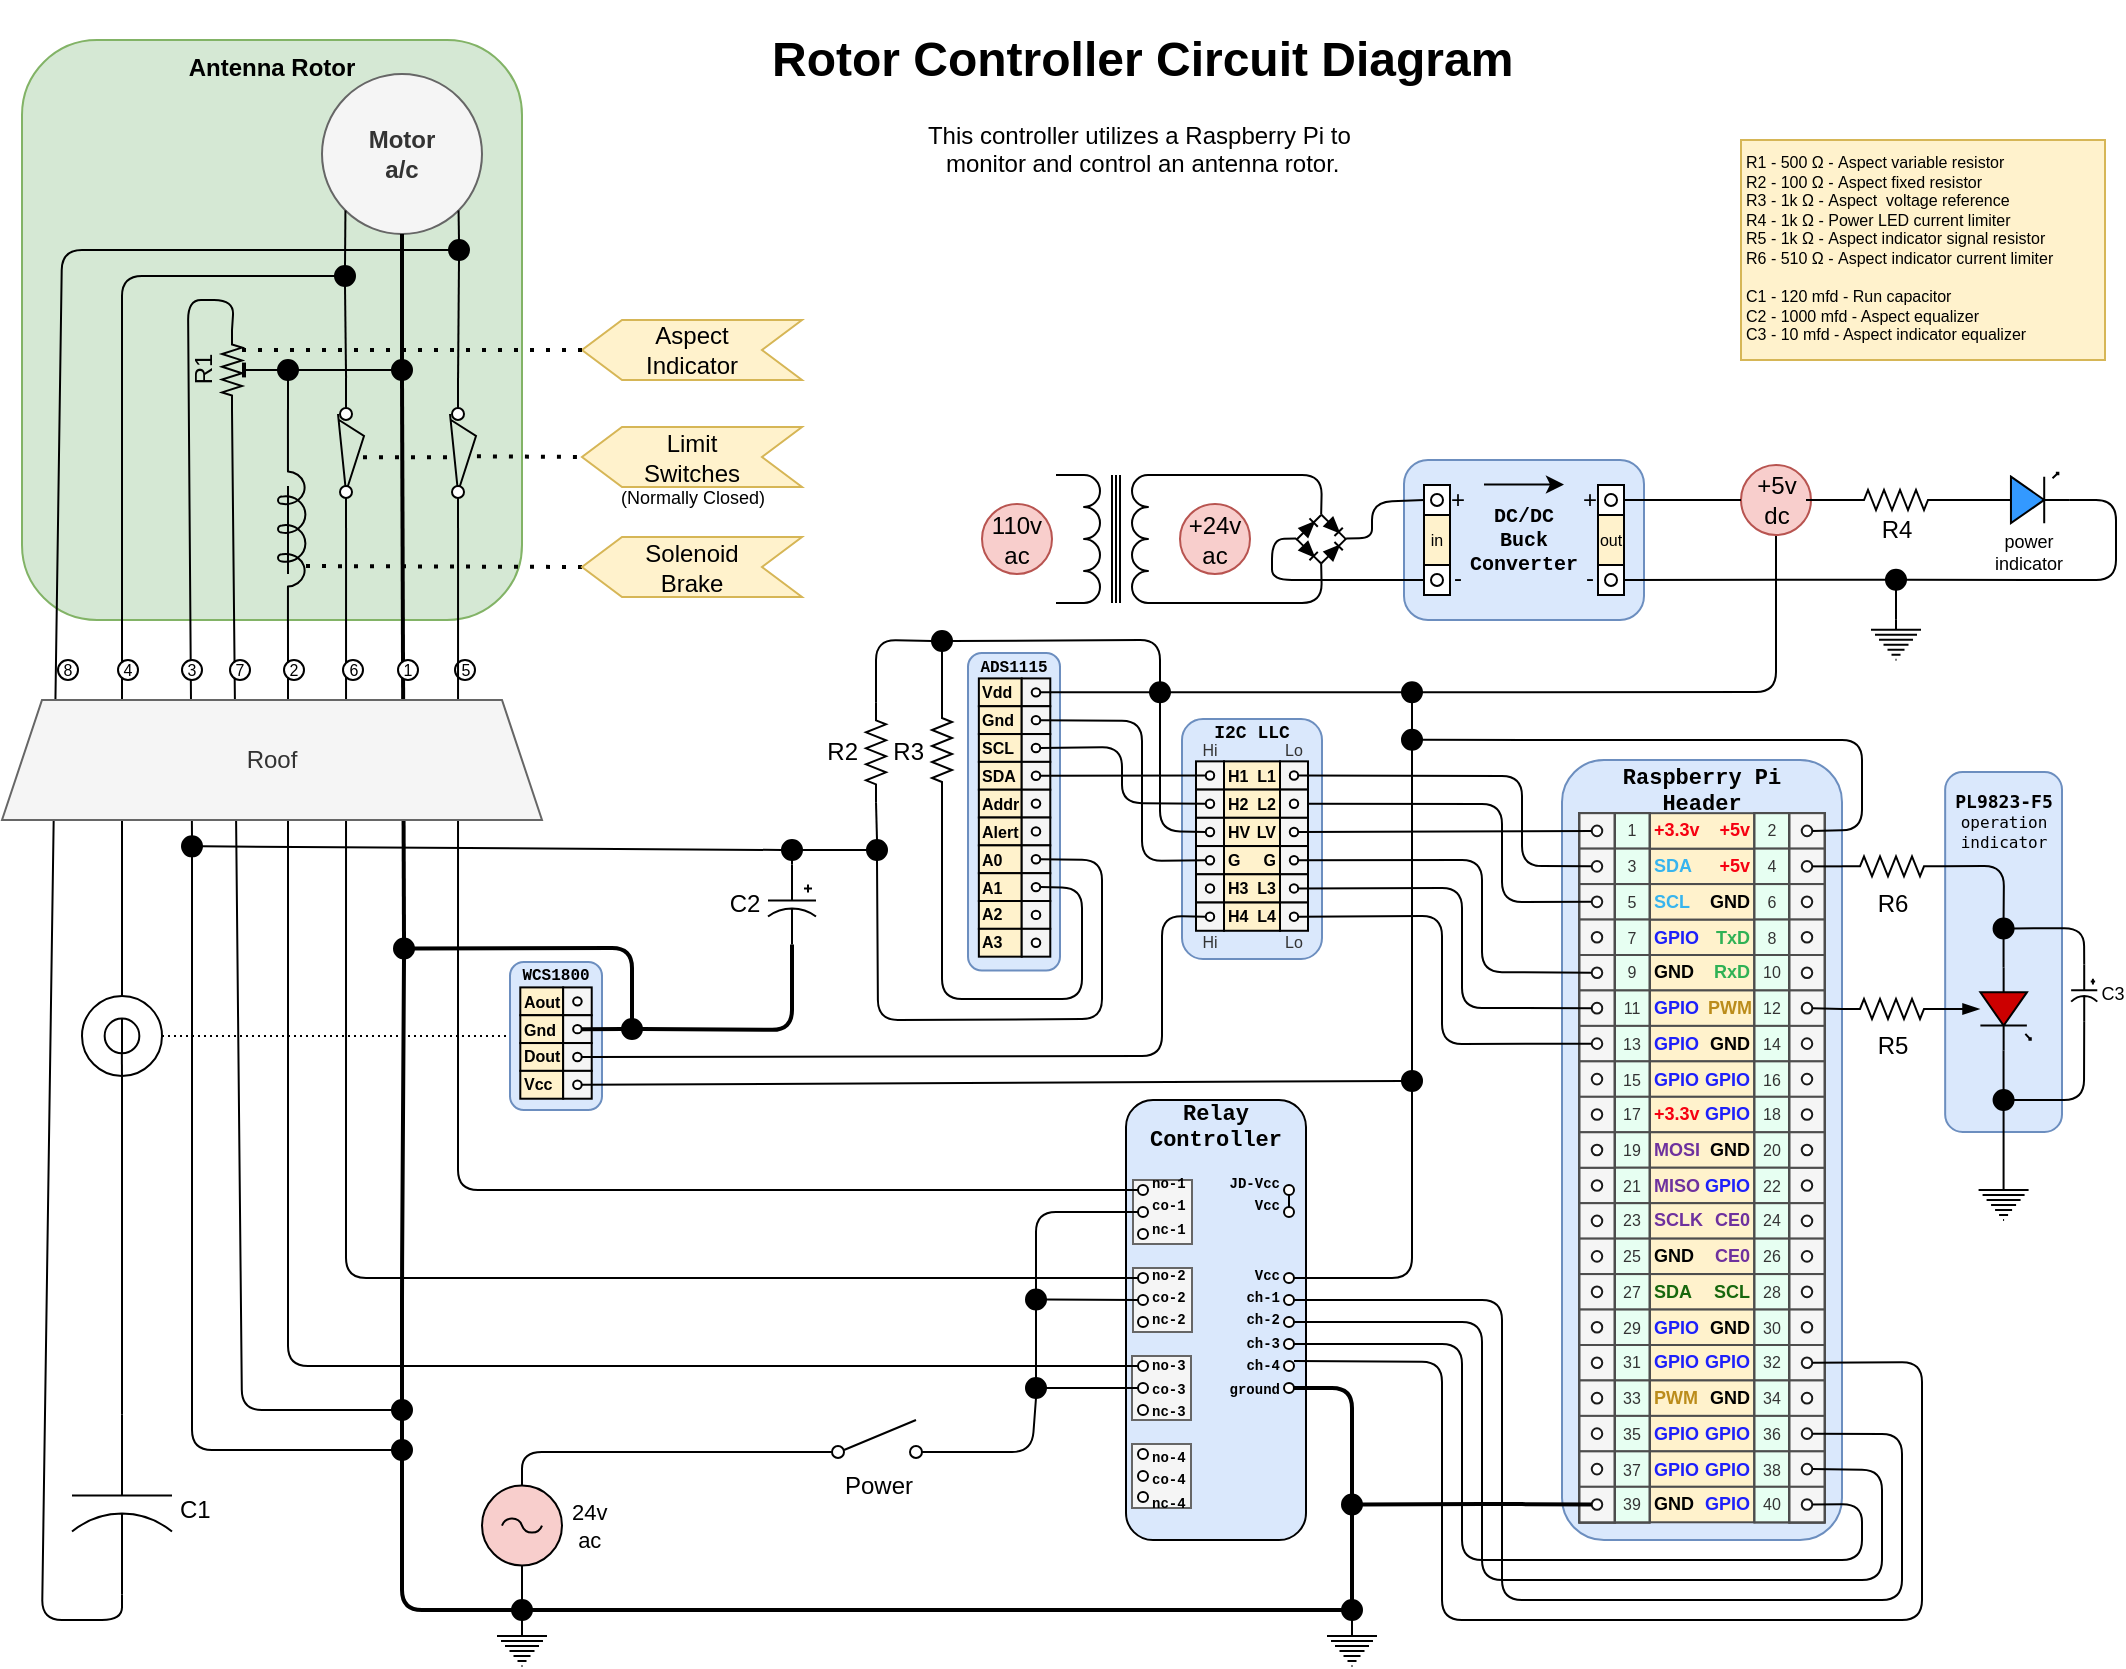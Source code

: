 <mxfile version="14.1.8" type="device"><diagram id="4ZUVlYUAoPl_q8jpnYcG" name="Page-1"><mxGraphModel dx="1086" dy="760" grid="1" gridSize="10" guides="1" tooltips="1" connect="1" arrows="1" fold="1" page="1" pageScale="1" pageWidth="1100" pageHeight="850" math="0" shadow="0"><root><mxCell id="0"/><mxCell id="1" parent="0"/><mxCell id="AvG2uaJLEphfXw9Qd6hK-4" value="&lt;font face=&quot;monospace&quot;&gt;&lt;font style=&quot;font-size: 9px&quot;&gt;PL9823-F5&lt;/font&gt;&lt;br&gt;&lt;div style=&quot;font-size: 8px&quot;&gt;&lt;span style=&quot;font-weight: normal&quot;&gt;operation&lt;/span&gt;&lt;/div&gt;&lt;div style=&quot;font-size: 8px&quot;&gt;&lt;span style=&quot;font-weight: normal&quot;&gt;indicator&lt;/span&gt;&lt;/div&gt;&lt;/font&gt;" style="rounded=1;whiteSpace=wrap;html=1;fillColor=#dae8fc;strokeColor=#6c8ebf;labelBackgroundColor=none;fontStyle=1;verticalAlign=top;" parent="1" vertex="1"><mxGeometry x="991.58" y="386" width="58.42" height="180" as="geometry"/></mxCell><mxCell id="Gsv7k78RYgUz_mna78IX-15" value="Antenna Rotor" style="rounded=1;whiteSpace=wrap;html=1;verticalAlign=top;fillColor=#d5e8d4;strokeColor=#82b366;fontStyle=1" parent="1" vertex="1"><mxGeometry x="30" y="20" width="250" height="290" as="geometry"/></mxCell><mxCell id="ajf-sOiCND-jxYpq9FNy-1" value="Motor&lt;br&gt;a/c" style="ellipse;whiteSpace=wrap;html=1;aspect=fixed;fontStyle=1;fillColor=#f5f5f5;strokeColor=#666666;fontColor=#333333;" parent="1" vertex="1"><mxGeometry x="180" y="37" width="80" height="80" as="geometry"/></mxCell><mxCell id="ajf-sOiCND-jxYpq9FNy-3" value="" style="endArrow=none;html=1;entryX=0.5;entryY=1;entryDx=0;entryDy=0;exitX=0.5;exitY=0;exitDx=0;exitDy=0;fontStyle=1;strokeWidth=2;" parent="1" source="xf-6avYAqZNkC16KKQQK-1" target="Gsv7k78RYgUz_mna78IX-89" edge="1"><mxGeometry width="50" height="50" relative="1" as="geometry"><mxPoint x="230" y="300" as="sourcePoint"/><mxPoint x="230" y="180" as="targetPoint"/><Array as="points"/></mxGeometry></mxCell><mxCell id="ajf-sOiCND-jxYpq9FNy-6" value="24v&lt;br style=&quot;font-size: 11px;&quot;&gt;&lt;div style=&quot;text-align: center; font-size: 11px;&quot;&gt;&lt;span style=&quot;font-size: 11px;&quot;&gt;ac&lt;/span&gt;&lt;/div&gt;" style="pointerEvents=1;verticalLabelPosition=middle;shadow=0;dashed=0;align=left;html=1;verticalAlign=middle;shape=mxgraph.electrical.signal_sources.ac_source;labelPosition=right;fillColor=#f8cecc;fontSize=11;spacingTop=0;spacingRight=0;spacingLeft=3;" parent="1" vertex="1"><mxGeometry x="260" y="742.77" width="40" height="40" as="geometry"/></mxCell><mxCell id="ajf-sOiCND-jxYpq9FNy-7" value="" style="ellipse;whiteSpace=wrap;html=1;aspect=fixed;fillColor=#000000;" parent="1" vertex="1"><mxGeometry x="275" y="800" width="10" height="10" as="geometry"/></mxCell><mxCell id="ajf-sOiCND-jxYpq9FNy-12" value="" style="endArrow=none;html=1;exitX=0.5;exitY=0;exitDx=0;exitDy=0;exitPerimeter=0;entryX=0;entryY=0.84;entryDx=0;entryDy=0;entryPerimeter=0;" parent="1" source="ajf-sOiCND-jxYpq9FNy-6" target="Gsv7k78RYgUz_mna78IX-9" edge="1"><mxGeometry width="50" height="50" relative="1" as="geometry"><mxPoint x="70" y="769" as="sourcePoint"/><mxPoint x="340" y="786.055" as="targetPoint"/><Array as="points"><mxPoint x="280" y="726"/></Array></mxGeometry></mxCell><mxCell id="Gsv7k78RYgUz_mna78IX-2" value="" style="endArrow=none;html=1;entryX=0.5;entryY=1;entryDx=0;entryDy=0;entryPerimeter=0;exitX=0.5;exitY=0;exitDx=0;exitDy=0;" parent="1" source="ajf-sOiCND-jxYpq9FNy-7" target="ajf-sOiCND-jxYpq9FNy-6" edge="1"><mxGeometry width="50" height="50" relative="1" as="geometry"><mxPoint x="330" y="909" as="sourcePoint"/><mxPoint x="380" y="859" as="targetPoint"/></mxGeometry></mxCell><mxCell id="Gsv7k78RYgUz_mna78IX-9" value="Power" style="pointerEvents=1;verticalLabelPosition=bottom;shadow=0;dashed=0;align=center;html=1;verticalAlign=top;shape=mxgraph.electrical.electro-mechanical.simple_switch;" parent="1" vertex="1"><mxGeometry x="420" y="710" width="75" height="19" as="geometry"/></mxCell><mxCell id="Gsv7k78RYgUz_mna78IX-11" value="" style="pointerEvents=1;verticalLabelPosition=bottom;shadow=0;dashed=0;align=center;html=1;verticalAlign=top;shape=mxgraph.electrical.electro-mechanical.limit_switch_nc;rotation=-90;" parent="1" vertex="1"><mxGeometry x="213" y="220" width="75" height="13" as="geometry"/></mxCell><mxCell id="Gsv7k78RYgUz_mna78IX-14" value="" style="pointerEvents=1;verticalLabelPosition=bottom;shadow=0;dashed=0;align=center;html=1;verticalAlign=top;shape=mxgraph.electrical.electro-mechanical.limit_switch_nc;rotation=-90;gradientColor=#ffffff;" parent="1" vertex="1"><mxGeometry x="157" y="220" width="75" height="13" as="geometry"/></mxCell><mxCell id="Gsv7k78RYgUz_mna78IX-16" value="" style="endArrow=none;html=1;entryX=0;entryY=1;entryDx=0;entryDy=0;exitX=0.5;exitY=0;exitDx=0;exitDy=0;" parent="1" source="9pyV4H3ZrKnjNJJcjsAD-30" target="ajf-sOiCND-jxYpq9FNy-1" edge="1"><mxGeometry width="50" height="50" relative="1" as="geometry"><mxPoint x="50" y="190" as="sourcePoint"/><mxPoint x="100" y="140" as="targetPoint"/></mxGeometry></mxCell><mxCell id="Gsv7k78RYgUz_mna78IX-17" value="" style="endArrow=none;html=1;exitX=0.5;exitY=0;exitDx=0;exitDy=0;entryX=1;entryY=1;entryDx=0;entryDy=0;" parent="1" source="9pyV4H3ZrKnjNJJcjsAD-31" target="ajf-sOiCND-jxYpq9FNy-1" edge="1"><mxGeometry width="50" height="50" relative="1" as="geometry"><mxPoint x="50" y="180" as="sourcePoint"/><mxPoint x="360" y="160" as="targetPoint"/></mxGeometry></mxCell><mxCell id="Gsv7k78RYgUz_mna78IX-18" value="" style="endArrow=none;dashed=1;html=1;dashPattern=1 3;strokeWidth=2;exitX=0.478;exitY=1.036;exitDx=0;exitDy=0;exitPerimeter=0;entryX=0;entryY=0.5;entryDx=0;entryDy=0;" parent="1" source="Gsv7k78RYgUz_mna78IX-11" target="Gsv7k78RYgUz_mna78IX-21" edge="1"><mxGeometry width="50" height="50" relative="1" as="geometry"><mxPoint x="310" y="260" as="sourcePoint"/><mxPoint x="330" y="228.032" as="targetPoint"/></mxGeometry></mxCell><mxCell id="Gsv7k78RYgUz_mna78IX-19" value="" style="endArrow=none;dashed=1;html=1;dashPattern=1 3;strokeWidth=2;entryX=0.472;entryY=-0.002;entryDx=0;entryDy=0;entryPerimeter=0;exitX=0.472;exitY=0.961;exitDx=0;exitDy=0;exitPerimeter=0;" parent="1" source="Gsv7k78RYgUz_mna78IX-14" target="Gsv7k78RYgUz_mna78IX-11" edge="1"><mxGeometry width="50" height="50" relative="1" as="geometry"><mxPoint x="220" y="210" as="sourcePoint"/><mxPoint x="270" y="160" as="targetPoint"/></mxGeometry></mxCell><mxCell id="Gsv7k78RYgUz_mna78IX-21" value="Limit&lt;br&gt;Switches" style="shape=step;perimeter=stepPerimeter;whiteSpace=wrap;html=1;fixedSize=1;flipH=1;fillColor=#fff2cc;strokeColor=#d6b656;" parent="1" vertex="1"><mxGeometry x="310" y="213.5" width="110" height="30" as="geometry"/></mxCell><mxCell id="Gsv7k78RYgUz_mna78IX-38" value="" style="endArrow=none;html=1;labelBackgroundColor=none;fillColor=#ffffff;gradientColor=#990000;fontColor=#FFFF00;exitX=1;exitY=0.5;exitDx=0;exitDy=0;strokeWidth=2;entryX=0;entryY=0.5;entryDx=0;entryDy=0;" parent="1" source="ajf-sOiCND-jxYpq9FNy-7" target="9pyV4H3ZrKnjNJJcjsAD-60" edge="1"><mxGeometry width="50" height="50" relative="1" as="geometry"><mxPoint x="512.14" y="805" as="sourcePoint"/><mxPoint x="360" y="870" as="targetPoint"/><Array as="points"/></mxGeometry></mxCell><mxCell id="Gsv7k78RYgUz_mna78IX-40" value="" style="pointerEvents=1;verticalLabelPosition=bottom;shadow=0;dashed=0;align=center;html=1;verticalAlign=top;shape=mxgraph.electrical.signal_sources.protective_earth;fontColor=#FFFF00;" parent="1" vertex="1"><mxGeometry x="267.5" y="813" width="25" height="20" as="geometry"/></mxCell><mxCell id="Gsv7k78RYgUz_mna78IX-44" value="" style="group" parent="1" vertex="1" connectable="0"><mxGeometry x="582" y="570" width="90" height="215" as="geometry"/></mxCell><mxCell id="Gsv7k78RYgUz_mna78IX-45" value="" style="group" parent="Gsv7k78RYgUz_mna78IX-44" vertex="1" connectable="0"><mxGeometry width="90" height="215" as="geometry"/></mxCell><mxCell id="Gsv7k78RYgUz_mna78IX-46" value="Relay&lt;br&gt;Controller" style="rounded=1;whiteSpace=wrap;html=1;shadow=0;dashed=0;labelBackgroundColor=none;fontFamily=Courier New;fontSize=11;align=center;strokeColor=#000000;fillColor=#dae8fc;fontStyle=1;horizontal=1;verticalAlign=top;spacingTop=-6;" parent="Gsv7k78RYgUz_mna78IX-45" vertex="1"><mxGeometry y="-20" width="90" height="220" as="geometry"/></mxCell><mxCell id="Gsv7k78RYgUz_mna78IX-329" value="" style="rounded=0;whiteSpace=wrap;html=1;shadow=0;fontSize=9;fontColor=#333333;fillColor=#f5f5f5;strokeColor=#666666;" parent="Gsv7k78RYgUz_mna78IX-45" vertex="1"><mxGeometry x="3" y="152" width="29.5" height="32" as="geometry"/></mxCell><mxCell id="Gsv7k78RYgUz_mna78IX-47" value="" style="group" parent="Gsv7k78RYgUz_mna78IX-45" vertex="1" connectable="0"><mxGeometry x="6" y="20" width="78" height="163" as="geometry"/></mxCell><mxCell id="Gsv7k78RYgUz_mna78IX-328" value="" style="rounded=0;whiteSpace=wrap;html=1;shadow=0;fontSize=9;fontColor=#333333;fillColor=#f5f5f5;strokeColor=#666666;" parent="Gsv7k78RYgUz_mna78IX-47" vertex="1"><mxGeometry x="-3" y="88" width="29.5" height="32" as="geometry"/></mxCell><mxCell id="Gsv7k78RYgUz_mna78IX-327" value="" style="rounded=0;whiteSpace=wrap;html=1;shadow=0;fontSize=9;fontColor=#333333;fillColor=#f5f5f5;strokeColor=#666666;" parent="Gsv7k78RYgUz_mna78IX-47" vertex="1"><mxGeometry x="-2.5" y="44" width="29.5" height="32" as="geometry"/></mxCell><mxCell id="Gsv7k78RYgUz_mna78IX-326" value="" style="rounded=0;whiteSpace=wrap;html=1;shadow=0;fontSize=9;fontColor=#333333;fillColor=#f5f5f5;strokeColor=#666666;" parent="Gsv7k78RYgUz_mna78IX-47" vertex="1"><mxGeometry x="-2.5" width="29.5" height="32" as="geometry"/></mxCell><mxCell id="Gsv7k78RYgUz_mna78IX-48" value="&lt;p style=&quot;line-height: 163% ; font-size: 7px&quot;&gt;&lt;span&gt;no-1&lt;br&gt;co-1&lt;br&gt;nc-1&lt;br&gt;&lt;/span&gt;&lt;br&gt;no-2&lt;br&gt;co-2&lt;br&gt;nc-2&lt;br&gt;&lt;br&gt;&lt;span&gt;no-3&lt;br&gt;co-3&lt;br&gt;nc-3&lt;br&gt;&lt;br&gt;&lt;/span&gt;no-4&lt;br&gt;co-4&lt;br&gt;nc-4&lt;br&gt;&lt;/p&gt;" style="text;html=1;strokeColor=none;fillColor=none;align=left;verticalAlign=middle;whiteSpace=wrap;rounded=0;shadow=0;dashed=0;labelBackgroundColor=none;fontFamily=Courier New;fontSize=7;fontStyle=1" parent="Gsv7k78RYgUz_mna78IX-47" vertex="1"><mxGeometry x="5" width="30" height="163" as="geometry"/></mxCell><mxCell id="Gsv7k78RYgUz_mna78IX-49" value="&lt;p style=&quot;line-height: 163% ; font-size: 7px&quot;&gt;&lt;b&gt;JD-Vcc&lt;br&gt;Vcc&lt;br&gt;&lt;br&gt;&lt;br&gt;Vcc&lt;/b&gt;&lt;br&gt;&lt;b&gt;ch-1&lt;/b&gt;&lt;br&gt;&lt;b&gt;ch-2&lt;/b&gt;&lt;br&gt;&lt;b&gt;ch-3&lt;/b&gt;&lt;br&gt;&lt;b&gt;ch-4&lt;/b&gt;&lt;br&gt;&lt;b&gt;ground&lt;br&gt;&lt;/b&gt;&lt;br&gt;&lt;br&gt;&lt;br&gt;&lt;br&gt;&lt;br&gt;&lt;/p&gt;" style="text;html=1;strokeColor=none;fillColor=none;align=right;verticalAlign=middle;whiteSpace=wrap;rounded=0;shadow=0;dashed=0;labelBackgroundColor=none;fontFamily=Courier New;fontSize=7;labelPosition=center;verticalLabelPosition=middle;horizontal=1;" parent="Gsv7k78RYgUz_mna78IX-47" vertex="1"><mxGeometry x="33" width="40" height="163" as="geometry"/></mxCell><mxCell id="Gsv7k78RYgUz_mna78IX-50" value="" style="group" parent="Gsv7k78RYgUz_mna78IX-47" vertex="1" connectable="0"><mxGeometry y="2.5" width="5" height="148" as="geometry"/></mxCell><mxCell id="Gsv7k78RYgUz_mna78IX-51" value="" style="verticalLabelPosition=bottom;shadow=0;dashed=0;align=center;html=1;verticalAlign=top;strokeWidth=1;shape=ellipse;" parent="Gsv7k78RYgUz_mna78IX-50" vertex="1"><mxGeometry width="5" height="5" as="geometry"/></mxCell><mxCell id="Gsv7k78RYgUz_mna78IX-52" value="" style="verticalLabelPosition=bottom;shadow=0;dashed=0;align=center;html=1;verticalAlign=top;strokeWidth=1;shape=ellipse;" parent="Gsv7k78RYgUz_mna78IX-50" vertex="1"><mxGeometry y="11" width="5" height="5" as="geometry"/></mxCell><mxCell id="Gsv7k78RYgUz_mna78IX-53" value="" style="verticalLabelPosition=bottom;shadow=0;dashed=0;align=center;html=1;verticalAlign=top;strokeWidth=1;shape=ellipse;" parent="Gsv7k78RYgUz_mna78IX-50" vertex="1"><mxGeometry y="22" width="5" height="5" as="geometry"/></mxCell><mxCell id="Gsv7k78RYgUz_mna78IX-54" value="" style="verticalLabelPosition=bottom;shadow=0;dashed=0;align=center;html=1;verticalAlign=top;strokeWidth=1;shape=ellipse;" parent="Gsv7k78RYgUz_mna78IX-50" vertex="1"><mxGeometry y="44" width="5" height="5" as="geometry"/></mxCell><mxCell id="Gsv7k78RYgUz_mna78IX-55" value="" style="verticalLabelPosition=bottom;shadow=0;dashed=0;align=center;html=1;verticalAlign=top;strokeWidth=1;shape=ellipse;" parent="Gsv7k78RYgUz_mna78IX-50" vertex="1"><mxGeometry y="55" width="5" height="5" as="geometry"/></mxCell><mxCell id="Gsv7k78RYgUz_mna78IX-56" value="" style="verticalLabelPosition=bottom;shadow=0;dashed=0;align=center;html=1;verticalAlign=top;strokeWidth=1;shape=ellipse;" parent="Gsv7k78RYgUz_mna78IX-50" vertex="1"><mxGeometry y="66" width="5" height="5" as="geometry"/></mxCell><mxCell id="Gsv7k78RYgUz_mna78IX-57" value="" style="verticalLabelPosition=bottom;shadow=0;dashed=0;align=center;html=1;verticalAlign=top;strokeWidth=1;shape=ellipse;" parent="Gsv7k78RYgUz_mna78IX-50" vertex="1"><mxGeometry y="88" width="5" height="5" as="geometry"/></mxCell><mxCell id="Gsv7k78RYgUz_mna78IX-58" value="" style="verticalLabelPosition=bottom;shadow=0;dashed=0;align=center;html=1;verticalAlign=top;strokeWidth=1;shape=ellipse;" parent="Gsv7k78RYgUz_mna78IX-50" vertex="1"><mxGeometry y="99" width="5" height="5" as="geometry"/></mxCell><mxCell id="Gsv7k78RYgUz_mna78IX-59" value="" style="verticalLabelPosition=bottom;shadow=0;dashed=0;align=center;html=1;verticalAlign=top;strokeWidth=1;shape=ellipse;" parent="Gsv7k78RYgUz_mna78IX-50" vertex="1"><mxGeometry y="110" width="5" height="5" as="geometry"/></mxCell><mxCell id="Gsv7k78RYgUz_mna78IX-60" value="" style="verticalLabelPosition=bottom;shadow=0;dashed=0;align=center;html=1;verticalAlign=top;strokeWidth=1;shape=ellipse;" parent="Gsv7k78RYgUz_mna78IX-50" vertex="1"><mxGeometry y="132" width="5" height="5" as="geometry"/></mxCell><mxCell id="Gsv7k78RYgUz_mna78IX-61" value="" style="verticalLabelPosition=bottom;shadow=0;dashed=0;align=center;html=1;verticalAlign=top;strokeWidth=1;shape=ellipse;" parent="Gsv7k78RYgUz_mna78IX-50" vertex="1"><mxGeometry y="143" width="5" height="5" as="geometry"/></mxCell><mxCell id="Gsv7k78RYgUz_mna78IX-62" value="" style="group" parent="Gsv7k78RYgUz_mna78IX-47" vertex="1" connectable="0"><mxGeometry x="73" y="2.5" width="5" height="148" as="geometry"/></mxCell><mxCell id="Gsv7k78RYgUz_mna78IX-63" value="" style="verticalLabelPosition=bottom;shadow=0;dashed=0;align=center;html=1;verticalAlign=top;strokeWidth=1;shape=ellipse;" parent="Gsv7k78RYgUz_mna78IX-62" vertex="1"><mxGeometry width="5" height="5" as="geometry"/></mxCell><mxCell id="Gsv7k78RYgUz_mna78IX-64" value="" style="verticalLabelPosition=bottom;shadow=0;dashed=0;align=center;html=1;verticalAlign=top;strokeWidth=1;shape=ellipse;" parent="Gsv7k78RYgUz_mna78IX-62" vertex="1"><mxGeometry y="11" width="5" height="5" as="geometry"/></mxCell><mxCell id="Gsv7k78RYgUz_mna78IX-65" value="" style="verticalLabelPosition=bottom;shadow=0;dashed=0;align=center;html=1;verticalAlign=top;strokeWidth=1;shape=ellipse;" parent="Gsv7k78RYgUz_mna78IX-62" vertex="1"><mxGeometry y="44" width="5" height="5" as="geometry"/></mxCell><mxCell id="Gsv7k78RYgUz_mna78IX-66" value="" style="verticalLabelPosition=bottom;shadow=0;dashed=0;align=center;html=1;verticalAlign=top;strokeWidth=1;shape=ellipse;" parent="Gsv7k78RYgUz_mna78IX-62" vertex="1"><mxGeometry y="55" width="5" height="5" as="geometry"/></mxCell><mxCell id="Gsv7k78RYgUz_mna78IX-67" value="" style="verticalLabelPosition=bottom;shadow=0;dashed=0;align=center;html=1;verticalAlign=top;strokeWidth=1;shape=ellipse;" parent="Gsv7k78RYgUz_mna78IX-62" vertex="1"><mxGeometry y="66" width="5" height="5" as="geometry"/></mxCell><mxCell id="Gsv7k78RYgUz_mna78IX-68" value="" style="verticalLabelPosition=bottom;shadow=0;dashed=0;align=center;html=1;verticalAlign=top;strokeWidth=1;shape=ellipse;" parent="Gsv7k78RYgUz_mna78IX-62" vertex="1"><mxGeometry y="77" width="5" height="5" as="geometry"/></mxCell><mxCell id="Gsv7k78RYgUz_mna78IX-69" value="" style="verticalLabelPosition=bottom;shadow=0;dashed=0;align=center;html=1;verticalAlign=top;strokeWidth=1;shape=ellipse;" parent="Gsv7k78RYgUz_mna78IX-62" vertex="1"><mxGeometry y="88" width="5" height="5" as="geometry"/></mxCell><mxCell id="Gsv7k78RYgUz_mna78IX-70" value="" style="verticalLabelPosition=bottom;shadow=0;dashed=0;align=center;html=1;verticalAlign=top;strokeWidth=1;shape=ellipse;" parent="Gsv7k78RYgUz_mna78IX-62" vertex="1"><mxGeometry y="99" width="5" height="5" as="geometry"/></mxCell><mxCell id="9pyV4H3ZrKnjNJJcjsAD-114" value="" style="endArrow=none;html=1;strokeWidth=1;fontSize=9;exitX=0.5;exitY=1;exitDx=0;exitDy=0;entryX=0.5;entryY=0;entryDx=0;entryDy=0;" parent="Gsv7k78RYgUz_mna78IX-62" source="Gsv7k78RYgUz_mna78IX-63" target="Gsv7k78RYgUz_mna78IX-64" edge="1"><mxGeometry width="50" height="50" relative="1" as="geometry"><mxPoint x="-9" y="-42.5" as="sourcePoint"/><mxPoint x="41" y="-92.5" as="targetPoint"/></mxGeometry></mxCell><mxCell id="Gsv7k78RYgUz_mna78IX-71" value="" style="verticalLabelPosition=bottom;shadow=0;dashed=0;align=center;html=1;verticalAlign=top;strokeWidth=1;shape=ellipse;" parent="Gsv7k78RYgUz_mna78IX-45" vertex="1"><mxGeometry x="6" y="176" width="5" height="5" as="geometry"/></mxCell><mxCell id="Gsv7k78RYgUz_mna78IX-76" value="" style="endArrow=none;html=1;labelBackgroundColor=none;fillColor=#ffffff;gradientColor=#990000;fontColor=#000000;exitX=1;exitY=0.5;exitDx=0;exitDy=0;entryX=0.5;entryY=1;entryDx=0;entryDy=0;" parent="1" source="Gsv7k78RYgUz_mna78IX-65" target="528gKAXUOB0MRfd_jjA1-124" edge="1"><mxGeometry width="50" height="50" relative="1" as="geometry"><mxPoint x="690" y="520" as="sourcePoint"/><mxPoint x="730" y="530" as="targetPoint"/><Array as="points"><mxPoint x="725" y="639"/></Array></mxGeometry></mxCell><mxCell id="Gsv7k78RYgUz_mna78IX-77" value="" style="endArrow=none;html=1;labelBackgroundColor=none;fillColor=#ffffff;gradientColor=#990000;fontColor=#000000;exitX=1;exitY=0.5;exitDx=0;exitDy=0;entryX=0.5;entryY=0;entryDx=0;entryDy=0;strokeWidth=2;" parent="1" source="Gsv7k78RYgUz_mna78IX-70" target="Gsv7k78RYgUz_mna78IX-316" edge="1"><mxGeometry width="50" height="50" relative="1" as="geometry"><mxPoint x="720" y="620" as="sourcePoint"/><mxPoint x="664" y="710" as="targetPoint"/><Array as="points"><mxPoint x="695" y="694"/></Array></mxGeometry></mxCell><mxCell id="Gsv7k78RYgUz_mna78IX-78" value="" style="pointerEvents=1;verticalLabelPosition=bottom;shadow=0;dashed=0;align=center;html=1;verticalAlign=top;shape=mxgraph.electrical.signal_sources.protective_earth;fontColor=#FFFF00;" parent="1" vertex="1"><mxGeometry x="682.5" y="813" width="25" height="20" as="geometry"/></mxCell><mxCell id="Gsv7k78RYgUz_mna78IX-80" value="" style="ellipse;whiteSpace=wrap;html=1;aspect=fixed;fillColor=#000000;" parent="1" vertex="1"><mxGeometry x="532" y="644.79" width="10" height="10" as="geometry"/></mxCell><mxCell id="Gsv7k78RYgUz_mna78IX-81" value="" style="ellipse;whiteSpace=wrap;html=1;aspect=fixed;fillColor=#000000;" parent="1" vertex="1"><mxGeometry x="532" y="689" width="10" height="10" as="geometry"/></mxCell><mxCell id="Gsv7k78RYgUz_mna78IX-82" value="" style="endArrow=none;html=1;labelBackgroundColor=none;fillColor=#ffffff;gradientColor=#990000;fontColor=#000000;entryX=0;entryY=0.5;entryDx=0;entryDy=0;exitX=0.5;exitY=0;exitDx=0;exitDy=0;" parent="1" source="Gsv7k78RYgUz_mna78IX-80" target="Gsv7k78RYgUz_mna78IX-52" edge="1"><mxGeometry width="50" height="50" relative="1" as="geometry"><mxPoint x="522" y="650" as="sourcePoint"/><mxPoint x="572" y="600" as="targetPoint"/><Array as="points"><mxPoint x="537" y="606"/></Array></mxGeometry></mxCell><mxCell id="Gsv7k78RYgUz_mna78IX-83" value="" style="endArrow=none;html=1;labelBackgroundColor=none;fillColor=#ffffff;gradientColor=#990000;fontColor=#000000;entryX=0;entryY=0.5;entryDx=0;entryDy=0;exitX=1;exitY=0.5;exitDx=0;exitDy=0;" parent="1" source="Gsv7k78RYgUz_mna78IX-80" target="Gsv7k78RYgUz_mna78IX-55" edge="1"><mxGeometry width="50" height="50" relative="1" as="geometry"><mxPoint x="502" y="760" as="sourcePoint"/><mxPoint x="552" y="710" as="targetPoint"/></mxGeometry></mxCell><mxCell id="Gsv7k78RYgUz_mna78IX-84" value="" style="endArrow=none;html=1;labelBackgroundColor=none;fillColor=#ffffff;gradientColor=#990000;fontColor=#000000;entryX=0;entryY=0.5;entryDx=0;entryDy=0;exitX=1;exitY=0.5;exitDx=0;exitDy=0;" parent="1" source="Gsv7k78RYgUz_mna78IX-81" target="Gsv7k78RYgUz_mna78IX-58" edge="1"><mxGeometry width="50" height="50" relative="1" as="geometry"><mxPoint x="512" y="770" as="sourcePoint"/><mxPoint x="562" y="720" as="targetPoint"/></mxGeometry></mxCell><mxCell id="Gsv7k78RYgUz_mna78IX-85" value="" style="endArrow=none;html=1;labelBackgroundColor=none;fillColor=#ffffff;gradientColor=#990000;fontColor=#000000;entryX=0.5;entryY=1;entryDx=0;entryDy=0;exitX=1;exitY=0.84;exitDx=0;exitDy=0;exitPerimeter=0;" parent="1" source="Gsv7k78RYgUz_mna78IX-9" target="Gsv7k78RYgUz_mna78IX-81" edge="1"><mxGeometry width="50" height="50" relative="1" as="geometry"><mxPoint x="520" y="660" as="sourcePoint"/><mxPoint x="570" y="610" as="targetPoint"/><Array as="points"><mxPoint x="535" y="726"/></Array></mxGeometry></mxCell><mxCell id="Gsv7k78RYgUz_mna78IX-86" value="" style="endArrow=none;html=1;labelBackgroundColor=none;fillColor=#ffffff;gradientColor=#990000;fontColor=#000000;entryX=0.5;entryY=1;entryDx=0;entryDy=0;" parent="1" target="Gsv7k78RYgUz_mna78IX-80" edge="1"><mxGeometry width="50" height="50" relative="1" as="geometry"><mxPoint x="537" y="690" as="sourcePoint"/><mxPoint x="547" y="709" as="targetPoint"/></mxGeometry></mxCell><mxCell id="Gsv7k78RYgUz_mna78IX-87" value="" style="pointerEvents=1;verticalLabelPosition=bottom;shadow=0;dashed=0;align=center;html=1;verticalAlign=top;shape=mxgraph.electrical.inductors.inductor_5;fontColor=#000000;rotation=90;" parent="1" vertex="1"><mxGeometry x="120" y="257.51" width="90" height="14" as="geometry"/></mxCell><mxCell id="Gsv7k78RYgUz_mna78IX-88" value="(Normally Closed)" style="text;html=1;align=center;verticalAlign=middle;resizable=0;points=[];autosize=1;fontColor=#000000;fontSize=9;spacingTop=-9;" parent="1" vertex="1"><mxGeometry x="320" y="248.5" width="90" height="10" as="geometry"/></mxCell><mxCell id="Gsv7k78RYgUz_mna78IX-89" value="`" style="ellipse;whiteSpace=wrap;html=1;aspect=fixed;fillColor=#000000;" parent="1" vertex="1"><mxGeometry x="215" y="180" width="10" height="10" as="geometry"/></mxCell><mxCell id="Gsv7k78RYgUz_mna78IX-90" value="" style="endArrow=none;html=1;labelBackgroundColor=none;fillColor=#ffffff;gradientColor=#990000;fontSize=9;fontColor=#000000;entryX=0.261;entryY=0.643;entryDx=0;entryDy=0;entryPerimeter=0;exitX=0.75;exitY=0.643;exitDx=0;exitDy=0;exitPerimeter=0;" parent="1" source="Gsv7k78RYgUz_mna78IX-87" target="Gsv7k78RYgUz_mna78IX-87" edge="1"><mxGeometry width="50" height="50" relative="1" as="geometry"><mxPoint x="50" y="283.01" as="sourcePoint"/><mxPoint x="80" y="263.01" as="targetPoint"/></mxGeometry></mxCell><mxCell id="Gsv7k78RYgUz_mna78IX-91" value="" style="endArrow=none;html=1;labelBackgroundColor=none;fillColor=#ffffff;gradientColor=#990000;fontSize=9;fontColor=#000000;entryX=0.5;entryY=1;entryDx=0;entryDy=0;exitX=0;exitY=0.645;exitDx=0;exitDy=0;exitPerimeter=0;" parent="1" source="Gsv7k78RYgUz_mna78IX-87" target="9pyV4H3ZrKnjNJJcjsAD-2" edge="1"><mxGeometry width="50" height="50" relative="1" as="geometry"><mxPoint x="50" y="270" as="sourcePoint"/><mxPoint x="100" y="220.0" as="targetPoint"/><Array as="points"/></mxGeometry></mxCell><mxCell id="Gsv7k78RYgUz_mna78IX-92" value="" style="endArrow=none;html=1;labelBackgroundColor=none;fillColor=#ffffff;gradientColor=#990000;fontSize=9;fontColor=#000000;entryX=1;entryY=0.645;entryDx=0;entryDy=0;entryPerimeter=0;exitX=0;exitY=0.5;exitDx=0;exitDy=0;" parent="1" source="Gsv7k78RYgUz_mna78IX-57" target="Gsv7k78RYgUz_mna78IX-87" edge="1"><mxGeometry width="50" height="50" relative="1" as="geometry"><mxPoint x="570" y="560" as="sourcePoint"/><mxPoint x="100" y="210.0" as="targetPoint"/><Array as="points"><mxPoint x="163" y="683"/><mxPoint x="163" y="320"/></Array></mxGeometry></mxCell><mxCell id="Gsv7k78RYgUz_mna78IX-93" value="" style="endArrow=none;dashed=1;html=1;dashPattern=1 3;strokeWidth=2;exitX=0;exitY=0.5;exitDx=0;exitDy=0;" parent="1" source="Gsv7k78RYgUz_mna78IX-94" edge="1"><mxGeometry width="50" height="50" relative="1" as="geometry"><mxPoint x="319.998" y="370" as="sourcePoint"/><mxPoint x="170" y="283" as="targetPoint"/></mxGeometry></mxCell><mxCell id="Gsv7k78RYgUz_mna78IX-94" value="Solenoid&lt;br&gt;Brake" style="shape=step;perimeter=stepPerimeter;whiteSpace=wrap;html=1;fixedSize=1;flipH=1;fillColor=#fff2cc;strokeColor=#d6b656;" parent="1" vertex="1"><mxGeometry x="310" y="268.5" width="110" height="30" as="geometry"/></mxCell><mxCell id="Gsv7k78RYgUz_mna78IX-108" value="" style="endArrow=none;html=1;exitX=0.5;exitY=1;exitDx=0;exitDy=0;entryX=0.5;entryY=0;entryDx=0;entryDy=0;strokeWidth=2;" parent="1" source="ajf-sOiCND-jxYpq9FNy-1" target="Gsv7k78RYgUz_mna78IX-89" edge="1"><mxGeometry width="50" height="50" relative="1" as="geometry"><mxPoint x="258.03" y="189" as="sourcePoint"/><mxPoint x="258.284" y="158.284" as="targetPoint"/></mxGeometry></mxCell><mxCell id="Gsv7k78RYgUz_mna78IX-109" value="" style="group" parent="1" vertex="1" connectable="0"><mxGeometry x="800" y="380" width="140" height="390" as="geometry"/></mxCell><mxCell id="Gsv7k78RYgUz_mna78IX-110" value="&lt;span style=&quot;white-space: normal ; font-weight: 700&quot;&gt;Raspberry Pi&lt;/span&gt;&lt;br style=&quot;white-space: normal ; font-weight: 700&quot;&gt;&lt;span style=&quot;white-space: normal ; font-weight: 700&quot;&gt;Header&lt;/span&gt;" style="rounded=1;whiteSpace=wrap;html=1;shadow=0;glass=0;dashed=0;comic=0;labelBackgroundColor=none;strokeColor=#6c8ebf;fillColor=#dae8fc;fontFamily=Courier New;fontSize=11;align=center;verticalAlign=top;spacingTop=-4;" parent="Gsv7k78RYgUz_mna78IX-109" vertex="1"><mxGeometry width="140" height="390" as="geometry"/></mxCell><mxCell id="Gsv7k78RYgUz_mna78IX-111" value="" style="group;fillColor=#E7FFF2;strokeColor=#4D4D4D;" parent="Gsv7k78RYgUz_mna78IX-109" vertex="1" connectable="0"><mxGeometry x="26.25" y="26.591" width="17.5" height="354.545" as="geometry"/></mxCell><mxCell id="Gsv7k78RYgUz_mna78IX-112" value="" style="rounded=0;whiteSpace=wrap;html=1;fillColor=#fff2cc;fontSize=9;align=center;fontStyle=1;strokeColor=#4D4D4D;" parent="Gsv7k78RYgUz_mna78IX-109" vertex="1"><mxGeometry x="43.753" y="97.5" width="52.5" height="17.727" as="geometry"/></mxCell><mxCell id="Gsv7k78RYgUz_mna78IX-113" value="" style="rounded=0;whiteSpace=wrap;html=1;fillColor=#fff2cc;fontSize=9;align=center;fontStyle=1;strokeColor=#4D4D4D;" parent="Gsv7k78RYgUz_mna78IX-109" vertex="1"><mxGeometry x="43.753" y="44.318" width="52.5" height="17.727" as="geometry"/></mxCell><mxCell id="Gsv7k78RYgUz_mna78IX-114" value="" style="rounded=0;whiteSpace=wrap;html=1;fillColor=#fff2cc;fontSize=9;align=center;fontStyle=1;strokeColor=#4D4D4D;" parent="Gsv7k78RYgUz_mna78IX-109" vertex="1"><mxGeometry x="43.753" y="79.773" width="52.5" height="17.727" as="geometry"/></mxCell><mxCell id="Gsv7k78RYgUz_mna78IX-115" value="" style="rounded=0;whiteSpace=wrap;html=1;fillColor=#fff2cc;fontSize=9;align=center;fontStyle=1;strokeColor=#4D4D4D;" parent="Gsv7k78RYgUz_mna78IX-109" vertex="1"><mxGeometry x="43.753" y="62.045" width="52.5" height="17.727" as="geometry"/></mxCell><mxCell id="Gsv7k78RYgUz_mna78IX-116" value="GND" style="text;html=1;strokeColor=none;fillColor=none;align=right;verticalAlign=middle;whiteSpace=wrap;rounded=0;shadow=0;labelBackgroundColor=none;fontSize=9;fontColor=#000000;fontStyle=1" parent="Gsv7k78RYgUz_mna78IX-109" vertex="1"><mxGeometry x="70" y="62.045" width="26.25" height="17.727" as="geometry"/></mxCell><mxCell id="Gsv7k78RYgUz_mna78IX-117" value="TxD" style="text;html=1;strokeColor=none;fillColor=none;align=right;verticalAlign=middle;whiteSpace=wrap;rounded=0;shadow=0;labelBackgroundColor=none;fontSize=9;fontColor=#2FB155;fontStyle=1" parent="Gsv7k78RYgUz_mna78IX-109" vertex="1"><mxGeometry x="70" y="79.773" width="26.25" height="17.727" as="geometry"/></mxCell><mxCell id="Gsv7k78RYgUz_mna78IX-118" value="SDA" style="text;html=1;strokeColor=none;fillColor=none;align=left;verticalAlign=middle;whiteSpace=wrap;rounded=0;shadow=0;labelBackgroundColor=none;fontSize=9;fontColor=#37B4EE;fontStyle=1" parent="Gsv7k78RYgUz_mna78IX-109" vertex="1"><mxGeometry x="43.753" y="44.318" width="26.25" height="17.727" as="geometry"/></mxCell><mxCell id="Gsv7k78RYgUz_mna78IX-119" value="SCL" style="text;html=1;strokeColor=none;fillColor=none;align=left;verticalAlign=middle;whiteSpace=wrap;rounded=0;shadow=0;labelBackgroundColor=none;fontSize=9;fontColor=#37B4EE;fontStyle=1" parent="Gsv7k78RYgUz_mna78IX-109" vertex="1"><mxGeometry x="43.753" y="62.489" width="26.25" height="16.841" as="geometry"/></mxCell><mxCell id="Gsv7k78RYgUz_mna78IX-120" value="GPIO" style="text;html=1;strokeColor=none;fillColor=none;align=left;verticalAlign=middle;whiteSpace=wrap;rounded=0;shadow=0;labelBackgroundColor=none;fontSize=9;fontColor=#1D20FB;fontStyle=1" parent="Gsv7k78RYgUz_mna78IX-109" vertex="1"><mxGeometry x="43.753" y="79.773" width="26.25" height="17.727" as="geometry"/></mxCell><mxCell id="Gsv7k78RYgUz_mna78IX-121" value="" style="rounded=0;whiteSpace=wrap;html=1;fillColor=#fff2cc;fontSize=9;align=center;fontStyle=1;strokeColor=#4D4D4D;" parent="Gsv7k78RYgUz_mna78IX-109" vertex="1"><mxGeometry x="43.753" y="26.591" width="52.5" height="17.727" as="geometry"/></mxCell><mxCell id="Gsv7k78RYgUz_mna78IX-122" value="+3.3v" style="text;html=1;strokeColor=none;fillColor=none;align=left;verticalAlign=middle;whiteSpace=wrap;rounded=0;shadow=0;labelBackgroundColor=none;fontSize=9;fontColor=#F60011;fontStyle=1" parent="Gsv7k78RYgUz_mna78IX-109" vertex="1"><mxGeometry x="43.753" y="26.591" width="26.25" height="17.727" as="geometry"/></mxCell><mxCell id="Gsv7k78RYgUz_mna78IX-123" value="+5v" style="text;html=1;strokeColor=none;fillColor=none;align=right;verticalAlign=middle;whiteSpace=wrap;rounded=0;shadow=0;labelBackgroundColor=none;fontSize=9;fontColor=#F60011;fontStyle=1" parent="Gsv7k78RYgUz_mna78IX-109" vertex="1"><mxGeometry x="70" y="26.591" width="26.25" height="17.727" as="geometry"/></mxCell><mxCell id="Gsv7k78RYgUz_mna78IX-124" value="+5v" style="text;html=1;strokeColor=none;fillColor=none;align=right;verticalAlign=middle;whiteSpace=wrap;rounded=0;shadow=0;labelBackgroundColor=none;fontSize=9;fontColor=#F60011;fontStyle=1" parent="Gsv7k78RYgUz_mna78IX-109" vertex="1"><mxGeometry x="70" y="44.318" width="26.25" height="17.727" as="geometry"/></mxCell><mxCell id="Gsv7k78RYgUz_mna78IX-125" value="" style="rounded=0;whiteSpace=wrap;html=1;fillColor=#fff2cc;fontSize=9;align=center;fontStyle=1;strokeColor=#4D4D4D;" parent="Gsv7k78RYgUz_mna78IX-109" vertex="1"><mxGeometry x="43.753" y="115.227" width="52.5" height="17.727" as="geometry"/></mxCell><mxCell id="Gsv7k78RYgUz_mna78IX-126" value="" style="rounded=0;whiteSpace=wrap;html=1;fillColor=#fff2cc;fontSize=9;align=center;fontStyle=1;strokeColor=#4D4D4D;" parent="Gsv7k78RYgUz_mna78IX-109" vertex="1"><mxGeometry x="43.753" y="132.955" width="52.5" height="17.727" as="geometry"/></mxCell><mxCell id="Gsv7k78RYgUz_mna78IX-127" value="" style="rounded=0;whiteSpace=wrap;html=1;fillColor=#fff2cc;fontSize=9;align=center;fontStyle=1;strokeColor=#4D4D4D;" parent="Gsv7k78RYgUz_mna78IX-109" vertex="1"><mxGeometry x="43.753" y="150.682" width="52.5" height="17.727" as="geometry"/></mxCell><mxCell id="Gsv7k78RYgUz_mna78IX-128" value="" style="rounded=0;whiteSpace=wrap;html=1;fillColor=#fff2cc;fontSize=9;align=center;fontStyle=1;strokeColor=#4D4D4D;" parent="Gsv7k78RYgUz_mna78IX-109" vertex="1"><mxGeometry x="43.753" y="168.409" width="52.5" height="17.727" as="geometry"/></mxCell><mxCell id="Gsv7k78RYgUz_mna78IX-129" value="" style="rounded=0;whiteSpace=wrap;html=1;fillColor=#fff2cc;fontSize=9;align=center;fontStyle=1;strokeColor=#4D4D4D;" parent="Gsv7k78RYgUz_mna78IX-109" vertex="1"><mxGeometry x="43.753" y="186.136" width="52.5" height="17.727" as="geometry"/></mxCell><mxCell id="Gsv7k78RYgUz_mna78IX-130" value="" style="rounded=0;whiteSpace=wrap;html=1;fillColor=#fff2cc;fontSize=9;align=center;fontStyle=1;strokeColor=#4D4D4D;" parent="Gsv7k78RYgUz_mna78IX-109" vertex="1"><mxGeometry x="43.753" y="203.864" width="52.5" height="17.727" as="geometry"/></mxCell><mxCell id="Gsv7k78RYgUz_mna78IX-131" value="" style="rounded=0;whiteSpace=wrap;html=1;fillColor=#fff2cc;fontSize=9;align=center;fontStyle=1;strokeColor=#4D4D4D;" parent="Gsv7k78RYgUz_mna78IX-109" vertex="1"><mxGeometry x="43.753" y="221.591" width="52.5" height="17.727" as="geometry"/></mxCell><mxCell id="Gsv7k78RYgUz_mna78IX-132" value="" style="rounded=0;whiteSpace=wrap;html=1;fillColor=#fff2cc;fontSize=9;align=center;fontStyle=1;strokeColor=#4D4D4D;" parent="Gsv7k78RYgUz_mna78IX-109" vertex="1"><mxGeometry x="43.753" y="239.318" width="52.5" height="17.727" as="geometry"/></mxCell><mxCell id="Gsv7k78RYgUz_mna78IX-133" value="" style="rounded=0;whiteSpace=wrap;html=1;fillColor=#fff2cc;fontSize=9;align=center;fontStyle=1;strokeColor=#4D4D4D;" parent="Gsv7k78RYgUz_mna78IX-109" vertex="1"><mxGeometry x="43.753" y="257.045" width="52.5" height="17.727" as="geometry"/></mxCell><mxCell id="Gsv7k78RYgUz_mna78IX-134" value="" style="rounded=0;whiteSpace=wrap;html=1;fillColor=#fff2cc;fontSize=9;align=center;fontStyle=1;strokeColor=#4D4D4D;" parent="Gsv7k78RYgUz_mna78IX-109" vertex="1"><mxGeometry x="43.753" y="274.773" width="52.5" height="17.727" as="geometry"/></mxCell><mxCell id="Gsv7k78RYgUz_mna78IX-135" value="" style="rounded=0;whiteSpace=wrap;html=1;fillColor=#fff2cc;fontSize=9;align=center;fontStyle=1;strokeColor=#4D4D4D;" parent="Gsv7k78RYgUz_mna78IX-109" vertex="1"><mxGeometry x="43.753" y="292.5" width="52.5" height="17.727" as="geometry"/></mxCell><mxCell id="Gsv7k78RYgUz_mna78IX-136" value="" style="rounded=0;whiteSpace=wrap;html=1;fillColor=#fff2cc;fontSize=9;align=center;fontStyle=1;strokeColor=#4D4D4D;" parent="Gsv7k78RYgUz_mna78IX-109" vertex="1"><mxGeometry x="43.753" y="310.227" width="52.5" height="17.727" as="geometry"/></mxCell><mxCell id="Gsv7k78RYgUz_mna78IX-137" value="" style="rounded=0;whiteSpace=wrap;html=1;fillColor=#fff2cc;fontSize=9;align=center;fontStyle=1;strokeColor=#4D4D4D;" parent="Gsv7k78RYgUz_mna78IX-109" vertex="1"><mxGeometry x="43.753" y="327.955" width="52.5" height="17.727" as="geometry"/></mxCell><mxCell id="Gsv7k78RYgUz_mna78IX-138" value="" style="rounded=0;whiteSpace=wrap;html=1;fillColor=#fff2cc;fontSize=9;align=center;fontStyle=1;strokeColor=#4D4D4D;" parent="Gsv7k78RYgUz_mna78IX-109" vertex="1"><mxGeometry x="43.753" y="345.682" width="52.5" height="17.727" as="geometry"/></mxCell><mxCell id="Gsv7k78RYgUz_mna78IX-139" value="" style="rounded=0;whiteSpace=wrap;html=1;fillColor=#fff2cc;fontSize=9;align=center;fontStyle=1;strokeColor=#4D4D4D;" parent="Gsv7k78RYgUz_mna78IX-109" vertex="1"><mxGeometry x="43.753" y="363.409" width="52.5" height="17.727" as="geometry"/></mxCell><mxCell id="Gsv7k78RYgUz_mna78IX-140" value="GND" style="text;html=1;strokeColor=none;fillColor=none;align=left;verticalAlign=middle;whiteSpace=wrap;rounded=0;shadow=0;labelBackgroundColor=none;fontSize=9;fontColor=#000000;fontStyle=1" parent="Gsv7k78RYgUz_mna78IX-109" vertex="1"><mxGeometry x="43.753" y="97.5" width="26.25" height="17.727" as="geometry"/></mxCell><mxCell id="Gsv7k78RYgUz_mna78IX-141" value="GPIO" style="text;html=1;strokeColor=none;fillColor=none;align=left;verticalAlign=middle;whiteSpace=wrap;rounded=0;shadow=0;labelBackgroundColor=none;fontSize=9;fontColor=#1D20FB;fontStyle=1" parent="Gsv7k78RYgUz_mna78IX-109" vertex="1"><mxGeometry x="43.753" y="150.682" width="26.25" height="17.727" as="geometry"/></mxCell><mxCell id="Gsv7k78RYgUz_mna78IX-142" value="GPIO" style="text;html=1;strokeColor=none;fillColor=none;align=left;verticalAlign=middle;whiteSpace=wrap;rounded=0;shadow=0;labelBackgroundColor=none;fontSize=9;fontColor=#1D20FB;fontStyle=1" parent="Gsv7k78RYgUz_mna78IX-109" vertex="1"><mxGeometry x="43.753" y="132.955" width="26.25" height="17.727" as="geometry"/></mxCell><mxCell id="Gsv7k78RYgUz_mna78IX-143" value="GPIO" style="text;html=1;strokeColor=none;fillColor=none;align=left;verticalAlign=middle;whiteSpace=wrap;rounded=0;shadow=0;labelBackgroundColor=none;fontSize=9;fontColor=#1D20FB;fontStyle=1" parent="Gsv7k78RYgUz_mna78IX-109" vertex="1"><mxGeometry x="43.753" y="115.227" width="26.25" height="17.727" as="geometry"/></mxCell><mxCell id="Gsv7k78RYgUz_mna78IX-144" value="PWM" style="text;html=1;strokeColor=none;fillColor=none;align=right;verticalAlign=middle;whiteSpace=wrap;rounded=0;shadow=0;labelBackgroundColor=none;fontSize=9;fontColor=#BB8C1B;fontStyle=1" parent="Gsv7k78RYgUz_mna78IX-109" vertex="1"><mxGeometry x="69.562" y="115.227" width="26.688" height="17.727" as="geometry"/></mxCell><mxCell id="Gsv7k78RYgUz_mna78IX-145" value="RxD" style="text;html=1;strokeColor=none;fillColor=none;align=right;verticalAlign=middle;whiteSpace=wrap;rounded=0;shadow=0;labelBackgroundColor=none;fontSize=9;fontColor=#2FB155;fontStyle=1" parent="Gsv7k78RYgUz_mna78IX-109" vertex="1"><mxGeometry x="70" y="97.5" width="26.25" height="17.727" as="geometry"/></mxCell><mxCell id="Gsv7k78RYgUz_mna78IX-146" value="+3.3v" style="text;html=1;strokeColor=none;fillColor=none;align=left;verticalAlign=middle;whiteSpace=wrap;rounded=0;shadow=0;labelBackgroundColor=none;fontSize=9;fontColor=#F60011;fontStyle=1" parent="Gsv7k78RYgUz_mna78IX-109" vertex="1"><mxGeometry x="43.753" y="168.409" width="26.25" height="17.727" as="geometry"/></mxCell><mxCell id="Gsv7k78RYgUz_mna78IX-147" value="MOSI" style="text;html=1;strokeColor=none;fillColor=none;align=left;verticalAlign=middle;whiteSpace=wrap;rounded=0;shadow=0;labelBackgroundColor=none;fontSize=9;fontColor=#6E319E;fontStyle=1" parent="Gsv7k78RYgUz_mna78IX-109" vertex="1"><mxGeometry x="43.753" y="186.136" width="26.031" height="17.727" as="geometry"/></mxCell><mxCell id="Gsv7k78RYgUz_mna78IX-148" value="MISO" style="text;html=1;strokeColor=none;fillColor=none;align=left;verticalAlign=middle;whiteSpace=wrap;rounded=0;shadow=0;labelBackgroundColor=none;fontSize=9;fontColor=#6E319E;fontStyle=1" parent="Gsv7k78RYgUz_mna78IX-109" vertex="1"><mxGeometry x="43.753" y="203.864" width="26.136" height="17.727" as="geometry"/></mxCell><mxCell id="Gsv7k78RYgUz_mna78IX-149" value="SCLK" style="text;html=1;strokeColor=none;fillColor=none;align=left;verticalAlign=middle;whiteSpace=wrap;rounded=0;shadow=0;labelBackgroundColor=none;fontSize=9;fontColor=#6E319E;fontStyle=1" parent="Gsv7k78RYgUz_mna78IX-109" vertex="1"><mxGeometry x="43.753" y="221.591" width="25.812" height="17.727" as="geometry"/></mxCell><mxCell id="Gsv7k78RYgUz_mna78IX-150" value="GND" style="text;html=1;strokeColor=none;fillColor=none;align=left;verticalAlign=middle;whiteSpace=wrap;rounded=0;shadow=0;labelBackgroundColor=none;fontSize=9;fontColor=#000000;fontStyle=1" parent="Gsv7k78RYgUz_mna78IX-109" vertex="1"><mxGeometry x="43.753" y="239.318" width="25.812" height="17.727" as="geometry"/></mxCell><mxCell id="Gsv7k78RYgUz_mna78IX-151" value="SCL" style="text;html=1;strokeColor=none;fillColor=none;align=right;verticalAlign=middle;whiteSpace=wrap;rounded=0;shadow=0;labelBackgroundColor=none;fontSize=9;fontColor=#17670D;fontStyle=1" parent="Gsv7k78RYgUz_mna78IX-109" vertex="1"><mxGeometry x="70" y="257.045" width="26.25" height="17.727" as="geometry"/></mxCell><mxCell id="Gsv7k78RYgUz_mna78IX-152" value="SDA" style="text;html=1;strokeColor=none;fillColor=none;align=left;verticalAlign=middle;whiteSpace=wrap;rounded=0;shadow=0;labelBackgroundColor=none;fontSize=9;fontColor=#17670D;fontStyle=1" parent="Gsv7k78RYgUz_mna78IX-109" vertex="1"><mxGeometry x="43.753" y="257.045" width="26.25" height="17.727" as="geometry"/></mxCell><mxCell id="Gsv7k78RYgUz_mna78IX-153" value="GPIO" style="text;html=1;strokeColor=none;fillColor=none;align=left;verticalAlign=middle;whiteSpace=wrap;rounded=0;shadow=0;labelBackgroundColor=none;fontSize=9;fontColor=#1D20FB;fontStyle=1" parent="Gsv7k78RYgUz_mna78IX-109" vertex="1"><mxGeometry x="43.753" y="327.955" width="26.25" height="17.727" as="geometry"/></mxCell><mxCell id="Gsv7k78RYgUz_mna78IX-154" value="GPIO" style="text;html=1;strokeColor=none;fillColor=none;align=left;verticalAlign=middle;whiteSpace=wrap;rounded=0;shadow=0;labelBackgroundColor=none;fontSize=9;fontColor=#1D20FB;fontStyle=1" parent="Gsv7k78RYgUz_mna78IX-109" vertex="1"><mxGeometry x="43.753" y="345.682" width="26.25" height="17.727" as="geometry"/></mxCell><mxCell id="Gsv7k78RYgUz_mna78IX-155" value="GPIO" style="text;html=1;strokeColor=none;fillColor=none;align=left;verticalAlign=middle;whiteSpace=wrap;rounded=0;shadow=0;labelBackgroundColor=none;fontSize=9;fontColor=#1D20FB;fontStyle=1" parent="Gsv7k78RYgUz_mna78IX-109" vertex="1"><mxGeometry x="43.753" y="274.773" width="25.812" height="17.727" as="geometry"/></mxCell><mxCell id="Gsv7k78RYgUz_mna78IX-156" value="GND" style="text;html=1;strokeColor=none;fillColor=none;align=left;verticalAlign=middle;whiteSpace=wrap;rounded=0;shadow=0;labelBackgroundColor=none;fontSize=9;fontColor=#000000;fontStyle=1" parent="Gsv7k78RYgUz_mna78IX-109" vertex="1"><mxGeometry x="43.753" y="363.409" width="25.812" height="17.727" as="geometry"/></mxCell><mxCell id="Gsv7k78RYgUz_mna78IX-157" value="PWM" style="text;html=1;strokeColor=none;fillColor=none;align=left;verticalAlign=middle;whiteSpace=wrap;rounded=0;shadow=0;labelBackgroundColor=none;fontSize=9;fontColor=#BB8C1B;fontStyle=1" parent="Gsv7k78RYgUz_mna78IX-109" vertex="1"><mxGeometry x="43.753" y="310.227" width="25.812" height="17.727" as="geometry"/></mxCell><mxCell id="Gsv7k78RYgUz_mna78IX-158" value="GPIO" style="text;html=1;strokeColor=none;fillColor=none;align=right;verticalAlign=middle;whiteSpace=wrap;rounded=0;shadow=0;labelBackgroundColor=none;fontSize=9;fontColor=#1D20FB;fontStyle=1" parent="Gsv7k78RYgUz_mna78IX-109" vertex="1"><mxGeometry x="70" y="150.682" width="26.25" height="17.727" as="geometry"/></mxCell><mxCell id="Gsv7k78RYgUz_mna78IX-159" value="GPIO" style="text;html=1;strokeColor=none;fillColor=none;align=right;verticalAlign=middle;whiteSpace=wrap;rounded=0;shadow=0;labelBackgroundColor=none;fontSize=9;fontColor=#1D20FB;fontStyle=1" parent="Gsv7k78RYgUz_mna78IX-109" vertex="1"><mxGeometry x="70" y="168.409" width="26.25" height="17.727" as="geometry"/></mxCell><mxCell id="Gsv7k78RYgUz_mna78IX-160" value="GND" style="text;html=1;strokeColor=none;fillColor=none;align=right;verticalAlign=middle;whiteSpace=wrap;rounded=0;shadow=0;labelBackgroundColor=none;fontSize=9;fontColor=#000000;fontStyle=1" parent="Gsv7k78RYgUz_mna78IX-109" vertex="1"><mxGeometry x="70" y="132.955" width="26.25" height="17.727" as="geometry"/></mxCell><mxCell id="Gsv7k78RYgUz_mna78IX-161" value="GND" style="text;html=1;strokeColor=none;fillColor=none;align=right;verticalAlign=middle;whiteSpace=wrap;rounded=0;shadow=0;labelBackgroundColor=none;fontSize=9;fontColor=#000000;fontStyle=1" parent="Gsv7k78RYgUz_mna78IX-109" vertex="1"><mxGeometry x="70" y="186.136" width="26.25" height="17.727" as="geometry"/></mxCell><mxCell id="Gsv7k78RYgUz_mna78IX-162" value="GPIO" style="text;html=1;strokeColor=none;fillColor=none;align=right;verticalAlign=middle;whiteSpace=wrap;rounded=0;shadow=0;labelBackgroundColor=none;fontSize=9;fontColor=#1D20FB;fontStyle=1" parent="Gsv7k78RYgUz_mna78IX-109" vertex="1"><mxGeometry x="69.886" y="203.864" width="26.364" height="17.727" as="geometry"/></mxCell><mxCell id="Gsv7k78RYgUz_mna78IX-163" value="CE0" style="text;html=1;strokeColor=none;fillColor=none;align=right;verticalAlign=middle;whiteSpace=wrap;rounded=0;shadow=0;labelBackgroundColor=none;fontSize=9;fontColor=#6E319E;fontStyle=1" parent="Gsv7k78RYgUz_mna78IX-109" vertex="1"><mxGeometry x="70.21" y="221.591" width="26.04" height="17.727" as="geometry"/></mxCell><mxCell id="Gsv7k78RYgUz_mna78IX-164" value="CE0" style="text;html=1;strokeColor=none;fillColor=none;align=right;verticalAlign=middle;whiteSpace=wrap;rounded=0;shadow=0;labelBackgroundColor=none;fontSize=9;fontColor=#6E319E;fontStyle=1" parent="Gsv7k78RYgUz_mna78IX-109" vertex="1"><mxGeometry x="70.324" y="239.318" width="25.926" height="17.727" as="geometry"/></mxCell><mxCell id="Gsv7k78RYgUz_mna78IX-165" value="GND" style="text;html=1;strokeColor=none;fillColor=none;align=right;verticalAlign=middle;whiteSpace=wrap;rounded=0;shadow=0;labelBackgroundColor=none;fontSize=9;fontColor=#000000;fontStyle=1" parent="Gsv7k78RYgUz_mna78IX-109" vertex="1"><mxGeometry x="70.324" y="274.773" width="25.926" height="17.727" as="geometry"/></mxCell><mxCell id="Gsv7k78RYgUz_mna78IX-166" value="GPIO" style="text;html=1;strokeColor=none;fillColor=none;align=left;verticalAlign=middle;whiteSpace=wrap;rounded=0;shadow=0;labelBackgroundColor=none;fontSize=9;fontColor=#1D20FB;fontStyle=1" parent="Gsv7k78RYgUz_mna78IX-109" vertex="1"><mxGeometry x="43.753" y="292.5" width="25.918" height="17.727" as="geometry"/></mxCell><mxCell id="Gsv7k78RYgUz_mna78IX-167" value="GPIO" style="text;html=1;strokeColor=none;fillColor=none;align=right;verticalAlign=middle;whiteSpace=wrap;rounded=0;shadow=0;labelBackgroundColor=none;fontSize=9;fontColor=#1D20FB;fontStyle=1" parent="Gsv7k78RYgUz_mna78IX-109" vertex="1"><mxGeometry x="70.324" y="292.5" width="25.926" height="17.727" as="geometry"/></mxCell><mxCell id="Gsv7k78RYgUz_mna78IX-168" value="GPIO" style="text;html=1;strokeColor=none;fillColor=none;align=right;verticalAlign=middle;whiteSpace=wrap;rounded=0;shadow=0;labelBackgroundColor=none;fontSize=9;fontColor=#1D20FB;fontStyle=1" parent="Gsv7k78RYgUz_mna78IX-109" vertex="1"><mxGeometry x="70.429" y="327.955" width="25.821" height="17.727" as="geometry"/></mxCell><mxCell id="Gsv7k78RYgUz_mna78IX-169" value="GPIO" style="text;html=1;strokeColor=none;fillColor=none;align=right;verticalAlign=middle;whiteSpace=wrap;rounded=0;shadow=0;labelBackgroundColor=none;fontSize=9;fontColor=#1D20FB;fontStyle=1" parent="Gsv7k78RYgUz_mna78IX-109" vertex="1"><mxGeometry x="70.429" y="345.682" width="25.821" height="17.727" as="geometry"/></mxCell><mxCell id="Gsv7k78RYgUz_mna78IX-170" value="GPIO" style="text;html=1;strokeColor=none;fillColor=none;align=right;verticalAlign=middle;whiteSpace=wrap;rounded=0;shadow=0;labelBackgroundColor=none;fontSize=9;fontColor=#1D20FB;fontStyle=1" parent="Gsv7k78RYgUz_mna78IX-109" vertex="1"><mxGeometry x="70.429" y="363.409" width="25.821" height="17.727" as="geometry"/></mxCell><mxCell id="Gsv7k78RYgUz_mna78IX-171" value="GND" style="text;html=1;strokeColor=none;fillColor=none;align=right;verticalAlign=middle;whiteSpace=wrap;rounded=0;shadow=0;labelBackgroundColor=none;fontSize=9;fontColor=#000000;fontStyle=1" parent="Gsv7k78RYgUz_mna78IX-109" vertex="1"><mxGeometry x="70.429" y="310.227" width="25.821" height="17.727" as="geometry"/></mxCell><mxCell id="Gsv7k78RYgUz_mna78IX-172" value="" style="group;fillColor=#E7FFF2;strokeColor=#4D4D4D;" parent="Gsv7k78RYgUz_mna78IX-109" vertex="1" connectable="0"><mxGeometry x="26.25" y="26.591" width="17.5" height="354.545" as="geometry"/></mxCell><mxCell id="Gsv7k78RYgUz_mna78IX-173" value="" style="group;fillColor=#E7FFF2;strokeColor=#4D4D4D;" parent="Gsv7k78RYgUz_mna78IX-109" vertex="1" connectable="0"><mxGeometry x="26.25" y="26.591" width="17.5" height="354.545" as="geometry"/></mxCell><mxCell id="Gsv7k78RYgUz_mna78IX-174" value="" style="group;fillColor=#E7FFF2;strokeColor=#4D4D4D;" parent="Gsv7k78RYgUz_mna78IX-173" vertex="1" connectable="0"><mxGeometry width="17.5" height="354.545" as="geometry"/></mxCell><mxCell id="Gsv7k78RYgUz_mna78IX-175" value="" style="group;fillColor=#E7FFF2;strokeColor=#4D4D4D;" parent="Gsv7k78RYgUz_mna78IX-174" vertex="1" connectable="0"><mxGeometry width="17.5" height="354.545" as="geometry"/></mxCell><mxCell id="Gsv7k78RYgUz_mna78IX-176" value="1" style="rounded=0;whiteSpace=wrap;html=1;fillColor=#E7FFF2;fontSize=8;align=center;fontColor=#333333;strokeColor=#4D4D4D;" parent="Gsv7k78RYgUz_mna78IX-175" vertex="1"><mxGeometry width="17.5" height="17.727" as="geometry"/></mxCell><mxCell id="Gsv7k78RYgUz_mna78IX-177" value="3" style="rounded=0;whiteSpace=wrap;html=1;fillColor=#E7FFF2;fontSize=8;align=center;fontColor=#333333;strokeColor=#4D4D4D;" parent="Gsv7k78RYgUz_mna78IX-175" vertex="1"><mxGeometry y="17.727" width="17.5" height="17.727" as="geometry"/></mxCell><mxCell id="Gsv7k78RYgUz_mna78IX-178" value="5" style="rounded=0;whiteSpace=wrap;html=1;fillColor=#E7FFF2;fontSize=8;align=center;fontColor=#333333;strokeColor=#4D4D4D;" parent="Gsv7k78RYgUz_mna78IX-175" vertex="1"><mxGeometry y="35.455" width="17.5" height="17.727" as="geometry"/></mxCell><mxCell id="Gsv7k78RYgUz_mna78IX-179" value="7" style="rounded=0;whiteSpace=wrap;html=1;fillColor=#E7FFF2;fontSize=8;align=center;fontColor=#333333;strokeColor=#4D4D4D;" parent="Gsv7k78RYgUz_mna78IX-175" vertex="1"><mxGeometry y="53.182" width="17.5" height="17.727" as="geometry"/></mxCell><mxCell id="Gsv7k78RYgUz_mna78IX-180" value="9" style="rounded=0;whiteSpace=wrap;html=1;fillColor=#E7FFF2;fontSize=8;align=center;fontColor=#333333;strokeColor=#4D4D4D;" parent="Gsv7k78RYgUz_mna78IX-175" vertex="1"><mxGeometry y="70.909" width="17.5" height="17.727" as="geometry"/></mxCell><mxCell id="Gsv7k78RYgUz_mna78IX-181" value="11" style="rounded=0;whiteSpace=wrap;html=1;fillColor=#E7FFF2;fontSize=8;align=center;fontColor=#333333;strokeColor=#4D4D4D;" parent="Gsv7k78RYgUz_mna78IX-175" vertex="1"><mxGeometry y="88.636" width="17.5" height="17.727" as="geometry"/></mxCell><mxCell id="Gsv7k78RYgUz_mna78IX-182" value="13" style="rounded=0;whiteSpace=wrap;html=1;fillColor=#E7FFF2;fontSize=8;align=center;fontColor=#333333;strokeColor=#4D4D4D;" parent="Gsv7k78RYgUz_mna78IX-175" vertex="1"><mxGeometry y="106.364" width="17.5" height="17.727" as="geometry"/></mxCell><mxCell id="Gsv7k78RYgUz_mna78IX-183" value="15" style="rounded=0;whiteSpace=wrap;html=1;fillColor=#E7FFF2;fontSize=8;align=center;fontColor=#333333;strokeColor=#4D4D4D;" parent="Gsv7k78RYgUz_mna78IX-175" vertex="1"><mxGeometry y="124.091" width="17.5" height="17.727" as="geometry"/></mxCell><mxCell id="Gsv7k78RYgUz_mna78IX-184" value="17" style="rounded=0;whiteSpace=wrap;html=1;fillColor=#E7FFF2;fontSize=8;align=center;fontColor=#333333;strokeColor=#4D4D4D;" parent="Gsv7k78RYgUz_mna78IX-175" vertex="1"><mxGeometry y="141.818" width="17.5" height="17.727" as="geometry"/></mxCell><mxCell id="Gsv7k78RYgUz_mna78IX-185" value="19" style="rounded=0;whiteSpace=wrap;html=1;fillColor=#E7FFF2;fontSize=8;align=center;fontColor=#333333;strokeColor=#4D4D4D;" parent="Gsv7k78RYgUz_mna78IX-175" vertex="1"><mxGeometry y="159.545" width="17.5" height="17.727" as="geometry"/></mxCell><mxCell id="Gsv7k78RYgUz_mna78IX-186" value="21" style="rounded=0;whiteSpace=wrap;html=1;fillColor=#E7FFF2;fontSize=8;align=center;fontColor=#333333;strokeColor=#4D4D4D;" parent="Gsv7k78RYgUz_mna78IX-175" vertex="1"><mxGeometry y="177.273" width="17.5" height="17.727" as="geometry"/></mxCell><mxCell id="Gsv7k78RYgUz_mna78IX-187" value="23" style="rounded=0;whiteSpace=wrap;html=1;fillColor=#E7FFF2;fontSize=8;align=center;fontColor=#333333;strokeColor=#4D4D4D;" parent="Gsv7k78RYgUz_mna78IX-175" vertex="1"><mxGeometry y="195" width="17.5" height="17.727" as="geometry"/></mxCell><mxCell id="Gsv7k78RYgUz_mna78IX-188" value="25" style="rounded=0;whiteSpace=wrap;html=1;fillColor=#E7FFF2;fontSize=8;align=center;fontColor=#333333;strokeColor=#4D4D4D;" parent="Gsv7k78RYgUz_mna78IX-175" vertex="1"><mxGeometry y="212.727" width="17.5" height="17.727" as="geometry"/></mxCell><mxCell id="Gsv7k78RYgUz_mna78IX-189" value="27" style="rounded=0;whiteSpace=wrap;html=1;fillColor=#E7FFF2;fontSize=8;align=center;fontColor=#333333;strokeColor=#4D4D4D;" parent="Gsv7k78RYgUz_mna78IX-175" vertex="1"><mxGeometry y="230.455" width="17.5" height="17.727" as="geometry"/></mxCell><mxCell id="Gsv7k78RYgUz_mna78IX-190" value="29" style="rounded=0;whiteSpace=wrap;html=1;fillColor=#E7FFF2;fontSize=8;align=center;fontColor=#333333;strokeColor=#4D4D4D;" parent="Gsv7k78RYgUz_mna78IX-175" vertex="1"><mxGeometry y="248.182" width="17.5" height="17.727" as="geometry"/></mxCell><mxCell id="Gsv7k78RYgUz_mna78IX-191" value="31" style="rounded=0;whiteSpace=wrap;html=1;fillColor=#E7FFF2;fontSize=8;align=center;fontColor=#333333;strokeColor=#4D4D4D;" parent="Gsv7k78RYgUz_mna78IX-175" vertex="1"><mxGeometry y="265.909" width="17.5" height="17.727" as="geometry"/></mxCell><mxCell id="Gsv7k78RYgUz_mna78IX-192" value="33" style="rounded=0;whiteSpace=wrap;html=1;fillColor=#E7FFF2;fontSize=8;align=center;fontColor=#333333;strokeColor=#4D4D4D;" parent="Gsv7k78RYgUz_mna78IX-175" vertex="1"><mxGeometry y="283.636" width="17.5" height="17.727" as="geometry"/></mxCell><mxCell id="Gsv7k78RYgUz_mna78IX-193" value="35" style="rounded=0;whiteSpace=wrap;html=1;fillColor=#E7FFF2;fontSize=8;align=center;fontColor=#333333;strokeColor=#4D4D4D;" parent="Gsv7k78RYgUz_mna78IX-175" vertex="1"><mxGeometry y="301.364" width="17.5" height="17.727" as="geometry"/></mxCell><mxCell id="Gsv7k78RYgUz_mna78IX-194" value="37" style="rounded=0;whiteSpace=wrap;html=1;fillColor=#E7FFF2;fontSize=8;align=center;fontColor=#333333;strokeColor=#4D4D4D;" parent="Gsv7k78RYgUz_mna78IX-175" vertex="1"><mxGeometry y="319.091" width="17.5" height="17.727" as="geometry"/></mxCell><mxCell id="Gsv7k78RYgUz_mna78IX-195" value="39" style="rounded=0;whiteSpace=wrap;html=1;fillColor=#E7FFF2;fontSize=8;align=center;fontColor=#333333;strokeColor=#4D4D4D;" parent="Gsv7k78RYgUz_mna78IX-175" vertex="1"><mxGeometry y="336.818" width="17.5" height="17.727" as="geometry"/></mxCell><mxCell id="Gsv7k78RYgUz_mna78IX-196" value="" style="group;strokeColor=#4D4D4D;" parent="Gsv7k78RYgUz_mna78IX-109" vertex="1" connectable="0"><mxGeometry x="8.75" y="26.591" width="17.5" height="354.545" as="geometry"/></mxCell><mxCell id="Gsv7k78RYgUz_mna78IX-197" value="" style="group;strokeColor=#4D4D4D;" parent="Gsv7k78RYgUz_mna78IX-196" vertex="1" connectable="0"><mxGeometry width="17.5" height="354.545" as="geometry"/></mxCell><mxCell id="Gsv7k78RYgUz_mna78IX-198" value="" style="group;strokeColor=#4D4D4D;" parent="Gsv7k78RYgUz_mna78IX-197" vertex="1" connectable="0"><mxGeometry width="17.5" height="354.545" as="geometry"/></mxCell><mxCell id="Gsv7k78RYgUz_mna78IX-199" value="" style="group;strokeColor=#4D4D4D;" parent="Gsv7k78RYgUz_mna78IX-198" vertex="1" connectable="0"><mxGeometry width="17.5" height="354.545" as="geometry"/></mxCell><mxCell id="Gsv7k78RYgUz_mna78IX-200" value="" style="group;strokeColor=#4D4D4D;" parent="Gsv7k78RYgUz_mna78IX-199" vertex="1" connectable="0"><mxGeometry width="17.5" height="354.545" as="geometry"/></mxCell><mxCell id="Gsv7k78RYgUz_mna78IX-201" value="" style="group;strokeColor=#4D4D4D;" parent="Gsv7k78RYgUz_mna78IX-200" vertex="1" connectable="0"><mxGeometry width="17.5" height="354.545" as="geometry"/></mxCell><mxCell id="Gsv7k78RYgUz_mna78IX-202" value="" style="group;align=left;strokeColor=#4D4D4D;" parent="Gsv7k78RYgUz_mna78IX-201" vertex="1" connectable="0"><mxGeometry width="17.5" height="354.545" as="geometry"/></mxCell><mxCell id="Gsv7k78RYgUz_mna78IX-203" value="" style="group;align=left;strokeColor=#4D4D4D;" parent="Gsv7k78RYgUz_mna78IX-202" vertex="1" connectable="0"><mxGeometry width="17.5" height="354.545" as="geometry"/></mxCell><mxCell id="Gsv7k78RYgUz_mna78IX-204" value="" style="group;align=left;strokeColor=#4D4D4D;" parent="Gsv7k78RYgUz_mna78IX-203" vertex="1" connectable="0"><mxGeometry width="17.5" height="354.545" as="geometry"/></mxCell><mxCell id="Gsv7k78RYgUz_mna78IX-205" value="" style="rounded=0;whiteSpace=wrap;html=1;fillColor=#f5f5f5;fontSize=8;align=left;fontColor=#333333;strokeColor=#4D4D4D;" parent="Gsv7k78RYgUz_mna78IX-204" vertex="1"><mxGeometry y="177.273" width="17.5" height="17.727" as="geometry"/></mxCell><mxCell id="Gsv7k78RYgUz_mna78IX-206" value="" style="verticalLabelPosition=bottom;shadow=0;dashed=0;align=left;html=1;verticalAlign=top;strokeWidth=1;shape=ellipse;fontSize=12;strokeColor=#1A1A1A;" parent="Gsv7k78RYgUz_mna78IX-204" vertex="1"><mxGeometry x="6.125" y="183.477" width="5.25" height="5.318" as="geometry"/></mxCell><mxCell id="Gsv7k78RYgUz_mna78IX-207" value="" style="rounded=0;whiteSpace=wrap;html=1;fillColor=#f5f5f5;fontSize=8;align=left;fontColor=#333333;strokeColor=#4D4D4D;" parent="Gsv7k78RYgUz_mna78IX-204" vertex="1"><mxGeometry y="195" width="17.5" height="17.727" as="geometry"/></mxCell><mxCell id="Gsv7k78RYgUz_mna78IX-208" value="" style="verticalLabelPosition=bottom;shadow=0;dashed=0;align=left;html=1;verticalAlign=top;strokeWidth=1;shape=ellipse;fontSize=12;strokeColor=#1A1A1A;" parent="Gsv7k78RYgUz_mna78IX-204" vertex="1"><mxGeometry x="6.125" y="201.205" width="5.25" height="5.318" as="geometry"/></mxCell><mxCell id="Gsv7k78RYgUz_mna78IX-209" value="" style="rounded=0;whiteSpace=wrap;html=1;fillColor=#f5f5f5;fontSize=8;align=left;fontColor=#333333;strokeColor=#4D4D4D;" parent="Gsv7k78RYgUz_mna78IX-204" vertex="1"><mxGeometry y="212.727" width="17.5" height="17.727" as="geometry"/></mxCell><mxCell id="Gsv7k78RYgUz_mna78IX-210" value="" style="verticalLabelPosition=bottom;shadow=0;dashed=0;align=left;html=1;verticalAlign=top;strokeWidth=1;shape=ellipse;fontSize=12;strokeColor=#1A1A1A;" parent="Gsv7k78RYgUz_mna78IX-204" vertex="1"><mxGeometry x="6.125" y="218.932" width="5.25" height="5.318" as="geometry"/></mxCell><mxCell id="Gsv7k78RYgUz_mna78IX-211" value="" style="rounded=0;whiteSpace=wrap;html=1;fillColor=#f5f5f5;fontSize=8;align=left;fontColor=#333333;strokeColor=#4D4D4D;" parent="Gsv7k78RYgUz_mna78IX-204" vertex="1"><mxGeometry y="230.455" width="17.5" height="17.727" as="geometry"/></mxCell><mxCell id="Gsv7k78RYgUz_mna78IX-212" value="" style="verticalLabelPosition=bottom;shadow=0;dashed=0;align=left;html=1;verticalAlign=top;strokeWidth=1;shape=ellipse;fontSize=12;strokeColor=#1A1A1A;" parent="Gsv7k78RYgUz_mna78IX-204" vertex="1"><mxGeometry x="6.125" y="236.659" width="5.25" height="5.318" as="geometry"/></mxCell><mxCell id="Gsv7k78RYgUz_mna78IX-213" value="" style="rounded=0;whiteSpace=wrap;html=1;fillColor=#f5f5f5;fontSize=8;align=left;fontColor=#333333;strokeColor=#4D4D4D;" parent="Gsv7k78RYgUz_mna78IX-204" vertex="1"><mxGeometry y="248.182" width="17.5" height="17.727" as="geometry"/></mxCell><mxCell id="Gsv7k78RYgUz_mna78IX-214" value="" style="verticalLabelPosition=bottom;shadow=0;dashed=0;align=left;html=1;verticalAlign=top;strokeWidth=1;shape=ellipse;fontSize=12;strokeColor=#1A1A1A;" parent="Gsv7k78RYgUz_mna78IX-204" vertex="1"><mxGeometry x="6.125" y="254.386" width="5.25" height="5.318" as="geometry"/></mxCell><mxCell id="Gsv7k78RYgUz_mna78IX-215" value="" style="rounded=0;whiteSpace=wrap;html=1;fillColor=#f5f5f5;fontSize=8;align=left;fontColor=#333333;strokeColor=#4D4D4D;" parent="Gsv7k78RYgUz_mna78IX-204" vertex="1"><mxGeometry y="265.909" width="17.5" height="17.727" as="geometry"/></mxCell><mxCell id="Gsv7k78RYgUz_mna78IX-216" value="" style="verticalLabelPosition=bottom;shadow=0;dashed=0;align=left;html=1;verticalAlign=top;strokeWidth=1;shape=ellipse;fontSize=12;strokeColor=#1A1A1A;" parent="Gsv7k78RYgUz_mna78IX-204" vertex="1"><mxGeometry x="6.125" y="272.114" width="5.25" height="5.318" as="geometry"/></mxCell><mxCell id="Gsv7k78RYgUz_mna78IX-217" value="" style="rounded=0;whiteSpace=wrap;html=1;fillColor=#f5f5f5;fontSize=8;align=left;fontColor=#333333;strokeColor=#4D4D4D;" parent="Gsv7k78RYgUz_mna78IX-204" vertex="1"><mxGeometry y="283.636" width="17.5" height="17.727" as="geometry"/></mxCell><mxCell id="Gsv7k78RYgUz_mna78IX-218" value="" style="verticalLabelPosition=bottom;shadow=0;dashed=0;align=left;html=1;verticalAlign=top;strokeWidth=1;shape=ellipse;fontSize=12;strokeColor=#1A1A1A;" parent="Gsv7k78RYgUz_mna78IX-204" vertex="1"><mxGeometry x="6.125" y="289.841" width="5.25" height="5.318" as="geometry"/></mxCell><mxCell id="Gsv7k78RYgUz_mna78IX-219" value="" style="rounded=0;whiteSpace=wrap;html=1;fillColor=#f5f5f5;fontSize=8;align=left;fontColor=#333333;strokeColor=#4D4D4D;" parent="Gsv7k78RYgUz_mna78IX-204" vertex="1"><mxGeometry y="301.364" width="17.5" height="17.727" as="geometry"/></mxCell><mxCell id="Gsv7k78RYgUz_mna78IX-220" value="" style="verticalLabelPosition=bottom;shadow=0;dashed=0;align=left;html=1;verticalAlign=top;strokeWidth=1;shape=ellipse;fontSize=12;strokeColor=#1A1A1A;" parent="Gsv7k78RYgUz_mna78IX-204" vertex="1"><mxGeometry x="6.125" y="307.568" width="5.25" height="5.318" as="geometry"/></mxCell><mxCell id="Gsv7k78RYgUz_mna78IX-221" value="" style="rounded=0;whiteSpace=wrap;html=1;fillColor=#f5f5f5;fontSize=8;align=left;fontColor=#333333;strokeColor=#4D4D4D;" parent="Gsv7k78RYgUz_mna78IX-204" vertex="1"><mxGeometry y="319.091" width="17.5" height="17.727" as="geometry"/></mxCell><mxCell id="Gsv7k78RYgUz_mna78IX-222" value="" style="verticalLabelPosition=bottom;shadow=0;dashed=0;align=left;html=1;verticalAlign=top;strokeWidth=1;shape=ellipse;fontSize=12;strokeColor=#1A1A1A;" parent="Gsv7k78RYgUz_mna78IX-204" vertex="1"><mxGeometry x="6.125" y="325.295" width="5.25" height="5.318" as="geometry"/></mxCell><mxCell id="Gsv7k78RYgUz_mna78IX-223" value="" style="rounded=0;whiteSpace=wrap;html=1;fillColor=#f5f5f5;fontSize=8;align=left;fontColor=#333333;strokeColor=#4D4D4D;" parent="Gsv7k78RYgUz_mna78IX-204" vertex="1"><mxGeometry y="336.818" width="17.5" height="17.727" as="geometry"/></mxCell><mxCell id="Gsv7k78RYgUz_mna78IX-224" value="" style="verticalLabelPosition=bottom;shadow=0;dashed=0;align=left;html=1;verticalAlign=top;strokeWidth=1;shape=ellipse;fontSize=12;strokeColor=#1A1A1A;" parent="Gsv7k78RYgUz_mna78IX-204" vertex="1"><mxGeometry x="6.125" y="343.023" width="5.25" height="5.318" as="geometry"/></mxCell><mxCell id="Gsv7k78RYgUz_mna78IX-225" value="" style="rounded=0;whiteSpace=wrap;html=1;fillColor=#f5f5f5;fontSize=8;align=left;fontColor=#333333;strokeColor=#4D4D4D;" parent="Gsv7k78RYgUz_mna78IX-204" vertex="1"><mxGeometry width="17.5" height="17.727" as="geometry"/></mxCell><mxCell id="Gsv7k78RYgUz_mna78IX-226" value="" style="verticalLabelPosition=bottom;shadow=0;dashed=0;align=left;html=1;verticalAlign=top;strokeWidth=1;shape=ellipse;fontSize=12;strokeColor=#1A1A1A;" parent="Gsv7k78RYgUz_mna78IX-204" vertex="1"><mxGeometry x="6.125" y="6.205" width="5.25" height="5.318" as="geometry"/></mxCell><mxCell id="Gsv7k78RYgUz_mna78IX-227" value="" style="rounded=0;whiteSpace=wrap;html=1;fillColor=#f5f5f5;fontSize=8;align=left;fontColor=#333333;strokeColor=#4D4D4D;" parent="Gsv7k78RYgUz_mna78IX-204" vertex="1"><mxGeometry y="17.727" width="17.5" height="17.727" as="geometry"/></mxCell><mxCell id="Gsv7k78RYgUz_mna78IX-228" value="" style="verticalLabelPosition=bottom;shadow=0;dashed=0;align=left;html=1;verticalAlign=top;strokeWidth=1;shape=ellipse;fontSize=12;strokeColor=#1A1A1A;" parent="Gsv7k78RYgUz_mna78IX-204" vertex="1"><mxGeometry x="6.125" y="23.932" width="5.25" height="5.318" as="geometry"/></mxCell><mxCell id="Gsv7k78RYgUz_mna78IX-229" value="" style="rounded=0;whiteSpace=wrap;html=1;fillColor=#f5f5f5;fontSize=8;align=left;fontColor=#333333;strokeColor=#4D4D4D;" parent="Gsv7k78RYgUz_mna78IX-204" vertex="1"><mxGeometry y="35.455" width="17.5" height="17.727" as="geometry"/></mxCell><mxCell id="Gsv7k78RYgUz_mna78IX-230" value="" style="verticalLabelPosition=bottom;shadow=0;dashed=0;align=left;html=1;verticalAlign=top;strokeWidth=1;shape=ellipse;fontSize=12;strokeColor=#1A1A1A;" parent="Gsv7k78RYgUz_mna78IX-204" vertex="1"><mxGeometry x="6.125" y="41.659" width="5.25" height="5.318" as="geometry"/></mxCell><mxCell id="Gsv7k78RYgUz_mna78IX-231" value="" style="rounded=0;whiteSpace=wrap;html=1;fillColor=#f5f5f5;fontSize=8;align=left;fontColor=#333333;strokeColor=#4D4D4D;" parent="Gsv7k78RYgUz_mna78IX-204" vertex="1"><mxGeometry y="53.182" width="17.5" height="17.727" as="geometry"/></mxCell><mxCell id="Gsv7k78RYgUz_mna78IX-232" value="" style="verticalLabelPosition=bottom;shadow=0;dashed=0;align=left;html=1;verticalAlign=top;strokeWidth=1;shape=ellipse;fontSize=12;strokeColor=#1A1A1A;" parent="Gsv7k78RYgUz_mna78IX-204" vertex="1"><mxGeometry x="6.125" y="59.386" width="5.25" height="5.318" as="geometry"/></mxCell><mxCell id="Gsv7k78RYgUz_mna78IX-233" value="" style="rounded=0;whiteSpace=wrap;html=1;fillColor=#f5f5f5;fontSize=8;align=left;fontColor=#333333;strokeColor=#4D4D4D;" parent="Gsv7k78RYgUz_mna78IX-204" vertex="1"><mxGeometry y="70.909" width="17.5" height="17.727" as="geometry"/></mxCell><mxCell id="Gsv7k78RYgUz_mna78IX-234" value="" style="verticalLabelPosition=bottom;shadow=0;dashed=0;align=left;html=1;verticalAlign=top;strokeWidth=1;shape=ellipse;fontSize=12;strokeColor=#1A1A1A;" parent="Gsv7k78RYgUz_mna78IX-204" vertex="1"><mxGeometry x="6.125" y="77.114" width="5.25" height="5.318" as="geometry"/></mxCell><mxCell id="Gsv7k78RYgUz_mna78IX-235" value="" style="rounded=0;whiteSpace=wrap;html=1;fillColor=#f5f5f5;fontSize=8;align=left;fontColor=#333333;strokeColor=#4D4D4D;" parent="Gsv7k78RYgUz_mna78IX-204" vertex="1"><mxGeometry y="88.636" width="17.5" height="17.727" as="geometry"/></mxCell><mxCell id="Gsv7k78RYgUz_mna78IX-236" value="" style="verticalLabelPosition=bottom;shadow=0;dashed=0;align=left;html=1;verticalAlign=top;strokeWidth=1;shape=ellipse;fontSize=12;strokeColor=#1A1A1A;" parent="Gsv7k78RYgUz_mna78IX-204" vertex="1"><mxGeometry x="6.125" y="94.841" width="5.25" height="5.318" as="geometry"/></mxCell><mxCell id="Gsv7k78RYgUz_mna78IX-237" value="" style="rounded=0;whiteSpace=wrap;html=1;fillColor=#f5f5f5;fontSize=8;align=left;fontColor=#333333;strokeColor=#4D4D4D;" parent="Gsv7k78RYgUz_mna78IX-204" vertex="1"><mxGeometry y="106.364" width="17.5" height="17.727" as="geometry"/></mxCell><mxCell id="Gsv7k78RYgUz_mna78IX-238" value="" style="verticalLabelPosition=bottom;shadow=0;dashed=0;align=left;html=1;verticalAlign=top;strokeWidth=1;shape=ellipse;fontSize=12;strokeColor=#1A1A1A;" parent="Gsv7k78RYgUz_mna78IX-204" vertex="1"><mxGeometry x="6.125" y="112.568" width="5.25" height="5.318" as="geometry"/></mxCell><mxCell id="Gsv7k78RYgUz_mna78IX-239" value="" style="rounded=0;whiteSpace=wrap;html=1;fillColor=#f5f5f5;fontSize=8;align=left;fontColor=#333333;strokeColor=#4D4D4D;" parent="Gsv7k78RYgUz_mna78IX-204" vertex="1"><mxGeometry y="124.091" width="17.5" height="17.727" as="geometry"/></mxCell><mxCell id="Gsv7k78RYgUz_mna78IX-240" value="" style="verticalLabelPosition=bottom;shadow=0;dashed=0;align=left;html=1;verticalAlign=top;strokeWidth=1;shape=ellipse;fontSize=12;strokeColor=#1A1A1A;" parent="Gsv7k78RYgUz_mna78IX-204" vertex="1"><mxGeometry x="6.125" y="130.295" width="5.25" height="5.318" as="geometry"/></mxCell><mxCell id="Gsv7k78RYgUz_mna78IX-241" value="" style="rounded=0;whiteSpace=wrap;html=1;fillColor=#f5f5f5;fontSize=8;align=left;fontColor=#333333;strokeColor=#4D4D4D;" parent="Gsv7k78RYgUz_mna78IX-204" vertex="1"><mxGeometry y="141.818" width="17.5" height="17.727" as="geometry"/></mxCell><mxCell id="Gsv7k78RYgUz_mna78IX-242" value="" style="verticalLabelPosition=bottom;shadow=0;dashed=0;align=left;html=1;verticalAlign=top;strokeWidth=1;shape=ellipse;fontSize=12;strokeColor=#1A1A1A;" parent="Gsv7k78RYgUz_mna78IX-204" vertex="1"><mxGeometry x="6.125" y="148.023" width="5.25" height="5.318" as="geometry"/></mxCell><mxCell id="Gsv7k78RYgUz_mna78IX-243" value="" style="rounded=0;whiteSpace=wrap;html=1;fillColor=#f5f5f5;fontSize=8;align=left;fontColor=#333333;strokeColor=#4D4D4D;" parent="Gsv7k78RYgUz_mna78IX-204" vertex="1"><mxGeometry y="159.545" width="17.5" height="17.727" as="geometry"/></mxCell><mxCell id="Gsv7k78RYgUz_mna78IX-244" value="" style="verticalLabelPosition=bottom;shadow=0;dashed=0;align=left;html=1;verticalAlign=top;strokeWidth=1;shape=ellipse;fontSize=12;strokeColor=#1A1A1A;" parent="Gsv7k78RYgUz_mna78IX-204" vertex="1"><mxGeometry x="6.125" y="165.75" width="5.25" height="5.318" as="geometry"/></mxCell><mxCell id="Gsv7k78RYgUz_mna78IX-245" value="" style="group;strokeColor=#4D4D4D;" parent="Gsv7k78RYgUz_mna78IX-109" vertex="1" connectable="0"><mxGeometry x="96.25" y="26.591" width="17.5" height="354.545" as="geometry"/></mxCell><mxCell id="Gsv7k78RYgUz_mna78IX-246" value="" style="group;fillColor=#E7FFF2;strokeColor=#4D4D4D;" parent="Gsv7k78RYgUz_mna78IX-245" vertex="1" connectable="0"><mxGeometry width="17.5" height="354.545" as="geometry"/></mxCell><mxCell id="Gsv7k78RYgUz_mna78IX-247" value="2" style="rounded=0;whiteSpace=wrap;html=1;fillColor=#E7FFF2;fontSize=8;align=center;fontColor=#333333;strokeColor=#4D4D4D;" parent="Gsv7k78RYgUz_mna78IX-246" vertex="1"><mxGeometry width="17.5" height="17.727" as="geometry"/></mxCell><mxCell id="Gsv7k78RYgUz_mna78IX-248" value="4" style="rounded=0;whiteSpace=wrap;html=1;fillColor=#E7FFF2;fontSize=8;align=center;fontColor=#333333;strokeColor=#4D4D4D;" parent="Gsv7k78RYgUz_mna78IX-246" vertex="1"><mxGeometry y="17.727" width="17.5" height="17.727" as="geometry"/></mxCell><mxCell id="Gsv7k78RYgUz_mna78IX-249" value="6" style="rounded=0;whiteSpace=wrap;html=1;fillColor=#E7FFF2;fontSize=8;align=center;fontColor=#333333;strokeColor=#4D4D4D;" parent="Gsv7k78RYgUz_mna78IX-246" vertex="1"><mxGeometry y="35.455" width="17.5" height="17.727" as="geometry"/></mxCell><mxCell id="Gsv7k78RYgUz_mna78IX-250" value="8" style="rounded=0;whiteSpace=wrap;html=1;fillColor=#E7FFF2;fontSize=8;align=center;fontColor=#333333;strokeColor=#4D4D4D;" parent="Gsv7k78RYgUz_mna78IX-246" vertex="1"><mxGeometry y="53.182" width="17.5" height="17.727" as="geometry"/></mxCell><mxCell id="Gsv7k78RYgUz_mna78IX-251" value="10" style="rounded=0;whiteSpace=wrap;html=1;fillColor=#E7FFF2;fontSize=8;align=center;fontColor=#333333;strokeColor=#4D4D4D;" parent="Gsv7k78RYgUz_mna78IX-246" vertex="1"><mxGeometry y="70.909" width="17.5" height="17.727" as="geometry"/></mxCell><mxCell id="Gsv7k78RYgUz_mna78IX-252" value="12" style="rounded=0;whiteSpace=wrap;html=1;fillColor=#E7FFF2;fontSize=8;align=center;fontColor=#333333;strokeColor=#4D4D4D;" parent="Gsv7k78RYgUz_mna78IX-246" vertex="1"><mxGeometry y="88.636" width="17.5" height="17.727" as="geometry"/></mxCell><mxCell id="Gsv7k78RYgUz_mna78IX-253" value="14" style="rounded=0;whiteSpace=wrap;html=1;fillColor=#E7FFF2;fontSize=8;align=center;fontColor=#333333;strokeColor=#4D4D4D;" parent="Gsv7k78RYgUz_mna78IX-246" vertex="1"><mxGeometry y="106.364" width="17.5" height="17.727" as="geometry"/></mxCell><mxCell id="Gsv7k78RYgUz_mna78IX-254" value="16" style="rounded=0;whiteSpace=wrap;html=1;fillColor=#E7FFF2;fontSize=8;align=center;fontColor=#333333;strokeColor=#4D4D4D;" parent="Gsv7k78RYgUz_mna78IX-246" vertex="1"><mxGeometry y="124.091" width="17.5" height="17.727" as="geometry"/></mxCell><mxCell id="Gsv7k78RYgUz_mna78IX-255" value="18" style="rounded=0;whiteSpace=wrap;html=1;fillColor=#E7FFF2;fontSize=8;align=center;fontColor=#333333;strokeColor=#4D4D4D;" parent="Gsv7k78RYgUz_mna78IX-246" vertex="1"><mxGeometry y="141.818" width="17.5" height="17.727" as="geometry"/></mxCell><mxCell id="Gsv7k78RYgUz_mna78IX-256" value="20" style="rounded=0;whiteSpace=wrap;html=1;fillColor=#E7FFF2;fontSize=8;align=center;fontColor=#333333;strokeColor=#4D4D4D;" parent="Gsv7k78RYgUz_mna78IX-246" vertex="1"><mxGeometry y="159.545" width="17.5" height="17.727" as="geometry"/></mxCell><mxCell id="Gsv7k78RYgUz_mna78IX-257" value="22" style="rounded=0;whiteSpace=wrap;html=1;fillColor=#E7FFF2;fontSize=8;align=center;fontColor=#333333;strokeColor=#4D4D4D;" parent="Gsv7k78RYgUz_mna78IX-246" vertex="1"><mxGeometry y="177.273" width="17.5" height="17.727" as="geometry"/></mxCell><mxCell id="Gsv7k78RYgUz_mna78IX-258" value="24" style="rounded=0;whiteSpace=wrap;html=1;fillColor=#E7FFF2;fontSize=8;align=center;fontColor=#333333;strokeColor=#4D4D4D;" parent="Gsv7k78RYgUz_mna78IX-246" vertex="1"><mxGeometry y="195" width="17.5" height="17.727" as="geometry"/></mxCell><mxCell id="Gsv7k78RYgUz_mna78IX-259" value="26" style="rounded=0;whiteSpace=wrap;html=1;fillColor=#E7FFF2;fontSize=8;align=center;fontColor=#333333;strokeColor=#4D4D4D;" parent="Gsv7k78RYgUz_mna78IX-246" vertex="1"><mxGeometry y="212.727" width="17.5" height="17.727" as="geometry"/></mxCell><mxCell id="Gsv7k78RYgUz_mna78IX-260" value="28" style="rounded=0;whiteSpace=wrap;html=1;fillColor=#E7FFF2;fontSize=8;align=center;fontColor=#333333;strokeColor=#4D4D4D;" parent="Gsv7k78RYgUz_mna78IX-246" vertex="1"><mxGeometry y="230.455" width="17.5" height="17.727" as="geometry"/></mxCell><mxCell id="Gsv7k78RYgUz_mna78IX-261" value="30" style="rounded=0;whiteSpace=wrap;html=1;fillColor=#E7FFF2;fontSize=8;align=center;fontColor=#333333;strokeColor=#4D4D4D;" parent="Gsv7k78RYgUz_mna78IX-246" vertex="1"><mxGeometry y="248.182" width="17.5" height="17.727" as="geometry"/></mxCell><mxCell id="Gsv7k78RYgUz_mna78IX-262" value="32" style="rounded=0;whiteSpace=wrap;html=1;fillColor=#E7FFF2;fontSize=8;align=center;fontColor=#333333;strokeColor=#4D4D4D;" parent="Gsv7k78RYgUz_mna78IX-246" vertex="1"><mxGeometry y="265.909" width="17.5" height="17.727" as="geometry"/></mxCell><mxCell id="Gsv7k78RYgUz_mna78IX-263" value="34" style="rounded=0;whiteSpace=wrap;html=1;fillColor=#E7FFF2;fontSize=8;align=center;fontColor=#333333;strokeColor=#4D4D4D;" parent="Gsv7k78RYgUz_mna78IX-246" vertex="1"><mxGeometry y="283.636" width="17.5" height="17.727" as="geometry"/></mxCell><mxCell id="Gsv7k78RYgUz_mna78IX-264" value="36" style="rounded=0;whiteSpace=wrap;html=1;fillColor=#E7FFF2;fontSize=8;align=center;fontColor=#333333;strokeColor=#4D4D4D;" parent="Gsv7k78RYgUz_mna78IX-246" vertex="1"><mxGeometry y="301.364" width="17.5" height="17.727" as="geometry"/></mxCell><mxCell id="Gsv7k78RYgUz_mna78IX-265" value="38" style="rounded=0;whiteSpace=wrap;html=1;fillColor=#E7FFF2;fontSize=8;align=center;fontColor=#333333;strokeColor=#4D4D4D;" parent="Gsv7k78RYgUz_mna78IX-246" vertex="1"><mxGeometry y="319.091" width="17.5" height="17.727" as="geometry"/></mxCell><mxCell id="Gsv7k78RYgUz_mna78IX-266" value="40" style="rounded=0;whiteSpace=wrap;html=1;fillColor=#E7FFF2;fontSize=8;align=center;fontColor=#333333;strokeColor=#4D4D4D;" parent="Gsv7k78RYgUz_mna78IX-246" vertex="1"><mxGeometry y="336.818" width="17.5" height="17.727" as="geometry"/></mxCell><mxCell id="Gsv7k78RYgUz_mna78IX-267" value="" style="group;strokeColor=#4D4D4D;" parent="Gsv7k78RYgUz_mna78IX-109" vertex="1" connectable="0"><mxGeometry x="113.75" y="26.591" width="17.5" height="354.545" as="geometry"/></mxCell><mxCell id="Gsv7k78RYgUz_mna78IX-268" value="" style="group;strokeColor=#4D4D4D;" parent="Gsv7k78RYgUz_mna78IX-267" vertex="1" connectable="0"><mxGeometry width="17.5" height="354.545" as="geometry"/></mxCell><mxCell id="Gsv7k78RYgUz_mna78IX-269" value="" style="group;strokeColor=#4D4D4D;" parent="Gsv7k78RYgUz_mna78IX-268" vertex="1" connectable="0"><mxGeometry width="17.5" height="354.545" as="geometry"/></mxCell><mxCell id="Gsv7k78RYgUz_mna78IX-270" value="" style="group;strokeColor=#4D4D4D;" parent="Gsv7k78RYgUz_mna78IX-269" vertex="1" connectable="0"><mxGeometry width="17.5" height="354.545" as="geometry"/></mxCell><mxCell id="Gsv7k78RYgUz_mna78IX-271" value="" style="group;strokeColor=#4D4D4D;" parent="Gsv7k78RYgUz_mna78IX-270" vertex="1" connectable="0"><mxGeometry width="17.5" height="354.545" as="geometry"/></mxCell><mxCell id="Gsv7k78RYgUz_mna78IX-272" value="" style="group;strokeColor=#4D4D4D;" parent="Gsv7k78RYgUz_mna78IX-271" vertex="1" connectable="0"><mxGeometry width="17.5" height="354.545" as="geometry"/></mxCell><mxCell id="Gsv7k78RYgUz_mna78IX-273" value="" style="group;align=right;strokeColor=#4D4D4D;" parent="Gsv7k78RYgUz_mna78IX-272" vertex="1" connectable="0"><mxGeometry width="17.5" height="354.545" as="geometry"/></mxCell><mxCell id="Gsv7k78RYgUz_mna78IX-274" value="" style="rounded=0;whiteSpace=wrap;html=1;fillColor=#f5f5f5;fontSize=8;align=right;fontColor=#333333;strokeColor=#4D4D4D;" parent="Gsv7k78RYgUz_mna78IX-273" vertex="1"><mxGeometry y="177.273" width="17.5" height="17.727" as="geometry"/></mxCell><mxCell id="Gsv7k78RYgUz_mna78IX-275" value="" style="verticalLabelPosition=bottom;shadow=0;dashed=0;align=right;html=1;verticalAlign=top;strokeWidth=1;shape=ellipse;fontSize=12;strokeColor=#1A1A1A;" parent="Gsv7k78RYgUz_mna78IX-273" vertex="1"><mxGeometry x="6.125" y="183.477" width="5.25" height="5.318" as="geometry"/></mxCell><mxCell id="Gsv7k78RYgUz_mna78IX-276" value="" style="rounded=0;whiteSpace=wrap;html=1;fillColor=#f5f5f5;fontSize=8;align=right;fontColor=#333333;strokeColor=#4D4D4D;" parent="Gsv7k78RYgUz_mna78IX-273" vertex="1"><mxGeometry y="195" width="17.5" height="17.727" as="geometry"/></mxCell><mxCell id="Gsv7k78RYgUz_mna78IX-277" value="" style="verticalLabelPosition=bottom;shadow=0;dashed=0;align=right;html=1;verticalAlign=top;strokeWidth=1;shape=ellipse;fontSize=12;strokeColor=#1A1A1A;" parent="Gsv7k78RYgUz_mna78IX-273" vertex="1"><mxGeometry x="6.125" y="201.205" width="5.25" height="5.318" as="geometry"/></mxCell><mxCell id="Gsv7k78RYgUz_mna78IX-278" value="" style="rounded=0;whiteSpace=wrap;html=1;fillColor=#f5f5f5;fontSize=8;align=right;fontColor=#333333;strokeColor=#4D4D4D;" parent="Gsv7k78RYgUz_mna78IX-273" vertex="1"><mxGeometry y="212.727" width="17.5" height="17.727" as="geometry"/></mxCell><mxCell id="Gsv7k78RYgUz_mna78IX-279" value="" style="verticalLabelPosition=bottom;shadow=0;dashed=0;align=right;html=1;verticalAlign=top;strokeWidth=1;shape=ellipse;fontSize=12;strokeColor=#1A1A1A;" parent="Gsv7k78RYgUz_mna78IX-273" vertex="1"><mxGeometry x="6.125" y="218.932" width="5.25" height="5.318" as="geometry"/></mxCell><mxCell id="Gsv7k78RYgUz_mna78IX-280" value="" style="rounded=0;whiteSpace=wrap;html=1;fillColor=#f5f5f5;fontSize=8;align=right;fontColor=#333333;strokeColor=#4D4D4D;" parent="Gsv7k78RYgUz_mna78IX-273" vertex="1"><mxGeometry y="230.455" width="17.5" height="17.727" as="geometry"/></mxCell><mxCell id="Gsv7k78RYgUz_mna78IX-281" value="" style="verticalLabelPosition=bottom;shadow=0;dashed=0;align=right;html=1;verticalAlign=top;strokeWidth=1;shape=ellipse;fontSize=12;strokeColor=#1A1A1A;" parent="Gsv7k78RYgUz_mna78IX-273" vertex="1"><mxGeometry x="6.125" y="236.659" width="5.25" height="5.318" as="geometry"/></mxCell><mxCell id="Gsv7k78RYgUz_mna78IX-282" value="" style="rounded=0;whiteSpace=wrap;html=1;fillColor=#f5f5f5;fontSize=8;align=right;fontColor=#333333;strokeColor=#4D4D4D;" parent="Gsv7k78RYgUz_mna78IX-273" vertex="1"><mxGeometry y="248.182" width="17.5" height="17.727" as="geometry"/></mxCell><mxCell id="Gsv7k78RYgUz_mna78IX-283" value="" style="verticalLabelPosition=bottom;shadow=0;dashed=0;align=right;html=1;verticalAlign=top;strokeWidth=1;shape=ellipse;fontSize=12;strokeColor=#1A1A1A;" parent="Gsv7k78RYgUz_mna78IX-273" vertex="1"><mxGeometry x="6.125" y="254.386" width="5.25" height="5.318" as="geometry"/></mxCell><mxCell id="Gsv7k78RYgUz_mna78IX-284" value="" style="rounded=0;whiteSpace=wrap;html=1;fillColor=#f5f5f5;fontSize=8;align=right;fontColor=#333333;strokeColor=#4D4D4D;" parent="Gsv7k78RYgUz_mna78IX-273" vertex="1"><mxGeometry y="265.909" width="17.5" height="17.727" as="geometry"/></mxCell><mxCell id="Gsv7k78RYgUz_mna78IX-285" value="" style="verticalLabelPosition=bottom;shadow=0;dashed=0;align=right;html=1;verticalAlign=top;strokeWidth=1;shape=ellipse;fontSize=12;strokeColor=#1A1A1A;" parent="Gsv7k78RYgUz_mna78IX-273" vertex="1"><mxGeometry x="6.125" y="272.114" width="5.25" height="5.318" as="geometry"/></mxCell><mxCell id="Gsv7k78RYgUz_mna78IX-286" value="" style="rounded=0;whiteSpace=wrap;html=1;fillColor=#f5f5f5;fontSize=8;align=right;fontColor=#333333;strokeColor=#4D4D4D;" parent="Gsv7k78RYgUz_mna78IX-273" vertex="1"><mxGeometry y="283.636" width="17.5" height="17.727" as="geometry"/></mxCell><mxCell id="Gsv7k78RYgUz_mna78IX-287" value="" style="verticalLabelPosition=bottom;shadow=0;dashed=0;align=right;html=1;verticalAlign=top;strokeWidth=1;shape=ellipse;fontSize=12;strokeColor=#1A1A1A;" parent="Gsv7k78RYgUz_mna78IX-273" vertex="1"><mxGeometry x="6.125" y="289.841" width="5.25" height="5.318" as="geometry"/></mxCell><mxCell id="Gsv7k78RYgUz_mna78IX-288" value="" style="rounded=0;whiteSpace=wrap;html=1;fillColor=#f5f5f5;fontSize=8;align=right;fontColor=#333333;strokeColor=#4D4D4D;" parent="Gsv7k78RYgUz_mna78IX-273" vertex="1"><mxGeometry y="301.364" width="17.5" height="17.727" as="geometry"/></mxCell><mxCell id="Gsv7k78RYgUz_mna78IX-289" value="" style="verticalLabelPosition=bottom;shadow=0;dashed=0;align=right;html=1;verticalAlign=top;strokeWidth=1;shape=ellipse;fontSize=12;strokeColor=#1A1A1A;" parent="Gsv7k78RYgUz_mna78IX-273" vertex="1"><mxGeometry x="6.125" y="307.568" width="5.25" height="5.318" as="geometry"/></mxCell><mxCell id="Gsv7k78RYgUz_mna78IX-290" value="" style="rounded=0;whiteSpace=wrap;html=1;fillColor=#f5f5f5;fontSize=8;align=right;fontColor=#333333;strokeColor=#4D4D4D;" parent="Gsv7k78RYgUz_mna78IX-273" vertex="1"><mxGeometry y="319.091" width="17.5" height="17.727" as="geometry"/></mxCell><mxCell id="Gsv7k78RYgUz_mna78IX-291" value="" style="verticalLabelPosition=bottom;shadow=0;dashed=0;align=right;html=1;verticalAlign=top;strokeWidth=1;shape=ellipse;fontSize=12;strokeColor=#1A1A1A;" parent="Gsv7k78RYgUz_mna78IX-273" vertex="1"><mxGeometry x="6.125" y="325.295" width="5.25" height="5.318" as="geometry"/></mxCell><mxCell id="Gsv7k78RYgUz_mna78IX-292" value="" style="rounded=0;whiteSpace=wrap;html=1;fillColor=#f5f5f5;fontSize=8;align=right;fontColor=#333333;strokeColor=#4D4D4D;" parent="Gsv7k78RYgUz_mna78IX-273" vertex="1"><mxGeometry y="336.818" width="17.5" height="17.727" as="geometry"/></mxCell><mxCell id="Gsv7k78RYgUz_mna78IX-293" value="" style="verticalLabelPosition=bottom;shadow=0;dashed=0;align=right;html=1;verticalAlign=top;strokeWidth=1;shape=ellipse;fontSize=12;strokeColor=#1A1A1A;" parent="Gsv7k78RYgUz_mna78IX-273" vertex="1"><mxGeometry x="6.125" y="343.023" width="5.25" height="5.318" as="geometry"/></mxCell><mxCell id="Gsv7k78RYgUz_mna78IX-294" value="" style="rounded=0;whiteSpace=wrap;html=1;fillColor=#f5f5f5;fontSize=8;align=right;fontColor=#333333;strokeColor=#4D4D4D;" parent="Gsv7k78RYgUz_mna78IX-273" vertex="1"><mxGeometry width="17.5" height="17.727" as="geometry"/></mxCell><mxCell id="Gsv7k78RYgUz_mna78IX-295" value="" style="verticalLabelPosition=bottom;shadow=0;dashed=0;align=right;html=1;verticalAlign=top;strokeWidth=1;shape=ellipse;fontSize=12;strokeColor=#1A1A1A;" parent="Gsv7k78RYgUz_mna78IX-273" vertex="1"><mxGeometry x="6.125" y="6.205" width="5.25" height="5.318" as="geometry"/></mxCell><mxCell id="Gsv7k78RYgUz_mna78IX-296" value="" style="rounded=0;whiteSpace=wrap;html=1;fillColor=#f5f5f5;fontSize=8;align=right;fontColor=#333333;strokeColor=#4D4D4D;" parent="Gsv7k78RYgUz_mna78IX-273" vertex="1"><mxGeometry y="17.727" width="17.5" height="17.727" as="geometry"/></mxCell><mxCell id="Gsv7k78RYgUz_mna78IX-297" value="" style="verticalLabelPosition=bottom;shadow=0;dashed=0;align=right;html=1;verticalAlign=top;strokeWidth=1;shape=ellipse;fontSize=12;strokeColor=#1A1A1A;" parent="Gsv7k78RYgUz_mna78IX-273" vertex="1"><mxGeometry x="6.125" y="23.932" width="5.25" height="5.318" as="geometry"/></mxCell><mxCell id="Gsv7k78RYgUz_mna78IX-298" value="" style="rounded=0;whiteSpace=wrap;html=1;fillColor=#f5f5f5;fontSize=8;align=right;fontColor=#333333;strokeColor=#4D4D4D;" parent="Gsv7k78RYgUz_mna78IX-273" vertex="1"><mxGeometry y="35.455" width="17.5" height="17.727" as="geometry"/></mxCell><mxCell id="Gsv7k78RYgUz_mna78IX-299" value="" style="verticalLabelPosition=bottom;shadow=0;dashed=0;align=right;html=1;verticalAlign=top;strokeWidth=1;shape=ellipse;fontSize=12;strokeColor=#1A1A1A;" parent="Gsv7k78RYgUz_mna78IX-273" vertex="1"><mxGeometry x="6.125" y="41.659" width="5.25" height="5.318" as="geometry"/></mxCell><mxCell id="Gsv7k78RYgUz_mna78IX-300" value="" style="rounded=0;whiteSpace=wrap;html=1;fillColor=#f5f5f5;fontSize=8;align=right;fontColor=#333333;strokeColor=#4D4D4D;" parent="Gsv7k78RYgUz_mna78IX-273" vertex="1"><mxGeometry y="53.182" width="17.5" height="17.727" as="geometry"/></mxCell><mxCell id="Gsv7k78RYgUz_mna78IX-301" value="" style="verticalLabelPosition=bottom;shadow=0;dashed=0;align=right;html=1;verticalAlign=top;strokeWidth=1;shape=ellipse;fontSize=12;strokeColor=#1A1A1A;" parent="Gsv7k78RYgUz_mna78IX-273" vertex="1"><mxGeometry x="6.125" y="59.386" width="5.25" height="5.318" as="geometry"/></mxCell><mxCell id="Gsv7k78RYgUz_mna78IX-302" value="" style="rounded=0;whiteSpace=wrap;html=1;fillColor=#f5f5f5;fontSize=8;align=right;fontColor=#333333;strokeColor=#4D4D4D;" parent="Gsv7k78RYgUz_mna78IX-273" vertex="1"><mxGeometry y="70.909" width="17.5" height="17.727" as="geometry"/></mxCell><mxCell id="Gsv7k78RYgUz_mna78IX-303" value="" style="verticalLabelPosition=bottom;shadow=0;dashed=0;align=right;html=1;verticalAlign=top;strokeWidth=1;shape=ellipse;fontSize=12;strokeColor=#1A1A1A;" parent="Gsv7k78RYgUz_mna78IX-273" vertex="1"><mxGeometry x="6.125" y="77.114" width="5.25" height="5.318" as="geometry"/></mxCell><mxCell id="Gsv7k78RYgUz_mna78IX-304" value="" style="rounded=0;whiteSpace=wrap;html=1;fillColor=#f5f5f5;fontSize=8;align=right;fontColor=#333333;strokeColor=#4D4D4D;" parent="Gsv7k78RYgUz_mna78IX-273" vertex="1"><mxGeometry y="88.636" width="17.5" height="17.727" as="geometry"/></mxCell><mxCell id="Gsv7k78RYgUz_mna78IX-305" value="" style="verticalLabelPosition=bottom;shadow=0;dashed=0;align=right;html=1;verticalAlign=top;strokeWidth=1;shape=ellipse;fontSize=12;strokeColor=#1A1A1A;" parent="Gsv7k78RYgUz_mna78IX-273" vertex="1"><mxGeometry x="6.125" y="94.841" width="5.25" height="5.318" as="geometry"/></mxCell><mxCell id="Gsv7k78RYgUz_mna78IX-306" value="" style="rounded=0;whiteSpace=wrap;html=1;fillColor=#f5f5f5;fontSize=8;align=right;fontColor=#333333;strokeColor=#4D4D4D;" parent="Gsv7k78RYgUz_mna78IX-273" vertex="1"><mxGeometry y="106.364" width="17.5" height="17.727" as="geometry"/></mxCell><mxCell id="Gsv7k78RYgUz_mna78IX-307" value="" style="verticalLabelPosition=bottom;shadow=0;dashed=0;align=right;html=1;verticalAlign=top;strokeWidth=1;shape=ellipse;fontSize=12;strokeColor=#1A1A1A;" parent="Gsv7k78RYgUz_mna78IX-273" vertex="1"><mxGeometry x="6.125" y="112.568" width="5.25" height="5.318" as="geometry"/></mxCell><mxCell id="Gsv7k78RYgUz_mna78IX-308" value="" style="rounded=0;whiteSpace=wrap;html=1;fillColor=#f5f5f5;fontSize=8;align=right;fontColor=#333333;strokeColor=#4D4D4D;" parent="Gsv7k78RYgUz_mna78IX-273" vertex="1"><mxGeometry y="124.091" width="17.5" height="17.727" as="geometry"/></mxCell><mxCell id="Gsv7k78RYgUz_mna78IX-309" value="" style="verticalLabelPosition=bottom;shadow=0;dashed=0;align=right;html=1;verticalAlign=top;strokeWidth=1;shape=ellipse;fontSize=12;strokeColor=#1A1A1A;" parent="Gsv7k78RYgUz_mna78IX-273" vertex="1"><mxGeometry x="6.125" y="130.295" width="5.25" height="5.318" as="geometry"/></mxCell><mxCell id="Gsv7k78RYgUz_mna78IX-310" value="" style="rounded=0;whiteSpace=wrap;html=1;fillColor=#f5f5f5;fontSize=8;align=right;fontColor=#333333;strokeColor=#4D4D4D;" parent="Gsv7k78RYgUz_mna78IX-273" vertex="1"><mxGeometry y="141.818" width="17.5" height="17.727" as="geometry"/></mxCell><mxCell id="Gsv7k78RYgUz_mna78IX-311" value="" style="verticalLabelPosition=bottom;shadow=0;dashed=0;align=right;html=1;verticalAlign=top;strokeWidth=1;shape=ellipse;fontSize=12;strokeColor=#1A1A1A;" parent="Gsv7k78RYgUz_mna78IX-273" vertex="1"><mxGeometry x="6.125" y="148.023" width="5.25" height="5.318" as="geometry"/></mxCell><mxCell id="Gsv7k78RYgUz_mna78IX-312" value="" style="rounded=0;whiteSpace=wrap;html=1;fillColor=#f5f5f5;fontSize=8;align=right;fontColor=#333333;strokeColor=#4D4D4D;" parent="Gsv7k78RYgUz_mna78IX-273" vertex="1"><mxGeometry y="159.545" width="17.5" height="17.727" as="geometry"/></mxCell><mxCell id="Gsv7k78RYgUz_mna78IX-313" value="" style="verticalLabelPosition=bottom;shadow=0;dashed=0;align=right;html=1;verticalAlign=top;strokeWidth=1;shape=ellipse;fontSize=12;strokeColor=#1A1A1A;" parent="Gsv7k78RYgUz_mna78IX-273" vertex="1"><mxGeometry x="6.125" y="165.75" width="5.25" height="5.318" as="geometry"/></mxCell><mxCell id="Gsv7k78RYgUz_mna78IX-315" value="" style="endArrow=none;html=1;labelBackgroundColor=none;strokeWidth=2;fillColor=#ffffff;gradientColor=#990000;fontSize=9;fontColor=#000000;entryX=0;entryY=0.5;entryDx=0;entryDy=0;exitX=1;exitY=0.5;exitDx=0;exitDy=0;" parent="1" source="Gsv7k78RYgUz_mna78IX-316" target="Gsv7k78RYgUz_mna78IX-224" edge="1"><mxGeometry width="50" height="50" relative="1" as="geometry"><mxPoint x="730" y="752" as="sourcePoint"/><mxPoint x="800" y="760" as="targetPoint"/><Array as="points"><mxPoint x="770" y="752"/></Array></mxGeometry></mxCell><mxCell id="Gsv7k78RYgUz_mna78IX-316" value="`" style="ellipse;whiteSpace=wrap;html=1;aspect=fixed;fillColor=#000000;" parent="1" vertex="1"><mxGeometry x="690" y="747.27" width="10" height="10" as="geometry"/></mxCell><mxCell id="Gsv7k78RYgUz_mna78IX-318" value="" style="endArrow=none;html=1;labelBackgroundColor=none;strokeWidth=1;fillColor=#ffffff;gradientColor=#990000;fontSize=9;fontColor=#000000;entryX=0.5;entryY=1;entryDx=0;entryDy=0;exitX=0.5;exitY=0;exitDx=0;exitDy=0;exitPerimeter=0;" parent="1" source="Gsv7k78RYgUz_mna78IX-78" target="9pyV4H3ZrKnjNJJcjsAD-60" edge="1"><mxGeometry width="50" height="50" relative="1" as="geometry"><mxPoint x="640" y="850" as="sourcePoint"/><mxPoint x="690" y="800" as="targetPoint"/></mxGeometry></mxCell><mxCell id="Gsv7k78RYgUz_mna78IX-319" value="" style="endArrow=none;html=1;labelBackgroundColor=none;strokeWidth=1;fillColor=#ffffff;gradientColor=#990000;fontSize=9;fontColor=#000000;exitX=1;exitY=0.5;exitDx=0;exitDy=0;entryX=1;entryY=0.5;entryDx=0;entryDy=0;" parent="1" source="Gsv7k78RYgUz_mna78IX-66" target="Gsv7k78RYgUz_mna78IX-289" edge="1"><mxGeometry width="50" height="50" relative="1" as="geometry"><mxPoint x="760" y="450" as="sourcePoint"/><mxPoint x="810" y="400" as="targetPoint"/><Array as="points"><mxPoint x="770" y="650"/><mxPoint x="770" y="670"/><mxPoint x="770" y="800"/><mxPoint x="970" y="800"/><mxPoint x="970" y="717"/></Array></mxGeometry></mxCell><mxCell id="Gsv7k78RYgUz_mna78IX-321" value="" style="endArrow=none;html=1;labelBackgroundColor=none;strokeWidth=1;fillColor=#ffffff;gradientColor=#990000;fontSize=9;fontColor=#000000;exitX=1;exitY=0.5;exitDx=0;exitDy=0;entryX=1;entryY=0.5;entryDx=0;entryDy=0;" parent="1" source="Gsv7k78RYgUz_mna78IX-67" target="Gsv7k78RYgUz_mna78IX-291" edge="1"><mxGeometry width="50" height="50" relative="1" as="geometry"><mxPoint x="674" y="540" as="sourcePoint"/><mxPoint x="824.875" y="514.091" as="targetPoint"/><Array as="points"><mxPoint x="760" y="661"/><mxPoint x="760" y="790"/><mxPoint x="960" y="790"/><mxPoint x="960" y="735"/></Array></mxGeometry></mxCell><mxCell id="Gsv7k78RYgUz_mna78IX-322" value="" style="endArrow=none;html=1;labelBackgroundColor=none;strokeWidth=1;fillColor=#ffffff;gradientColor=#990000;fontSize=9;fontColor=#000000;exitX=1;exitY=0.5;exitDx=0;exitDy=0;entryX=1;entryY=0.5;entryDx=0;entryDy=0;" parent="1" source="Gsv7k78RYgUz_mna78IX-68" target="Gsv7k78RYgUz_mna78IX-293" edge="1"><mxGeometry width="50" height="50" relative="1" as="geometry"><mxPoint x="684" y="550" as="sourcePoint"/><mxPoint x="970" y="800" as="targetPoint"/><Array as="points"><mxPoint x="750" y="672"/><mxPoint x="750" y="780"/><mxPoint x="950" y="780"/><mxPoint x="950" y="752"/></Array></mxGeometry></mxCell><mxCell id="Gsv7k78RYgUz_mna78IX-324" value="" style="endArrow=none;html=1;labelBackgroundColor=none;strokeWidth=1;fillColor=#ffffff;gradientColor=#990000;fontSize=9;fontColor=#000000;entryX=0.5;entryY=1;entryDx=0;entryDy=0;exitX=1;exitY=0.5;exitDx=0;exitDy=0;" parent="1" source="528gKAXUOB0MRfd_jjA1-180" target="9pyV4H3ZrKnjNJJcjsAD-105" edge="1"><mxGeometry width="50" height="50" relative="1" as="geometry"><mxPoint x="760" y="346" as="sourcePoint"/><mxPoint x="725" y="120" as="targetPoint"/><Array as="points"><mxPoint x="907" y="346"/></Array></mxGeometry></mxCell><mxCell id="9pyV4H3ZrKnjNJJcjsAD-1" value="R1" style="pointerEvents=1;verticalLabelPosition=top;shadow=0;dashed=0;align=center;html=1;verticalAlign=bottom;shape=mxgraph.electrical.resistors.trimmer_pot_2;rotation=-90;labelPosition=center;" parent="1" vertex="1"><mxGeometry x="120" y="175" width="40" height="20" as="geometry"/></mxCell><mxCell id="9pyV4H3ZrKnjNJJcjsAD-2" value="`" style="ellipse;whiteSpace=wrap;html=1;aspect=fixed;fillColor=#000000;" parent="1" vertex="1"><mxGeometry x="158" y="180" width="10" height="10" as="geometry"/></mxCell><mxCell id="9pyV4H3ZrKnjNJJcjsAD-4" value="" style="endArrow=none;html=1;entryX=1;entryY=0.5;entryDx=0;entryDy=0;exitX=0;exitY=0.5;exitDx=0;exitDy=0;" parent="1" source="Gsv7k78RYgUz_mna78IX-89" target="9pyV4H3ZrKnjNJJcjsAD-2" edge="1"><mxGeometry width="50" height="50" relative="1" as="geometry"><mxPoint x="202.03" y="199" as="sourcePoint"/><mxPoint x="201.716" y="168.284" as="targetPoint"/></mxGeometry></mxCell><mxCell id="9pyV4H3ZrKnjNJJcjsAD-5" value="" style="endArrow=none;html=1;entryX=0;entryY=0.25;entryDx=0;entryDy=0;entryPerimeter=0;exitX=0;exitY=0.5;exitDx=0;exitDy=0;" parent="1" source="9pyV4H3ZrKnjNJJcjsAD-65" target="9pyV4H3ZrKnjNJJcjsAD-1" edge="1"><mxGeometry width="50" height="50" relative="1" as="geometry"><mxPoint x="374.75" y="705" as="sourcePoint"/><mxPoint x="90" y="400" as="targetPoint"/><Array as="points"><mxPoint x="140" y="705"/></Array></mxGeometry></mxCell><mxCell id="9pyV4H3ZrKnjNJJcjsAD-9" value="" style="endArrow=none;html=1;entryX=0;entryY=0.5;entryDx=0;entryDy=0;exitX=0.5;exitY=1;exitDx=0;exitDy=0;exitPerimeter=0;" parent="1" source="9pyV4H3ZrKnjNJJcjsAD-1" target="9pyV4H3ZrKnjNJJcjsAD-2" edge="1"><mxGeometry width="50" height="50" relative="1" as="geometry"><mxPoint x="-10" y="270" as="sourcePoint"/><mxPoint x="40" y="220" as="targetPoint"/></mxGeometry></mxCell><mxCell id="9pyV4H3ZrKnjNJJcjsAD-10" value="&lt;font style=&quot;font-size: 8px;&quot;&gt;5&lt;/font&gt;" style="ellipse;whiteSpace=wrap;html=1;aspect=fixed;fontSize=8;" parent="1" vertex="1"><mxGeometry x="246.5" y="330" width="10" height="10" as="geometry"/></mxCell><mxCell id="9pyV4H3ZrKnjNJJcjsAD-12" value="&lt;font style=&quot;font-size: 8px&quot;&gt;2&lt;/font&gt;" style="ellipse;whiteSpace=wrap;html=1;aspect=fixed;fontSize=8;" parent="1" vertex="1"><mxGeometry x="161" y="330" width="10" height="10" as="geometry"/></mxCell><mxCell id="9pyV4H3ZrKnjNJJcjsAD-14" value="" style="endArrow=none;html=1;fontSize=8;exitX=1;exitY=0.25;exitDx=0;exitDy=0;exitPerimeter=0;entryX=0.5;entryY=0;entryDx=0;entryDy=0;" parent="1" source="9pyV4H3ZrKnjNJJcjsAD-1" target="9pyV4H3ZrKnjNJJcjsAD-33" edge="1"><mxGeometry width="50" height="50" relative="1" as="geometry"><mxPoint x="20" y="250" as="sourcePoint"/><mxPoint x="110" y="500" as="targetPoint"/><Array as="points"><mxPoint x="136" y="150"/><mxPoint x="113" y="150"/></Array></mxGeometry></mxCell><mxCell id="9pyV4H3ZrKnjNJJcjsAD-15" value="1" style="ellipse;whiteSpace=wrap;html=1;aspect=fixed;fontSize=8;" parent="1" vertex="1"><mxGeometry x="218" y="330" width="10" height="10" as="geometry"/></mxCell><mxCell id="9pyV4H3ZrKnjNJJcjsAD-17" value="&lt;font style=&quot;font-size: 8px&quot;&gt;7&lt;/font&gt;" style="ellipse;whiteSpace=wrap;html=1;aspect=fixed;fontSize=8;" parent="1" vertex="1"><mxGeometry x="134" y="330" width="10" height="10" as="geometry"/></mxCell><mxCell id="9pyV4H3ZrKnjNJJcjsAD-18" value="&lt;font style=&quot;font-size: 8px&quot;&gt;3&lt;/font&gt;" style="ellipse;whiteSpace=wrap;html=1;aspect=fixed;fontSize=8;" parent="1" vertex="1"><mxGeometry x="110" y="330" width="10" height="10" as="geometry"/></mxCell><mxCell id="9pyV4H3ZrKnjNJJcjsAD-19" value="" style="endArrow=none;html=1;fontSize=8;entryX=0;entryY=0.5;entryDx=0;entryDy=0;exitX=1;exitY=0.5;exitDx=0;exitDy=0;exitPerimeter=0;" parent="1" source="9pyV4H3ZrKnjNJJcjsAD-25" target="9pyV4H3ZrKnjNJJcjsAD-31" edge="1"><mxGeometry width="50" height="50" relative="1" as="geometry"><mxPoint x="45.08" y="318.5" as="sourcePoint"/><mxPoint x="45" y="180" as="targetPoint"/><Array as="points"><mxPoint x="80" y="810"/><mxPoint x="40" y="810"/><mxPoint x="50" y="125"/></Array></mxGeometry></mxCell><mxCell id="9pyV4H3ZrKnjNJJcjsAD-20" value="" style="endArrow=none;html=1;fontSize=8;entryX=0;entryY=0.5;entryDx=0;entryDy=0;exitX=0;exitY=0.5;exitDx=0;exitDy=0;exitPerimeter=0;" parent="1" source="9pyV4H3ZrKnjNJJcjsAD-25" target="9pyV4H3ZrKnjNJJcjsAD-30" edge="1"><mxGeometry width="50" height="50" relative="1" as="geometry"><mxPoint x="70" y="630" as="sourcePoint"/><mxPoint x="75" y="180" as="targetPoint"/><Array as="points"><mxPoint x="80" y="700"/><mxPoint x="80" y="680"/><mxPoint x="80" y="138"/></Array></mxGeometry></mxCell><mxCell id="9pyV4H3ZrKnjNJJcjsAD-23" value="&lt;font style=&quot;font-size: 8px&quot;&gt;4&lt;/font&gt;" style="ellipse;whiteSpace=wrap;html=1;aspect=fixed;fontSize=8;" parent="1" vertex="1"><mxGeometry x="78" y="330" width="10" height="10" as="geometry"/></mxCell><mxCell id="9pyV4H3ZrKnjNJJcjsAD-24" value="&lt;font style=&quot;font-size: 8px&quot;&gt;8&lt;/font&gt;" style="ellipse;whiteSpace=wrap;html=1;aspect=fixed;fontSize=8;" parent="1" vertex="1"><mxGeometry x="48" y="330" width="10" height="10" as="geometry"/></mxCell><mxCell id="9pyV4H3ZrKnjNJJcjsAD-25" value="C1" style="pointerEvents=1;verticalLabelPosition=bottom;shadow=0;dashed=0;align=left;html=1;verticalAlign=middle;shape=mxgraph.electrical.capacitors.capacitor_2;fontSize=12;rotation=90;horizontal=0;spacingTop=6;spacingRight=0;spacingLeft=2;" parent="1" vertex="1"><mxGeometry x="35" y="727.27" width="90" height="50" as="geometry"/></mxCell><mxCell id="9pyV4H3ZrKnjNJJcjsAD-28" value="" style="endArrow=none;html=1;entryX=0.5;entryY=1;entryDx=0;entryDy=0;exitX=1;exitY=0.31;exitDx=0;exitDy=0;exitPerimeter=0;" parent="1" source="Gsv7k78RYgUz_mna78IX-14" target="9pyV4H3ZrKnjNJJcjsAD-30" edge="1"><mxGeometry width="50" height="50" relative="1" as="geometry"><mxPoint x="202.03" y="189" as="sourcePoint"/><mxPoint x="201.716" y="108.284" as="targetPoint"/></mxGeometry></mxCell><mxCell id="9pyV4H3ZrKnjNJJcjsAD-29" value="" style="endArrow=none;html=1;entryX=0.5;entryY=1;entryDx=0;entryDy=0;exitX=1;exitY=0.31;exitDx=0;exitDy=0;exitPerimeter=0;" parent="1" source="Gsv7k78RYgUz_mna78IX-11" target="9pyV4H3ZrKnjNJJcjsAD-31" edge="1"><mxGeometry width="50" height="50" relative="1" as="geometry"><mxPoint x="212.03" y="199" as="sourcePoint"/><mxPoint x="211.716" y="118.284" as="targetPoint"/></mxGeometry></mxCell><mxCell id="9pyV4H3ZrKnjNJJcjsAD-30" value="`" style="ellipse;whiteSpace=wrap;html=1;aspect=fixed;fillColor=#000000;" parent="1" vertex="1"><mxGeometry x="186.5" y="133" width="10" height="10" as="geometry"/></mxCell><mxCell id="9pyV4H3ZrKnjNJJcjsAD-31" value="`" style="ellipse;whiteSpace=wrap;html=1;aspect=fixed;fillColor=#000000;" parent="1" vertex="1"><mxGeometry x="243.5" y="120" width="10" height="10" as="geometry"/></mxCell><mxCell id="9pyV4H3ZrKnjNJJcjsAD-32" value="R2" style="pointerEvents=1;verticalLabelPosition=middle;shadow=0;dashed=0;align=right;html=1;verticalAlign=middle;shape=mxgraph.electrical.resistors.resistor_2;fontSize=12;direction=north;labelPosition=left;spacingLeft=-1;spacingBottom=0;spacingRight=3;" parent="1" vertex="1"><mxGeometry x="452" y="351.16" width="10" height="50" as="geometry"/></mxCell><mxCell id="9pyV4H3ZrKnjNJJcjsAD-33" value="" style="ellipse;whiteSpace=wrap;html=1;aspect=fixed;fillColor=#000000;" parent="1" vertex="1"><mxGeometry x="110" y="418.18" width="10" height="10" as="geometry"/></mxCell><mxCell id="9pyV4H3ZrKnjNJJcjsAD-36" value="" style="endArrow=none;html=1;labelBackgroundColor=none;strokeWidth=1;fillColor=#ffffff;gradientColor=#990000;fontSize=9;fontColor=#000000;entryX=1;entryY=0.5;entryDx=0;entryDy=0;exitX=0;exitY=0.5;exitDx=0;exitDy=0;entryPerimeter=0;" parent="1" source="xf-6avYAqZNkC16KKQQK-9" target="9pyV4H3ZrKnjNJJcjsAD-32" edge="1"><mxGeometry width="50" height="50" relative="1" as="geometry"><mxPoint x="720.0" y="310" as="sourcePoint"/><mxPoint x="484.875" y="389.503" as="targetPoint"/><Array as="points"><mxPoint x="457" y="320"/></Array></mxGeometry></mxCell><mxCell id="9pyV4H3ZrKnjNJJcjsAD-37" value="" style="endArrow=none;html=1;fontSize=12;entryX=0.5;entryY=1;entryDx=0;entryDy=0;exitX=0;exitY=0.5;exitDx=0;exitDy=0;" parent="1" source="9pyV4H3ZrKnjNJJcjsAD-62" target="9pyV4H3ZrKnjNJJcjsAD-33" edge="1"><mxGeometry width="50" height="50" relative="1" as="geometry"><mxPoint x="113" y="603.0" as="sourcePoint"/><mxPoint x="-80" y="496.79" as="targetPoint"/><Array as="points"><mxPoint x="115" y="725"/></Array></mxGeometry></mxCell><mxCell id="9pyV4H3ZrKnjNJJcjsAD-46" value="" style="endArrow=none;html=1;labelBackgroundColor=none;fillColor=#ffffff;gradientColor=#990000;fontColor=#FFFF00;exitX=0.5;exitY=0;exitDx=0;exitDy=0;exitPerimeter=0;entryX=0.5;entryY=1;entryDx=0;entryDy=0;" parent="1" source="Gsv7k78RYgUz_mna78IX-40" target="ajf-sOiCND-jxYpq9FNy-7" edge="1"><mxGeometry width="50" height="50" relative="1" as="geometry"><mxPoint x="379.75" y="849" as="sourcePoint"/><mxPoint x="330" y="930" as="targetPoint"/></mxGeometry></mxCell><mxCell id="9pyV4H3ZrKnjNJJcjsAD-53" value="`" style="ellipse;whiteSpace=wrap;html=1;aspect=fixed;fillColor=#000000;" parent="1" vertex="1"><mxGeometry x="452.5" y="420" width="10" height="10" as="geometry"/></mxCell><mxCell id="9pyV4H3ZrKnjNJJcjsAD-54" value="" style="endArrow=none;html=1;fontSize=12;exitX=1;exitY=0.5;exitDx=0;exitDy=0;entryX=0;entryY=0.5;entryDx=0;entryDy=0;" parent="1" source="9pyV4H3ZrKnjNJJcjsAD-33" target="xf-6avYAqZNkC16KKQQK-18" edge="1"><mxGeometry width="50" height="50" relative="1" as="geometry"><mxPoint x="118" y="435" as="sourcePoint"/><mxPoint x="478" y="451" as="targetPoint"/></mxGeometry></mxCell><mxCell id="9pyV4H3ZrKnjNJJcjsAD-56" value="" style="endArrow=none;html=1;labelBackgroundColor=none;strokeWidth=1;fillColor=#ffffff;gradientColor=#990000;fontSize=9;fontColor=#000000;entryX=0;entryY=0.5;entryDx=0;entryDy=0;exitX=0.5;exitY=0;exitDx=0;exitDy=0;entryPerimeter=0;" parent="1" source="9pyV4H3ZrKnjNJJcjsAD-53" target="9pyV4H3ZrKnjNJJcjsAD-32" edge="1"><mxGeometry width="50" height="50" relative="1" as="geometry"><mxPoint x="740" y="194.5" as="sourcePoint"/><mxPoint x="670" y="194.5" as="targetPoint"/></mxGeometry></mxCell><mxCell id="9pyV4H3ZrKnjNJJcjsAD-60" value="`" style="ellipse;whiteSpace=wrap;html=1;aspect=fixed;fillColor=#000000;" parent="1" vertex="1"><mxGeometry x="690" y="800" width="10" height="10" as="geometry"/></mxCell><mxCell id="9pyV4H3ZrKnjNJJcjsAD-61" value="" style="endArrow=none;html=1;labelBackgroundColor=none;strokeWidth=2;fillColor=#ffffff;gradientColor=#990000;fontSize=9;fontColor=#000000;entryX=0.5;entryY=1;entryDx=0;entryDy=0;exitX=0.5;exitY=0;exitDx=0;exitDy=0;" parent="1" source="9pyV4H3ZrKnjNJJcjsAD-60" target="Gsv7k78RYgUz_mna78IX-316" edge="1"><mxGeometry width="50" height="50" relative="1" as="geometry"><mxPoint x="705" y="894" as="sourcePoint"/><mxPoint x="697.5" y="860" as="targetPoint"/></mxGeometry></mxCell><mxCell id="9pyV4H3ZrKnjNJJcjsAD-62" value="`" style="ellipse;whiteSpace=wrap;html=1;aspect=fixed;fillColor=#000000;" parent="1" vertex="1"><mxGeometry x="215" y="720" width="10" height="10" as="geometry"/></mxCell><mxCell id="9pyV4H3ZrKnjNJJcjsAD-63" value="" style="endArrow=none;html=1;labelBackgroundColor=none;strokeWidth=2;fillColor=#ffffff;gradientColor=#990000;fontSize=9;fontColor=#000000;exitX=0.5;exitY=1;exitDx=0;exitDy=0;entryX=0;entryY=0.5;entryDx=0;entryDy=0;" parent="1" source="9pyV4H3ZrKnjNJJcjsAD-62" target="ajf-sOiCND-jxYpq9FNy-7" edge="1"><mxGeometry width="50" height="50" relative="1" as="geometry"><mxPoint x="740" y="762.27" as="sourcePoint"/><mxPoint x="780" y="762" as="targetPoint"/><Array as="points"><mxPoint x="220" y="805"/></Array></mxGeometry></mxCell><mxCell id="9pyV4H3ZrKnjNJJcjsAD-65" value="`" style="ellipse;whiteSpace=wrap;html=1;aspect=fixed;fillColor=#000000;" parent="1" vertex="1"><mxGeometry x="215" y="700" width="10" height="10" as="geometry"/></mxCell><mxCell id="9pyV4H3ZrKnjNJJcjsAD-67" value="" style="endArrow=none;html=1;strokeWidth=2;fontSize=9;entryX=0.5;entryY=1;entryDx=0;entryDy=0;exitX=0.5;exitY=0;exitDx=0;exitDy=0;" parent="1" source="9pyV4H3ZrKnjNJJcjsAD-62" target="9pyV4H3ZrKnjNJJcjsAD-65" edge="1"><mxGeometry width="50" height="50" relative="1" as="geometry"><mxPoint x="235" y="715" as="sourcePoint"/><mxPoint x="389.75" y="652" as="targetPoint"/></mxGeometry></mxCell><mxCell id="9pyV4H3ZrKnjNJJcjsAD-68" value="" style="endArrow=none;html=1;strokeWidth=1;fontSize=9;entryX=1;entryY=0.5;entryDx=0;entryDy=0;exitX=1;exitY=0.5;exitDx=0;exitDy=0;" parent="1" source="xf-6avYAqZNkC16KKQQK-10" target="Gsv7k78RYgUz_mna78IX-295" edge="1"><mxGeometry width="50" height="50" relative="1" as="geometry"><mxPoint x="810" y="270" as="sourcePoint"/><mxPoint x="960" y="420" as="targetPoint"/><Array as="points"><mxPoint x="800" y="370"/><mxPoint x="950" y="370"/><mxPoint x="950" y="415"/></Array></mxGeometry></mxCell><mxCell id="9pyV4H3ZrKnjNJJcjsAD-72" value="" style="group" parent="1" vertex="1" connectable="0"><mxGeometry x="721" y="230" width="120" height="80" as="geometry"/></mxCell><mxCell id="9pyV4H3ZrKnjNJJcjsAD-73" value="" style="group;verticalAlign=middle;horizontal=0;" parent="9pyV4H3ZrKnjNJJcjsAD-72" vertex="1" connectable="0"><mxGeometry width="120" height="80" as="geometry"/></mxCell><mxCell id="9pyV4H3ZrKnjNJJcjsAD-74" value="DC/DC&lt;br style=&quot;font-size: 10px;&quot;&gt;Buck&lt;br style=&quot;font-size: 10px;&quot;&gt;Converter" style="rounded=1;whiteSpace=wrap;html=1;shadow=0;dashed=0;labelBackgroundColor=none;fontFamily=Courier New;fontSize=10;align=center;strokeColor=#6c8ebf;fillColor=#dae8fc;fontStyle=1;horizontal=1;verticalAlign=middle;" parent="9pyV4H3ZrKnjNJJcjsAD-73" vertex="1"><mxGeometry width="120" height="80" as="geometry"/></mxCell><mxCell id="9pyV4H3ZrKnjNJJcjsAD-75" value="" style="endArrow=classic;html=1;" parent="9pyV4H3ZrKnjNJJcjsAD-73" edge="1"><mxGeometry width="50" height="50" relative="1" as="geometry"><mxPoint x="40" y="12.27" as="sourcePoint"/><mxPoint x="80" y="12.27" as="targetPoint"/></mxGeometry></mxCell><mxCell id="9pyV4H3ZrKnjNJJcjsAD-76" value="+" style="text;html=1;strokeColor=none;fillColor=none;align=center;verticalAlign=middle;whiteSpace=wrap;rounded=0;" parent="9pyV4H3ZrKnjNJJcjsAD-73" vertex="1"><mxGeometry x="23" y="12.5" width="8.36" height="14.5" as="geometry"/></mxCell><mxCell id="9pyV4H3ZrKnjNJJcjsAD-77" value="+" style="text;html=1;strokeColor=none;fillColor=none;align=center;verticalAlign=middle;whiteSpace=wrap;rounded=0;" parent="9pyV4H3ZrKnjNJJcjsAD-73" vertex="1"><mxGeometry x="88.64" y="12.5" width="8.36" height="14.5" as="geometry"/></mxCell><mxCell id="9pyV4H3ZrKnjNJJcjsAD-78" value="-" style="text;html=1;strokeColor=none;fillColor=none;align=center;verticalAlign=middle;whiteSpace=wrap;rounded=0;spacingBottom=3;" parent="9pyV4H3ZrKnjNJJcjsAD-73" vertex="1"><mxGeometry x="88.64" y="53" width="8.36" height="14.5" as="geometry"/></mxCell><mxCell id="9pyV4H3ZrKnjNJJcjsAD-79" value="-" style="text;html=1;strokeColor=none;fillColor=none;align=center;verticalAlign=middle;whiteSpace=wrap;rounded=0;spacingBottom=3;" parent="9pyV4H3ZrKnjNJJcjsAD-73" vertex="1"><mxGeometry x="23" y="53" width="8.36" height="14.5" as="geometry"/></mxCell><mxCell id="9pyV4H3ZrKnjNJJcjsAD-80" value="+24v&lt;br&gt;ac" style="ellipse;whiteSpace=wrap;html=1;aspect=fixed;fillColor=#f8cecc;strokeColor=#b85450;" parent="1" vertex="1"><mxGeometry x="609" y="252" width="35" height="35" as="geometry"/></mxCell><mxCell id="9pyV4H3ZrKnjNJJcjsAD-81" value="" style="pointerEvents=1;verticalLabelPosition=bottom;shadow=0;dashed=0;align=center;html=1;verticalAlign=top;shape=mxgraph.electrical.inductors.transformer_1;rotation=90;" parent="1" vertex="1"><mxGeometry x="545" y="239.5" width="64" height="60" as="geometry"/></mxCell><mxCell id="9pyV4H3ZrKnjNJJcjsAD-82" value="110v&lt;br&gt;ac" style="ellipse;whiteSpace=wrap;html=1;aspect=fixed;fillColor=#f8cecc;strokeColor=#b85450;" parent="1" vertex="1"><mxGeometry x="510" y="252" width="35" height="35" as="geometry"/></mxCell><mxCell id="9pyV4H3ZrKnjNJJcjsAD-83" value="" style="endArrow=none;html=1;exitX=1;exitY=0;exitDx=0;exitDy=0;entryX=0;entryY=0.5;entryDx=0;entryDy=0;entryPerimeter=0;exitPerimeter=0;" parent="1" source="9pyV4H3ZrKnjNJJcjsAD-81" target="9pyV4H3ZrKnjNJJcjsAD-89" edge="1"><mxGeometry width="50" height="50" relative="1" as="geometry"><mxPoint x="644.0" y="301.5" as="sourcePoint"/><mxPoint x="680" y="319.5" as="targetPoint"/><Array as="points"><mxPoint x="680" y="301.5"/></Array></mxGeometry></mxCell><mxCell id="9pyV4H3ZrKnjNJJcjsAD-84" value="" style="endArrow=none;html=1;entryX=0;entryY=0.5;entryDx=0;entryDy=0;entryPerimeter=0;exitX=0;exitY=0;exitDx=0;exitDy=0;exitPerimeter=0;" parent="1" source="9pyV4H3ZrKnjNJJcjsAD-81" target="9pyV4H3ZrKnjNJJcjsAD-88" edge="1"><mxGeometry width="50" height="50" relative="1" as="geometry"><mxPoint x="635" y="379.5" as="sourcePoint"/><mxPoint x="685" y="329.5" as="targetPoint"/><Array as="points"><mxPoint x="680" y="237.5"/></Array></mxGeometry></mxCell><mxCell id="9pyV4H3ZrKnjNJJcjsAD-85" value="" style="group" parent="1" vertex="1" connectable="0"><mxGeometry x="665" y="255.11" width="29.14" height="28.78" as="geometry"/></mxCell><mxCell id="9pyV4H3ZrKnjNJJcjsAD-86" value="" style="group" parent="9pyV4H3ZrKnjNJJcjsAD-85" vertex="1" connectable="0"><mxGeometry width="29.14" height="28.78" as="geometry"/></mxCell><mxCell id="9pyV4H3ZrKnjNJJcjsAD-87" value="" style="pointerEvents=1;fillColor=#000000;verticalLabelPosition=bottom;shadow=0;dashed=0;align=center;html=1;verticalAlign=top;shape=mxgraph.electrical.diodes.diode;rotation=315;" parent="9pyV4H3ZrKnjNJJcjsAD-86" vertex="1"><mxGeometry x="-0.505" y="5.688" width="17.648" height="5.899" as="geometry"/></mxCell><mxCell id="9pyV4H3ZrKnjNJJcjsAD-88" value="" style="pointerEvents=1;fillColor=#000000;verticalLabelPosition=bottom;shadow=0;dashed=0;align=center;html=1;verticalAlign=top;shape=mxgraph.electrical.diodes.diode;rotation=45;" parent="9pyV4H3ZrKnjNJJcjsAD-86" vertex="1"><mxGeometry x="11.996" y="5.393" width="17.648" height="5.899" as="geometry"/></mxCell><mxCell id="9pyV4H3ZrKnjNJJcjsAD-89" value="" style="pointerEvents=1;fillColor=#000000;verticalLabelPosition=bottom;shadow=0;dashed=0;align=center;html=1;verticalAlign=top;shape=mxgraph.electrical.diodes.diode;rotation=315;" parent="9pyV4H3ZrKnjNJJcjsAD-86" vertex="1"><mxGeometry x="11.996" y="17.487" width="17.648" height="5.899" as="geometry"/></mxCell><mxCell id="9pyV4H3ZrKnjNJJcjsAD-90" value="" style="pointerEvents=1;fillColor=#000000;verticalLabelPosition=bottom;shadow=0;dashed=0;align=center;html=1;verticalAlign=top;shape=mxgraph.electrical.diodes.diode;rotation=45;" parent="9pyV4H3ZrKnjNJJcjsAD-86" vertex="1"><mxGeometry x="-0.505" y="17.487" width="17.648" height="5.899" as="geometry"/></mxCell><mxCell id="9pyV4H3ZrKnjNJJcjsAD-91" value="" style="group" parent="1" vertex="1" connectable="0"><mxGeometry x="731" y="242.5" width="13" height="55" as="geometry"/></mxCell><mxCell id="9pyV4H3ZrKnjNJJcjsAD-92" value="" style="rounded=0;whiteSpace=wrap;html=1;fontSize=12;" parent="9pyV4H3ZrKnjNJJcjsAD-91" vertex="1"><mxGeometry y="40" width="13" height="15" as="geometry"/></mxCell><mxCell id="9pyV4H3ZrKnjNJJcjsAD-93" value="" style="verticalLabelPosition=bottom;shadow=0;dashed=0;align=center;html=1;verticalAlign=top;strokeWidth=1;shape=ellipse;fontSize=12;" parent="9pyV4H3ZrKnjNJJcjsAD-91" vertex="1"><mxGeometry x="3.5" y="44.5" width="6" height="6" as="geometry"/></mxCell><mxCell id="9pyV4H3ZrKnjNJJcjsAD-94" value="" style="rounded=0;whiteSpace=wrap;html=1;fontSize=12;" parent="9pyV4H3ZrKnjNJJcjsAD-91" vertex="1"><mxGeometry width="13" height="15" as="geometry"/></mxCell><mxCell id="9pyV4H3ZrKnjNJJcjsAD-95" value="" style="verticalLabelPosition=bottom;shadow=0;dashed=0;align=center;html=1;verticalAlign=top;strokeWidth=1;shape=ellipse;fontSize=12;" parent="9pyV4H3ZrKnjNJJcjsAD-91" vertex="1"><mxGeometry x="3.5" y="4.5" width="6" height="6" as="geometry"/></mxCell><mxCell id="9pyV4H3ZrKnjNJJcjsAD-96" value="in" style="rounded=0;whiteSpace=wrap;html=1;fontSize=8;fillColor=#fff2cc;strokeColor=#000000;" parent="9pyV4H3ZrKnjNJJcjsAD-91" vertex="1"><mxGeometry y="15" width="13" height="25" as="geometry"/></mxCell><mxCell id="9pyV4H3ZrKnjNJJcjsAD-97" value="" style="group;fontSize=12;" parent="1" vertex="1" connectable="0"><mxGeometry x="818" y="242.5" width="13" height="55" as="geometry"/></mxCell><mxCell id="9pyV4H3ZrKnjNJJcjsAD-98" value="" style="rounded=0;whiteSpace=wrap;html=1;fontSize=12;" parent="9pyV4H3ZrKnjNJJcjsAD-97" vertex="1"><mxGeometry y="40" width="13" height="15" as="geometry"/></mxCell><mxCell id="9pyV4H3ZrKnjNJJcjsAD-99" value="" style="verticalLabelPosition=bottom;shadow=0;dashed=0;align=center;html=1;verticalAlign=top;strokeWidth=1;shape=ellipse;fontSize=12;" parent="9pyV4H3ZrKnjNJJcjsAD-97" vertex="1"><mxGeometry x="3.5" y="44.5" width="6" height="6" as="geometry"/></mxCell><mxCell id="9pyV4H3ZrKnjNJJcjsAD-100" value="" style="rounded=0;whiteSpace=wrap;html=1;fontSize=12;" parent="9pyV4H3ZrKnjNJJcjsAD-97" vertex="1"><mxGeometry width="13" height="15" as="geometry"/></mxCell><mxCell id="9pyV4H3ZrKnjNJJcjsAD-101" value="" style="verticalLabelPosition=bottom;shadow=0;dashed=0;align=center;html=1;verticalAlign=top;strokeWidth=1;shape=ellipse;fontSize=12;" parent="9pyV4H3ZrKnjNJJcjsAD-97" vertex="1"><mxGeometry x="3.5" y="4.5" width="6" height="6" as="geometry"/></mxCell><mxCell id="9pyV4H3ZrKnjNJJcjsAD-102" value="out" style="rounded=0;whiteSpace=wrap;html=1;fontSize=8;fillColor=#fff2cc;strokeColor=#000000;" parent="9pyV4H3ZrKnjNJJcjsAD-97" vertex="1"><mxGeometry y="15" width="13" height="25" as="geometry"/></mxCell><mxCell id="9pyV4H3ZrKnjNJJcjsAD-103" value="" style="endArrow=none;html=1;fontSize=9;exitX=0;exitY=0.5;exitDx=0;exitDy=0;entryX=1;entryY=0.5;entryDx=0;entryDy=0;entryPerimeter=0;" parent="1" source="9pyV4H3ZrKnjNJJcjsAD-94" target="9pyV4H3ZrKnjNJJcjsAD-89" edge="1"><mxGeometry width="50" height="50" relative="1" as="geometry"><mxPoint x="695" y="259.5" as="sourcePoint"/><mxPoint x="705" y="250.5" as="targetPoint"/><Array as="points"><mxPoint x="705" y="251"/><mxPoint x="705" y="269"/></Array></mxGeometry></mxCell><mxCell id="9pyV4H3ZrKnjNJJcjsAD-104" value="" style="endArrow=none;html=1;fontSize=9;entryX=0;entryY=0.5;entryDx=0;entryDy=0;exitX=0;exitY=0.5;exitDx=0;exitDy=0;exitPerimeter=0;" parent="1" source="9pyV4H3ZrKnjNJJcjsAD-90" target="9pyV4H3ZrKnjNJJcjsAD-92" edge="1"><mxGeometry width="50" height="50" relative="1" as="geometry"><mxPoint x="635" y="349.5" as="sourcePoint"/><mxPoint x="685" y="299.5" as="targetPoint"/><Array as="points"><mxPoint x="655" y="269.5"/><mxPoint x="655" y="290"/></Array></mxGeometry></mxCell><mxCell id="9pyV4H3ZrKnjNJJcjsAD-105" value="+5v&lt;br&gt;dc" style="ellipse;whiteSpace=wrap;html=1;aspect=fixed;fillColor=#f8cecc;strokeColor=#b85450;" parent="1" vertex="1"><mxGeometry x="889.5" y="232.5" width="35" height="35" as="geometry"/></mxCell><mxCell id="9pyV4H3ZrKnjNJJcjsAD-106" value="" style="endArrow=none;html=1;fontSize=9;exitX=1;exitY=0.5;exitDx=0;exitDy=0;entryX=0;entryY=0.5;entryDx=0;entryDy=0;" parent="1" source="9pyV4H3ZrKnjNJJcjsAD-100" target="9pyV4H3ZrKnjNJJcjsAD-105" edge="1"><mxGeometry width="50" height="50" relative="1" as="geometry"><mxPoint x="895" y="369.5" as="sourcePoint"/><mxPoint x="945" y="319.5" as="targetPoint"/></mxGeometry></mxCell><mxCell id="9pyV4H3ZrKnjNJJcjsAD-115" value="Aspect&lt;br&gt;Indicator" style="shape=step;perimeter=stepPerimeter;whiteSpace=wrap;html=1;fixedSize=1;flipH=1;fillColor=#fff2cc;strokeColor=#d6b656;" parent="1" vertex="1"><mxGeometry x="310" y="160" width="110" height="30" as="geometry"/></mxCell><mxCell id="9pyV4H3ZrKnjNJJcjsAD-116" value="" style="endArrow=none;dashed=1;html=1;dashPattern=1 3;strokeWidth=2;exitX=0;exitY=0.5;exitDx=0;exitDy=0;entryX=0.75;entryY=0.5;entryDx=0;entryDy=0;entryPerimeter=0;" parent="1" source="9pyV4H3ZrKnjNJJcjsAD-115" target="9pyV4H3ZrKnjNJJcjsAD-1" edge="1"><mxGeometry width="50" height="50" relative="1" as="geometry"><mxPoint x="310" y="150" as="sourcePoint"/><mxPoint x="300" y="130" as="targetPoint"/></mxGeometry></mxCell><mxCell id="9pyV4H3ZrKnjNJJcjsAD-117" value="" style="endArrow=none;html=1;strokeWidth=1;fontSize=9;entryX=1;entryY=0;entryDx=0;entryDy=0;exitX=1;exitY=0.5;exitDx=0;exitDy=0;" parent="1" source="Gsv7k78RYgUz_mna78IX-285" target="Gsv7k78RYgUz_mna78IX-69" edge="1"><mxGeometry width="50" height="50" relative="1" as="geometry"><mxPoint x="750" y="720" as="sourcePoint"/><mxPoint x="800" y="670" as="targetPoint"/><Array as="points"><mxPoint x="980" y="681"/><mxPoint x="980" y="810"/><mxPoint x="740" y="810"/><mxPoint x="740" y="681"/></Array></mxGeometry></mxCell><mxCell id="9pyV4H3ZrKnjNJJcjsAD-169" value="" style="group" parent="1" vertex="1" connectable="0"><mxGeometry x="610" y="359.5" width="70" height="120" as="geometry"/></mxCell><mxCell id="9pyV4H3ZrKnjNJJcjsAD-170" value="&lt;blockquote style=&quot;margin: 0px 0px 0px 40px; border: none; padding: 0px; font-size: 9px;&quot;&gt;&lt;/blockquote&gt;&lt;span style=&quot;font-size: 9px;&quot;&gt;&lt;div style=&quot;font-size: 9px;&quot;&gt;&lt;span style=&quot;font-size: 9px;&quot;&gt;I2C LLC&lt;/span&gt;&lt;/div&gt;&lt;/span&gt;" style="rounded=1;whiteSpace=wrap;html=1;shadow=0;dashed=0;labelBackgroundColor=none;fontFamily=Courier New;fontSize=9;align=center;strokeColor=#6c8ebf;fillColor=#dae8fc;fontStyle=1;verticalAlign=top;spacingTop=-5;" parent="9pyV4H3ZrKnjNJJcjsAD-169" vertex="1"><mxGeometry width="70" height="120" as="geometry"/></mxCell><mxCell id="9pyV4H3ZrKnjNJJcjsAD-171" value="" style="rounded=0;whiteSpace=wrap;html=1;strokeColor=#000000;fillColor=#f5f5f5;fontSize=8;align=center;fontColor=#333333;" parent="9pyV4H3ZrKnjNJJcjsAD-169" vertex="1"><mxGeometry x="49" y="21.176" width="14" height="14.118" as="geometry"/></mxCell><mxCell id="9pyV4H3ZrKnjNJJcjsAD-172" value="" style="rounded=0;whiteSpace=wrap;html=1;strokeColor=#000000;fillColor=#f5f5f5;fontSize=8;align=center;fontColor=#333333;" parent="9pyV4H3ZrKnjNJJcjsAD-169" vertex="1"><mxGeometry x="7" y="21.176" width="14" height="14.118" as="geometry"/></mxCell><mxCell id="9pyV4H3ZrKnjNJJcjsAD-173" value="" style="verticalLabelPosition=bottom;shadow=0;dashed=0;align=center;html=1;verticalAlign=top;strokeWidth=1;shape=ellipse;fontSize=12;" parent="9pyV4H3ZrKnjNJJcjsAD-169" vertex="1"><mxGeometry x="11.9" y="26.118" width="4.2" height="4.235" as="geometry"/></mxCell><mxCell id="9pyV4H3ZrKnjNJJcjsAD-174" value="" style="verticalLabelPosition=bottom;shadow=0;dashed=0;align=center;html=1;verticalAlign=top;strokeWidth=1;shape=ellipse;fontSize=12;" parent="9pyV4H3ZrKnjNJJcjsAD-169" vertex="1"><mxGeometry x="53.9" y="26.118" width="4.2" height="4.235" as="geometry"/></mxCell><mxCell id="9pyV4H3ZrKnjNJJcjsAD-175" value="" style="rounded=0;whiteSpace=wrap;html=1;strokeColor=#000000;fillColor=#f5f5f5;fontSize=8;align=center;fontColor=#333333;" parent="9pyV4H3ZrKnjNJJcjsAD-169" vertex="1"><mxGeometry x="49" y="35.294" width="14" height="14.118" as="geometry"/></mxCell><mxCell id="9pyV4H3ZrKnjNJJcjsAD-176" value="" style="rounded=0;whiteSpace=wrap;html=1;strokeColor=#000000;fillColor=#f5f5f5;fontSize=8;align=center;fontColor=#333333;" parent="9pyV4H3ZrKnjNJJcjsAD-169" vertex="1"><mxGeometry x="7" y="35.294" width="14" height="14.118" as="geometry"/></mxCell><mxCell id="9pyV4H3ZrKnjNJJcjsAD-177" value="" style="verticalLabelPosition=bottom;shadow=0;dashed=0;align=center;html=1;verticalAlign=top;strokeWidth=1;shape=ellipse;fontSize=12;" parent="9pyV4H3ZrKnjNJJcjsAD-169" vertex="1"><mxGeometry x="11.9" y="40.235" width="4.2" height="4.235" as="geometry"/></mxCell><mxCell id="9pyV4H3ZrKnjNJJcjsAD-178" value="" style="verticalLabelPosition=bottom;shadow=0;dashed=0;align=center;html=1;verticalAlign=top;strokeWidth=1;shape=ellipse;fontSize=12;" parent="9pyV4H3ZrKnjNJJcjsAD-169" vertex="1"><mxGeometry x="53.9" y="40.235" width="4.2" height="4.235" as="geometry"/></mxCell><mxCell id="9pyV4H3ZrKnjNJJcjsAD-179" value="" style="rounded=0;whiteSpace=wrap;html=1;strokeColor=#000000;fillColor=#f5f5f5;fontSize=8;align=center;fontColor=#333333;" parent="9pyV4H3ZrKnjNJJcjsAD-169" vertex="1"><mxGeometry x="49" y="49.412" width="14" height="14.118" as="geometry"/></mxCell><mxCell id="9pyV4H3ZrKnjNJJcjsAD-180" value="" style="rounded=0;whiteSpace=wrap;html=1;strokeColor=#000000;fillColor=#f5f5f5;fontSize=8;align=center;fontColor=#333333;" parent="9pyV4H3ZrKnjNJJcjsAD-169" vertex="1"><mxGeometry x="7" y="49.412" width="14" height="14.118" as="geometry"/></mxCell><mxCell id="9pyV4H3ZrKnjNJJcjsAD-181" value="" style="verticalLabelPosition=bottom;shadow=0;dashed=0;align=center;html=1;verticalAlign=top;strokeWidth=1;shape=ellipse;fontSize=12;" parent="9pyV4H3ZrKnjNJJcjsAD-169" vertex="1"><mxGeometry x="11.9" y="54.353" width="4.2" height="4.235" as="geometry"/></mxCell><mxCell id="9pyV4H3ZrKnjNJJcjsAD-182" value="" style="verticalLabelPosition=bottom;shadow=0;dashed=0;align=center;html=1;verticalAlign=top;strokeWidth=1;shape=ellipse;fontSize=12;" parent="9pyV4H3ZrKnjNJJcjsAD-169" vertex="1"><mxGeometry x="53.9" y="54.353" width="4.2" height="4.235" as="geometry"/></mxCell><mxCell id="9pyV4H3ZrKnjNJJcjsAD-183" value="" style="rounded=0;whiteSpace=wrap;html=1;strokeColor=#000000;fillColor=#f5f5f5;fontSize=8;align=center;fontColor=#333333;" parent="9pyV4H3ZrKnjNJJcjsAD-169" vertex="1"><mxGeometry x="49" y="63.529" width="14" height="14.118" as="geometry"/></mxCell><mxCell id="9pyV4H3ZrKnjNJJcjsAD-184" value="" style="rounded=0;whiteSpace=wrap;html=1;strokeColor=#000000;fillColor=#f5f5f5;fontSize=8;align=center;fontColor=#333333;" parent="9pyV4H3ZrKnjNJJcjsAD-169" vertex="1"><mxGeometry x="7" y="63.529" width="14" height="14.118" as="geometry"/></mxCell><mxCell id="9pyV4H3ZrKnjNJJcjsAD-185" value="" style="verticalLabelPosition=bottom;shadow=0;dashed=0;align=center;html=1;verticalAlign=top;strokeWidth=1;shape=ellipse;fontSize=12;" parent="9pyV4H3ZrKnjNJJcjsAD-169" vertex="1"><mxGeometry x="11.9" y="68.471" width="4.2" height="4.235" as="geometry"/></mxCell><mxCell id="9pyV4H3ZrKnjNJJcjsAD-186" value="" style="verticalLabelPosition=bottom;shadow=0;dashed=0;align=center;html=1;verticalAlign=top;strokeWidth=1;shape=ellipse;fontSize=12;" parent="9pyV4H3ZrKnjNJJcjsAD-169" vertex="1"><mxGeometry x="53.9" y="68.471" width="4.2" height="4.235" as="geometry"/></mxCell><mxCell id="9pyV4H3ZrKnjNJJcjsAD-187" value="" style="rounded=0;whiteSpace=wrap;html=1;strokeColor=#000000;fillColor=#f5f5f5;fontSize=8;align=center;fontColor=#333333;" parent="9pyV4H3ZrKnjNJJcjsAD-169" vertex="1"><mxGeometry x="49" y="77.647" width="14" height="14.118" as="geometry"/></mxCell><mxCell id="9pyV4H3ZrKnjNJJcjsAD-188" value="" style="rounded=0;whiteSpace=wrap;html=1;strokeColor=#000000;fillColor=#f5f5f5;fontSize=8;align=center;fontColor=#333333;" parent="9pyV4H3ZrKnjNJJcjsAD-169" vertex="1"><mxGeometry x="7" y="77.647" width="14" height="14.118" as="geometry"/></mxCell><mxCell id="9pyV4H3ZrKnjNJJcjsAD-189" value="" style="verticalLabelPosition=bottom;shadow=0;dashed=0;align=center;html=1;verticalAlign=top;strokeWidth=1;shape=ellipse;fontSize=12;" parent="9pyV4H3ZrKnjNJJcjsAD-169" vertex="1"><mxGeometry x="11.9" y="82.588" width="4.2" height="4.235" as="geometry"/></mxCell><mxCell id="9pyV4H3ZrKnjNJJcjsAD-190" value="" style="verticalLabelPosition=bottom;shadow=0;dashed=0;align=center;html=1;verticalAlign=top;strokeWidth=1;shape=ellipse;fontSize=12;" parent="9pyV4H3ZrKnjNJJcjsAD-169" vertex="1"><mxGeometry x="53.9" y="82.588" width="4.2" height="4.235" as="geometry"/></mxCell><mxCell id="9pyV4H3ZrKnjNJJcjsAD-191" value="" style="rounded=0;whiteSpace=wrap;html=1;strokeColor=#000000;fillColor=#f5f5f5;fontSize=8;align=center;fontColor=#333333;" parent="9pyV4H3ZrKnjNJJcjsAD-169" vertex="1"><mxGeometry x="49" y="91.765" width="14" height="14.118" as="geometry"/></mxCell><mxCell id="9pyV4H3ZrKnjNJJcjsAD-192" value="" style="rounded=0;whiteSpace=wrap;html=1;strokeColor=#000000;fillColor=#f5f5f5;fontSize=8;align=center;fontColor=#333333;" parent="9pyV4H3ZrKnjNJJcjsAD-169" vertex="1"><mxGeometry x="7" y="91.765" width="14" height="14.118" as="geometry"/></mxCell><mxCell id="9pyV4H3ZrKnjNJJcjsAD-193" value="" style="verticalLabelPosition=bottom;shadow=0;dashed=0;align=center;html=1;verticalAlign=top;strokeWidth=1;shape=ellipse;fontSize=12;" parent="9pyV4H3ZrKnjNJJcjsAD-169" vertex="1"><mxGeometry x="11.9" y="96.706" width="4.2" height="4.235" as="geometry"/></mxCell><mxCell id="9pyV4H3ZrKnjNJJcjsAD-194" value="" style="verticalLabelPosition=bottom;shadow=0;dashed=0;align=center;html=1;verticalAlign=top;strokeWidth=1;shape=ellipse;fontSize=12;" parent="9pyV4H3ZrKnjNJJcjsAD-169" vertex="1"><mxGeometry x="53.9" y="96.706" width="4.2" height="4.235" as="geometry"/></mxCell><mxCell id="9pyV4H3ZrKnjNJJcjsAD-195" value="" style="rounded=0;whiteSpace=wrap;html=1;strokeColor=#000000;fillColor=#fff2cc;fontSize=8;align=center;" parent="9pyV4H3ZrKnjNJJcjsAD-169" vertex="1"><mxGeometry x="21" y="21.176" width="28" height="14.118" as="geometry"/></mxCell><mxCell id="9pyV4H3ZrKnjNJJcjsAD-196" value="" style="rounded=0;whiteSpace=wrap;html=1;strokeColor=#000000;fillColor=#fff2cc;fontSize=8;align=center;" parent="9pyV4H3ZrKnjNJJcjsAD-169" vertex="1"><mxGeometry x="21" y="35.294" width="28" height="14.118" as="geometry"/></mxCell><mxCell id="9pyV4H3ZrKnjNJJcjsAD-197" value="" style="rounded=0;whiteSpace=wrap;html=1;strokeColor=#000000;fillColor=#fff2cc;fontSize=8;align=center;" parent="9pyV4H3ZrKnjNJJcjsAD-169" vertex="1"><mxGeometry x="21" y="49.412" width="28" height="14.118" as="geometry"/></mxCell><mxCell id="9pyV4H3ZrKnjNJJcjsAD-198" value="" style="rounded=0;whiteSpace=wrap;html=1;strokeColor=#000000;fillColor=#fff2cc;fontSize=8;align=center;" parent="9pyV4H3ZrKnjNJJcjsAD-169" vertex="1"><mxGeometry x="21" y="63.529" width="28" height="14.118" as="geometry"/></mxCell><mxCell id="9pyV4H3ZrKnjNJJcjsAD-199" value="" style="rounded=0;whiteSpace=wrap;html=1;strokeColor=#000000;fillColor=#fff2cc;fontSize=8;align=center;" parent="9pyV4H3ZrKnjNJJcjsAD-169" vertex="1"><mxGeometry x="21" y="77.647" width="28" height="14.118" as="geometry"/></mxCell><mxCell id="9pyV4H3ZrKnjNJJcjsAD-200" value="" style="rounded=0;whiteSpace=wrap;html=1;strokeColor=#000000;fillColor=#fff2cc;fontSize=8;align=center;" parent="9pyV4H3ZrKnjNJJcjsAD-169" vertex="1"><mxGeometry x="21" y="91.765" width="28" height="14.118" as="geometry"/></mxCell><mxCell id="9pyV4H3ZrKnjNJJcjsAD-201" value="L4" style="text;html=1;strokeColor=none;fillColor=none;align=right;verticalAlign=middle;whiteSpace=wrap;rounded=0;fontSize=8;fontStyle=1" parent="9pyV4H3ZrKnjNJJcjsAD-169" vertex="1"><mxGeometry x="35" y="91.765" width="14" height="14.118" as="geometry"/></mxCell><mxCell id="9pyV4H3ZrKnjNJJcjsAD-202" value="L3" style="text;html=1;strokeColor=none;fillColor=none;align=right;verticalAlign=middle;whiteSpace=wrap;rounded=0;fontSize=8;fontStyle=1" parent="9pyV4H3ZrKnjNJJcjsAD-169" vertex="1"><mxGeometry x="35" y="77.647" width="14" height="14.118" as="geometry"/></mxCell><mxCell id="9pyV4H3ZrKnjNJJcjsAD-203" value="G" style="text;html=1;strokeColor=none;fillColor=none;align=right;verticalAlign=middle;whiteSpace=wrap;rounded=0;fontSize=8;fontStyle=1" parent="9pyV4H3ZrKnjNJJcjsAD-169" vertex="1"><mxGeometry x="35" y="63.529" width="14" height="14.118" as="geometry"/></mxCell><mxCell id="9pyV4H3ZrKnjNJJcjsAD-204" value="LV" style="text;html=1;strokeColor=none;fillColor=none;align=right;verticalAlign=middle;whiteSpace=wrap;rounded=0;fontSize=8;fontStyle=1" parent="9pyV4H3ZrKnjNJJcjsAD-169" vertex="1"><mxGeometry x="35" y="49.412" width="14" height="14.118" as="geometry"/></mxCell><mxCell id="9pyV4H3ZrKnjNJJcjsAD-205" value="L2" style="text;html=1;strokeColor=none;fillColor=none;align=right;verticalAlign=middle;whiteSpace=wrap;rounded=0;fontSize=8;fontStyle=1" parent="9pyV4H3ZrKnjNJJcjsAD-169" vertex="1"><mxGeometry x="35" y="35.294" width="14" height="14.118" as="geometry"/></mxCell><mxCell id="9pyV4H3ZrKnjNJJcjsAD-206" value="L1" style="text;html=1;strokeColor=none;fillColor=none;align=right;verticalAlign=middle;whiteSpace=wrap;rounded=0;fontSize=8;fontStyle=1" parent="9pyV4H3ZrKnjNJJcjsAD-169" vertex="1"><mxGeometry x="35" y="21.176" width="14" height="14.118" as="geometry"/></mxCell><mxCell id="9pyV4H3ZrKnjNJJcjsAD-207" value="H1" style="text;html=1;strokeColor=none;fillColor=none;align=left;verticalAlign=middle;whiteSpace=wrap;rounded=0;fontSize=8;fontStyle=1" parent="9pyV4H3ZrKnjNJJcjsAD-169" vertex="1"><mxGeometry x="21" y="21.176" width="14" height="14.118" as="geometry"/></mxCell><mxCell id="9pyV4H3ZrKnjNJJcjsAD-208" value="H2" style="text;html=1;strokeColor=none;fillColor=none;align=left;verticalAlign=middle;whiteSpace=wrap;rounded=0;fontSize=8;fontStyle=1" parent="9pyV4H3ZrKnjNJJcjsAD-169" vertex="1"><mxGeometry x="21" y="35.294" width="14" height="14.118" as="geometry"/></mxCell><mxCell id="9pyV4H3ZrKnjNJJcjsAD-209" value="HV" style="text;html=1;strokeColor=none;fillColor=none;align=left;verticalAlign=middle;whiteSpace=wrap;rounded=0;fontSize=8;fontStyle=1" parent="9pyV4H3ZrKnjNJJcjsAD-169" vertex="1"><mxGeometry x="21" y="49.412" width="14" height="14.118" as="geometry"/></mxCell><mxCell id="9pyV4H3ZrKnjNJJcjsAD-210" value="G" style="text;html=1;strokeColor=none;fillColor=none;align=left;verticalAlign=middle;whiteSpace=wrap;rounded=0;fontSize=8;fontStyle=1" parent="9pyV4H3ZrKnjNJJcjsAD-169" vertex="1"><mxGeometry x="21" y="63.529" width="14" height="14.118" as="geometry"/></mxCell><mxCell id="9pyV4H3ZrKnjNJJcjsAD-211" value="H3" style="text;html=1;strokeColor=none;fillColor=none;align=left;verticalAlign=middle;whiteSpace=wrap;rounded=0;fontSize=8;fontStyle=1" parent="9pyV4H3ZrKnjNJJcjsAD-169" vertex="1"><mxGeometry x="21" y="77.647" width="14" height="14.118" as="geometry"/></mxCell><mxCell id="9pyV4H3ZrKnjNJJcjsAD-212" value="H4" style="text;html=1;strokeColor=none;fillColor=none;align=left;verticalAlign=middle;whiteSpace=wrap;rounded=0;fontSize=8;fontStyle=1" parent="9pyV4H3ZrKnjNJJcjsAD-169" vertex="1"><mxGeometry x="21" y="91.765" width="14" height="14.118" as="geometry"/></mxCell><mxCell id="9pyV4H3ZrKnjNJJcjsAD-213" value="Lo" style="rounded=0;whiteSpace=wrap;html=1;strokeColor=none;fillColor=none;fontSize=8;align=center;fontColor=#333333;verticalAlign=top;spacingTop=-5;" parent="9pyV4H3ZrKnjNJJcjsAD-169" vertex="1"><mxGeometry x="49" y="105.882" width="14" height="14.118" as="geometry"/></mxCell><mxCell id="9pyV4H3ZrKnjNJJcjsAD-214" value="Hi" style="rounded=0;whiteSpace=wrap;html=1;strokeColor=none;fillColor=none;fontSize=8;align=center;fontColor=#333333;verticalAlign=top;spacingTop=-5;" parent="9pyV4H3ZrKnjNJJcjsAD-169" vertex="1"><mxGeometry x="7" y="105.882" width="14" height="14.118" as="geometry"/></mxCell><mxCell id="9pyV4H3ZrKnjNJJcjsAD-215" value="Lo" style="rounded=0;whiteSpace=wrap;html=1;strokeColor=none;fillColor=none;fontSize=8;align=center;fontColor=#333333;verticalAlign=bottom;spacingBottom=-2;" parent="9pyV4H3ZrKnjNJJcjsAD-169" vertex="1"><mxGeometry x="49" y="7.059" width="14" height="14.118" as="geometry"/></mxCell><mxCell id="9pyV4H3ZrKnjNJJcjsAD-216" value="Hi" style="rounded=0;whiteSpace=wrap;html=1;strokeColor=none;fillColor=none;fontSize=8;align=center;fontColor=#333333;verticalAlign=bottom;spacingBottom=-2;" parent="9pyV4H3ZrKnjNJJcjsAD-169" vertex="1"><mxGeometry x="7" y="7.059" width="14" height="14.118" as="geometry"/></mxCell><mxCell id="9pyV4H3ZrKnjNJJcjsAD-223" value="" style="endArrow=none;html=1;strokeWidth=1;fontSize=9;entryX=0;entryY=0.5;entryDx=0;entryDy=0;exitX=1;exitY=0.5;exitDx=0;exitDy=0;" parent="1" source="9pyV4H3ZrKnjNJJcjsAD-174" target="Gsv7k78RYgUz_mna78IX-228" edge="1"><mxGeometry width="50" height="50" relative="1" as="geometry"><mxPoint x="700" y="310" as="sourcePoint"/><mxPoint x="740" y="225" as="targetPoint"/><Array as="points"><mxPoint x="780" y="388"/><mxPoint x="780" y="433"/></Array></mxGeometry></mxCell><mxCell id="9pyV4H3ZrKnjNJJcjsAD-224" value="" style="endArrow=none;html=1;strokeWidth=1;fontSize=9;entryX=0;entryY=0.5;entryDx=0;entryDy=0;exitX=1;exitY=0.5;exitDx=0;exitDy=0;" parent="1" source="9pyV4H3ZrKnjNJJcjsAD-175" target="Gsv7k78RYgUz_mna78IX-230" edge="1"><mxGeometry width="50" height="50" relative="1" as="geometry"><mxPoint x="634" y="235" as="sourcePoint"/><mxPoint x="750" y="235" as="targetPoint"/><Array as="points"><mxPoint x="770" y="402"/><mxPoint x="770" y="451"/></Array></mxGeometry></mxCell><mxCell id="9pyV4H3ZrKnjNJJcjsAD-225" value="" style="endArrow=none;html=1;strokeWidth=1;fontSize=9;entryX=0;entryY=0.5;entryDx=0;entryDy=0;exitX=1;exitY=0.5;exitDx=0;exitDy=0;" parent="1" source="9pyV4H3ZrKnjNJJcjsAD-182" target="Gsv7k78RYgUz_mna78IX-226" edge="1"><mxGeometry width="50" height="50" relative="1" as="geometry"><mxPoint x="644" y="245" as="sourcePoint"/><mxPoint x="760" y="245" as="targetPoint"/></mxGeometry></mxCell><mxCell id="9pyV4H3ZrKnjNJJcjsAD-229" value="" style="endArrow=none;html=1;strokeWidth=1;fontSize=9;entryX=0;entryY=0.5;entryDx=0;entryDy=0;exitX=1;exitY=0.5;exitDx=0;exitDy=0;" parent="1" source="9pyV4H3ZrKnjNJJcjsAD-186" target="Gsv7k78RYgUz_mna78IX-234" edge="1"><mxGeometry width="50" height="50" relative="1" as="geometry"><mxPoint x="654" y="255" as="sourcePoint"/><mxPoint x="770" y="255" as="targetPoint"/><Array as="points"><mxPoint x="760" y="430"/><mxPoint x="760" y="486"/></Array></mxGeometry></mxCell><mxCell id="OsDs28rpsL1NCYtHrXEf-62" value="`" style="ellipse;whiteSpace=wrap;html=1;aspect=fixed;fillColor=#000000;" parent="1" vertex="1"><mxGeometry x="594" y="341.16" width="10" height="10" as="geometry"/></mxCell><mxCell id="OsDs28rpsL1NCYtHrXEf-63" value="" style="endArrow=none;html=1;exitX=0;exitY=0.5;exitDx=0;exitDy=0;entryX=0.5;entryY=1;entryDx=0;entryDy=0;" parent="1" source="9pyV4H3ZrKnjNJJcjsAD-181" target="OsDs28rpsL1NCYtHrXEf-62" edge="1"><mxGeometry width="50" height="50" relative="1" as="geometry"><mxPoint x="590" y="299.5" as="sourcePoint"/><mxPoint x="640" y="249.5" as="targetPoint"/><Array as="points"><mxPoint x="599" y="415.5"/></Array></mxGeometry></mxCell><mxCell id="OsDs28rpsL1NCYtHrXEf-65" value="" style="endArrow=none;html=1;exitX=1;exitY=0.5;exitDx=0;exitDy=0;entryX=0;entryY=0.5;entryDx=0;entryDy=0;" parent="1" source="OsDs28rpsL1NCYtHrXEf-62" target="528gKAXUOB0MRfd_jjA1-180" edge="1"><mxGeometry width="50" height="50" relative="1" as="geometry"><mxPoint x="630" y="289.5" as="sourcePoint"/><mxPoint x="680" y="239.5" as="targetPoint"/></mxGeometry></mxCell><mxCell id="OsDs28rpsL1NCYtHrXEf-66" value="" style="endArrow=none;html=1;exitX=1;exitY=0.5;exitDx=0;exitDy=0;entryX=0.5;entryY=0;entryDx=0;entryDy=0;" parent="1" source="xf-6avYAqZNkC16KKQQK-9" target="OsDs28rpsL1NCYtHrXEf-62" edge="1"><mxGeometry width="50" height="50" relative="1" as="geometry"><mxPoint x="725" y="315" as="sourcePoint"/><mxPoint x="725" y="265.37" as="targetPoint"/><Array as="points"><mxPoint x="599" y="320"/></Array></mxGeometry></mxCell><mxCell id="ajf-sOiCND-jxYpq9FNy-2" value="" style="endArrow=none;html=1;entryX=0;entryY=0.31;entryDx=0;entryDy=0;entryPerimeter=0;exitX=0;exitY=0.5;exitDx=0;exitDy=0;" parent="1" source="Gsv7k78RYgUz_mna78IX-54" target="Gsv7k78RYgUz_mna78IX-14" edge="1"><mxGeometry width="50" height="50" relative="1" as="geometry"><mxPoint x="570" y="520" as="sourcePoint"/><mxPoint x="192" y="260" as="targetPoint"/><Array as="points"><mxPoint x="192" y="639"/></Array></mxGeometry></mxCell><mxCell id="9pyV4H3ZrKnjNJJcjsAD-11" value="&lt;font style=&quot;font-size: 8px&quot;&gt;6&lt;/font&gt;" style="ellipse;whiteSpace=wrap;html=1;aspect=fixed;fontSize=8;" parent="1" vertex="1"><mxGeometry x="190.5" y="330" width="10" height="10" as="geometry"/></mxCell><mxCell id="528gKAXUOB0MRfd_jjA1-100" value="&lt;blockquote style=&quot;margin: 0px 0px 0px 40px ; border: none ; padding: 0px ; font-size: 8px&quot;&gt;&lt;/blockquote&gt;&lt;span style=&quot;font-size: 8px&quot;&gt;&lt;div style=&quot;font-size: 8px&quot;&gt;WCS1800&lt;/div&gt;&lt;/span&gt;" style="rounded=1;whiteSpace=wrap;html=1;shadow=0;dashed=0;labelBackgroundColor=none;fontFamily=Courier New;fontSize=8;align=center;strokeColor=#6c8ebf;fillColor=#dae8fc;fontStyle=1;verticalAlign=top;spacingTop=-5;container=0;" parent="1" vertex="1"><mxGeometry x="274" y="481" width="46" height="74" as="geometry"/></mxCell><mxCell id="528gKAXUOB0MRfd_jjA1-101" value="" style="rounded=0;whiteSpace=wrap;html=1;strokeColor=#000000;fillColor=#fff2cc;fontSize=8;align=center;container=0;" parent="1" vertex="1"><mxGeometry x="279.149" y="493.7" width="21.429" height="13.913" as="geometry"/></mxCell><mxCell id="528gKAXUOB0MRfd_jjA1-102" value="Aout" style="text;html=1;strokeColor=none;fillColor=none;align=left;verticalAlign=middle;whiteSpace=wrap;rounded=0;fontSize=8;fontStyle=1;container=0;" parent="1" vertex="1"><mxGeometry x="279.149" y="493.7" width="21.429" height="13.913" as="geometry"/></mxCell><mxCell id="528gKAXUOB0MRfd_jjA1-103" value="" style="rounded=0;whiteSpace=wrap;html=1;strokeColor=#000000;fillColor=#fff2cc;fontSize=8;align=center;container=0;" parent="1" vertex="1"><mxGeometry x="279.149" y="507.613" width="21.429" height="13.913" as="geometry"/></mxCell><mxCell id="528gKAXUOB0MRfd_jjA1-104" value="Gnd" style="text;html=1;strokeColor=none;fillColor=none;align=left;verticalAlign=middle;whiteSpace=wrap;rounded=0;fontSize=8;fontStyle=1;container=0;" parent="1" vertex="1"><mxGeometry x="279.149" y="507.613" width="21.429" height="13.913" as="geometry"/></mxCell><mxCell id="528gKAXUOB0MRfd_jjA1-105" value="" style="rounded=0;whiteSpace=wrap;html=1;strokeColor=#000000;fillColor=#fff2cc;fontSize=8;align=center;container=0;" parent="1" vertex="1"><mxGeometry x="279.149" y="521.527" width="21.429" height="13.913" as="geometry"/></mxCell><mxCell id="528gKAXUOB0MRfd_jjA1-106" value="Dout" style="text;html=1;strokeColor=none;fillColor=none;align=left;verticalAlign=middle;whiteSpace=wrap;rounded=0;fontSize=8;fontStyle=1;container=0;" parent="1" vertex="1"><mxGeometry x="279.149" y="521.527" width="21.429" height="13.913" as="geometry"/></mxCell><mxCell id="528gKAXUOB0MRfd_jjA1-107" value="" style="rounded=0;whiteSpace=wrap;html=1;strokeColor=#000000;fillColor=#fff2cc;fontSize=8;align=center;container=0;" parent="1" vertex="1"><mxGeometry x="279.149" y="535.44" width="21.429" height="13.913" as="geometry"/></mxCell><mxCell id="528gKAXUOB0MRfd_jjA1-108" value="Vcc" style="text;html=1;strokeColor=none;fillColor=none;align=left;verticalAlign=middle;whiteSpace=wrap;rounded=0;fontSize=8;fontStyle=1;container=0;" parent="1" vertex="1"><mxGeometry x="279.149" y="535.44" width="21.429" height="13.913" as="geometry"/></mxCell><mxCell id="528gKAXUOB0MRfd_jjA1-109" value="" style="rounded=0;whiteSpace=wrap;html=1;strokeColor=#000000;fillColor=#f5f5f5;fontSize=8;align=center;fontColor=#333333;container=0;" parent="1" vertex="1"><mxGeometry x="300.573" y="493.7" width="14.286" height="13.913" as="geometry"/></mxCell><mxCell id="528gKAXUOB0MRfd_jjA1-110" value="" style="verticalLabelPosition=bottom;shadow=0;dashed=0;align=center;html=1;verticalAlign=top;strokeWidth=1;shape=ellipse;fontSize=12;container=0;" parent="1" vertex="1"><mxGeometry x="305.573" y="498.57" width="4.286" height="4.174" as="geometry"/></mxCell><mxCell id="528gKAXUOB0MRfd_jjA1-111" value="" style="rounded=0;whiteSpace=wrap;html=1;strokeColor=#000000;fillColor=#f5f5f5;fontSize=8;align=center;fontColor=#333333;container=0;" parent="1" vertex="1"><mxGeometry x="300.573" y="507.613" width="14.286" height="13.913" as="geometry"/></mxCell><mxCell id="528gKAXUOB0MRfd_jjA1-112" value="" style="verticalLabelPosition=bottom;shadow=0;dashed=0;align=center;html=1;verticalAlign=top;strokeWidth=1;shape=ellipse;fontSize=12;container=0;" parent="1" vertex="1"><mxGeometry x="305.573" y="512.483" width="4.286" height="4.174" as="geometry"/></mxCell><mxCell id="528gKAXUOB0MRfd_jjA1-113" value="" style="rounded=0;whiteSpace=wrap;html=1;strokeColor=#000000;fillColor=#f5f5f5;fontSize=8;align=center;fontColor=#333333;container=0;" parent="1" vertex="1"><mxGeometry x="300.573" y="521.527" width="14.286" height="13.913" as="geometry"/></mxCell><mxCell id="528gKAXUOB0MRfd_jjA1-114" value="" style="verticalLabelPosition=bottom;shadow=0;dashed=0;align=center;html=1;verticalAlign=top;strokeWidth=1;shape=ellipse;fontSize=12;container=0;" parent="1" vertex="1"><mxGeometry x="305.573" y="526.396" width="4.286" height="4.174" as="geometry"/></mxCell><mxCell id="528gKAXUOB0MRfd_jjA1-115" value="" style="rounded=0;whiteSpace=wrap;html=1;strokeColor=#000000;fillColor=#f5f5f5;fontSize=8;align=center;fontColor=#333333;container=0;" parent="1" vertex="1"><mxGeometry x="300.573" y="535.44" width="14.286" height="13.913" as="geometry"/></mxCell><mxCell id="528gKAXUOB0MRfd_jjA1-116" value="" style="verticalLabelPosition=bottom;shadow=0;dashed=0;align=center;html=1;verticalAlign=top;strokeWidth=1;shape=ellipse;fontSize=12;container=0;" parent="1" vertex="1"><mxGeometry x="305.573" y="540.31" width="4.286" height="4.174" as="geometry"/></mxCell><mxCell id="528gKAXUOB0MRfd_jjA1-117" value="" style="orthogonalLoop=1;jettySize=auto;html=1;entryX=0;entryY=0.5;entryDx=0;entryDy=0;rounded=0;dashed=1;dashPattern=1 2;endArrow=none;endFill=0;" parent="1" source="528gKAXUOB0MRfd_jjA1-118" target="528gKAXUOB0MRfd_jjA1-100" edge="1"><mxGeometry relative="1" as="geometry"><mxPoint x="460" y="559.74" as="targetPoint"/></mxGeometry></mxCell><mxCell id="528gKAXUOB0MRfd_jjA1-118" value="" style="verticalLabelPosition=bottom;verticalAlign=top;html=1;shape=mxgraph.basic.donut;dx=11.33;" parent="1" vertex="1"><mxGeometry x="60" y="497.96" width="40" height="40" as="geometry"/></mxCell><mxCell id="ajf-sOiCND-jxYpq9FNy-4" value="" style="endArrow=none;html=1;entryX=0;entryY=0.31;entryDx=0;entryDy=0;entryPerimeter=0;exitX=0;exitY=0.5;exitDx=0;exitDy=0;" parent="1" source="Gsv7k78RYgUz_mna78IX-51" target="Gsv7k78RYgUz_mna78IX-11" edge="1"><mxGeometry width="50" height="50" relative="1" as="geometry"><mxPoint x="560" y="470" as="sourcePoint"/><mxPoint x="248" y="260" as="targetPoint"/><Array as="points"><mxPoint x="248" y="595"/></Array></mxGeometry></mxCell><mxCell id="528gKAXUOB0MRfd_jjA1-121" value="" style="endArrow=none;html=1;exitX=1;exitY=0.5;exitDx=0;exitDy=0;entryX=0;entryY=0.5;entryDx=0;entryDy=0;" parent="1" source="528gKAXUOB0MRfd_jjA1-114" target="9pyV4H3ZrKnjNJJcjsAD-193" edge="1"><mxGeometry width="50" height="50" relative="1" as="geometry"><mxPoint x="500" y="470" as="sourcePoint"/><mxPoint x="510" y="420" as="targetPoint"/><Array as="points"><mxPoint x="600" y="528"/><mxPoint x="600" y="458"/></Array></mxGeometry></mxCell><mxCell id="528gKAXUOB0MRfd_jjA1-123" value="" style="endArrow=none;html=1;entryX=0.5;entryY=1;entryDx=0;entryDy=0;exitX=0.5;exitY=0;exitDx=0;exitDy=0;" parent="1" source="xf-6avYAqZNkC16KKQQK-10" target="528gKAXUOB0MRfd_jjA1-180" edge="1"><mxGeometry width="50" height="50" relative="1" as="geometry"><mxPoint x="490" y="570" as="sourcePoint"/><mxPoint x="540" y="520" as="targetPoint"/></mxGeometry></mxCell><mxCell id="528gKAXUOB0MRfd_jjA1-124" value="``" style="ellipse;whiteSpace=wrap;html=1;aspect=fixed;fillColor=#000000;" parent="1" vertex="1"><mxGeometry x="720" y="535.44" width="10" height="10" as="geometry"/></mxCell><mxCell id="528gKAXUOB0MRfd_jjA1-126" value="" style="endArrow=none;html=1;entryX=0;entryY=0.5;entryDx=0;entryDy=0;exitX=1;exitY=0.5;exitDx=0;exitDy=0;" parent="1" source="528gKAXUOB0MRfd_jjA1-116" target="528gKAXUOB0MRfd_jjA1-124" edge="1"><mxGeometry width="50" height="50" relative="1" as="geometry"><mxPoint x="483" y="534.9" as="sourcePoint"/><mxPoint x="640" y="470" as="targetPoint"/></mxGeometry></mxCell><mxCell id="528gKAXUOB0MRfd_jjA1-135" value="" style="endArrow=none;html=1;entryX=1;entryY=0.5;entryDx=0;entryDy=0;strokeWidth=2;exitX=0.5;exitY=0;exitDx=0;exitDy=0;" parent="1" source="xf-6avYAqZNkC16KKQQK-15" target="xf-6avYAqZNkC16KKQQK-1" edge="1"><mxGeometry width="50" height="50" relative="1" as="geometry"><mxPoint x="330" y="474" as="sourcePoint"/><mxPoint x="502.14" y="805" as="targetPoint"/><Array as="points"><mxPoint x="335" y="474"/></Array></mxGeometry></mxCell><mxCell id="528gKAXUOB0MRfd_jjA1-136" value="" style="endArrow=none;html=1;strokeWidth=1;entryX=0;entryY=0.5;entryDx=0;entryDy=0;exitX=1;exitY=0.5;exitDx=0;exitDy=0;" parent="1" source="9pyV4H3ZrKnjNJJcjsAD-190" target="Gsv7k78RYgUz_mna78IX-236" edge="1"><mxGeometry width="50" height="50" relative="1" as="geometry"><mxPoint x="660" y="490" as="sourcePoint"/><mxPoint x="710" y="440" as="targetPoint"/><Array as="points"><mxPoint x="750" y="444"/><mxPoint x="750" y="504"/></Array></mxGeometry></mxCell><mxCell id="528gKAXUOB0MRfd_jjA1-137" value="" style="endArrow=none;html=1;strokeWidth=1;entryX=0;entryY=0.5;entryDx=0;entryDy=0;exitX=1;exitY=0.5;exitDx=0;exitDy=0;" parent="1" source="9pyV4H3ZrKnjNJJcjsAD-194" target="Gsv7k78RYgUz_mna78IX-238" edge="1"><mxGeometry width="50" height="50" relative="1" as="geometry"><mxPoint x="678.1" y="364.706" as="sourcePoint"/><mxPoint x="824.875" y="514.091" as="targetPoint"/><Array as="points"><mxPoint x="740" y="458"/><mxPoint x="740" y="522"/></Array></mxGeometry></mxCell><mxCell id="528gKAXUOB0MRfd_jjA1-138" value="" style="endArrow=none;html=1;strokeWidth=1;exitX=1;exitY=0.54;exitDx=0;exitDy=0;exitPerimeter=0;entryX=1;entryY=0.5;entryDx=0;entryDy=0;" parent="1" source="528gKAXUOB0MRfd_jjA1-156" target="PcGlJCqV2MmiOVVmk2DL-5" edge="1"><mxGeometry width="50" height="50" relative="1" as="geometry"><mxPoint x="1152" y="720" as="sourcePoint"/><mxPoint x="1092" y="270" as="targetPoint"/><Array as="points"><mxPoint x="1077" y="250"/><mxPoint x="1077" y="290"/></Array></mxGeometry></mxCell><mxCell id="528gKAXUOB0MRfd_jjA1-156" value="power&lt;br style=&quot;font-size: 9px;&quot;&gt;indicator" style="verticalLabelPosition=bottom;shadow=0;dashed=0;align=center;html=1;verticalAlign=top;shape=mxgraph.electrical.opto_electronics.led_1;pointerEvents=1;rotation=0;fillColor=#3399FF;fontSize=9;spacingBottom=0;spacingLeft=0;spacingTop=-3;" parent="1" vertex="1"><mxGeometry x="1012" y="236.4" width="41.58" height="25.19" as="geometry"/></mxCell><mxCell id="528gKAXUOB0MRfd_jjA1-158" value="" style="edgeStyle=orthogonalEdgeStyle;rounded=0;orthogonalLoop=1;jettySize=auto;html=1;strokeWidth=1;endArrow=none;endFill=0;entryX=1;entryY=0.5;entryDx=0;entryDy=0;" parent="1" source="528gKAXUOB0MRfd_jjA1-157" target="9pyV4H3ZrKnjNJJcjsAD-105" edge="1"><mxGeometry relative="1" as="geometry"/></mxCell><mxCell id="528gKAXUOB0MRfd_jjA1-159" style="edgeStyle=orthogonalEdgeStyle;rounded=0;orthogonalLoop=1;jettySize=auto;html=1;endArrow=none;endFill=0;strokeWidth=1;entryX=0;entryY=0.54;entryDx=0;entryDy=0;entryPerimeter=0;" parent="1" source="528gKAXUOB0MRfd_jjA1-157" target="528gKAXUOB0MRfd_jjA1-156" edge="1"><mxGeometry relative="1" as="geometry"><mxPoint x="1072" y="365" as="targetPoint"/></mxGeometry></mxCell><mxCell id="528gKAXUOB0MRfd_jjA1-157" value="R4" style="pointerEvents=1;verticalLabelPosition=bottom;shadow=0;dashed=0;align=center;html=1;verticalAlign=top;shape=mxgraph.electrical.resistors.resistor_2;fontSize=12;spacingTop=-4;" parent="1" vertex="1"><mxGeometry x="942" y="245" width="50" height="10" as="geometry"/></mxCell><mxCell id="528gKAXUOB0MRfd_jjA1-160" value="" style="pointerEvents=1;verticalLabelPosition=bottom;shadow=0;dashed=0;align=center;html=1;verticalAlign=top;shape=mxgraph.electrical.signal_sources.protective_earth;" parent="1" vertex="1"><mxGeometry x="954.5" y="309.89" width="25" height="20" as="geometry"/></mxCell><mxCell id="528gKAXUOB0MRfd_jjA1-161" value="" style="verticalLabelPosition=bottom;shadow=0;dashed=0;align=center;html=1;verticalAlign=middle;shape=mxgraph.electrical.opto_electronics.led_1;pointerEvents=1;strokeColor=#000000;rotation=90;gradientDirection=east;sketch=0;labelPosition=center;horizontal=0;spacingTop=0;spacingLeft=0;spacingRight=-43;fillColor=#CC0000;labelBackgroundColor=#ffffff;" parent="1" vertex="1"><mxGeometry x="1001.0" y="491.9" width="41.58" height="25.19" as="geometry"/></mxCell><mxCell id="528gKAXUOB0MRfd_jjA1-164" value="" style="endArrow=none;html=1;strokeWidth=1;entryX=1;entryY=0.54;entryDx=0;entryDy=0;entryPerimeter=0;exitX=0.5;exitY=0;exitDx=0;exitDy=0;" parent="1" source="528gKAXUOB0MRfd_jjA1-169" target="528gKAXUOB0MRfd_jjA1-161" edge="1"><mxGeometry width="50" height="50" relative="1" as="geometry"><mxPoint x="990" y="593.73" as="sourcePoint"/><mxPoint x="1040" y="543.73" as="targetPoint"/></mxGeometry></mxCell><mxCell id="528gKAXUOB0MRfd_jjA1-165" value="R6" style="pointerEvents=1;verticalLabelPosition=bottom;shadow=0;dashed=0;align=center;html=1;verticalAlign=top;shape=mxgraph.electrical.resistors.resistor_2;fontSize=12;" parent="1" vertex="1"><mxGeometry x="940" y="428.18" width="50" height="10" as="geometry"/></mxCell><mxCell id="528gKAXUOB0MRfd_jjA1-166" value="" style="endArrow=none;html=1;strokeWidth=1;exitX=1;exitY=0.5;exitDx=0;exitDy=0;entryX=0;entryY=0.5;entryDx=0;entryDy=0;entryPerimeter=0;" parent="1" source="Gsv7k78RYgUz_mna78IX-297" target="528gKAXUOB0MRfd_jjA1-165" edge="1"><mxGeometry width="50" height="50" relative="1" as="geometry"><mxPoint x="980" y="480" as="sourcePoint"/><mxPoint x="1030" y="430" as="targetPoint"/></mxGeometry></mxCell><mxCell id="528gKAXUOB0MRfd_jjA1-168" value="C3" style="pointerEvents=1;verticalLabelPosition=bottom;shadow=0;dashed=0;align=center;html=1;verticalAlign=middle;shape=mxgraph.electrical.capacitors.capacitor_3;fontSize=9;rotation=90;spacingTop=0;labelPosition=center;spacingBottom=0;horizontal=0;spacingLeft=1;spacingRight=0;" parent="1" vertex="1"><mxGeometry x="1046.79" y="489.99" width="28.63" height="13.07" as="geometry"/></mxCell><mxCell id="528gKAXUOB0MRfd_jjA1-169" value="``" style="ellipse;whiteSpace=wrap;html=1;aspect=fixed;fillColor=#000000;" parent="1" vertex="1"><mxGeometry x="1015.79" y="545" width="10" height="10" as="geometry"/></mxCell><mxCell id="528gKAXUOB0MRfd_jjA1-170" value="``" style="ellipse;whiteSpace=wrap;html=1;aspect=fixed;fillColor=#000000;" parent="1" vertex="1"><mxGeometry x="1015.79" y="459.23" width="10" height="10" as="geometry"/></mxCell><mxCell id="528gKAXUOB0MRfd_jjA1-174" value="" style="endArrow=none;html=1;strokeWidth=1;exitX=0.5;exitY=1;exitDx=0;exitDy=0;entryX=0;entryY=0.54;entryDx=0;entryDy=0;entryPerimeter=0;" parent="1" source="528gKAXUOB0MRfd_jjA1-170" target="528gKAXUOB0MRfd_jjA1-161" edge="1"><mxGeometry width="50" height="50" relative="1" as="geometry"><mxPoint x="1060" y="483.73" as="sourcePoint"/><mxPoint x="1110" y="433.73" as="targetPoint"/></mxGeometry></mxCell><mxCell id="528gKAXUOB0MRfd_jjA1-175" value="" style="endArrow=none;html=1;strokeWidth=1;entryX=0.5;entryY=1;entryDx=0;entryDy=0;exitX=0.5;exitY=0;exitDx=0;exitDy=0;exitPerimeter=0;" parent="1" source="528gKAXUOB0MRfd_jjA1-178" target="528gKAXUOB0MRfd_jjA1-169" edge="1"><mxGeometry width="50" height="50" relative="1" as="geometry"><mxPoint x="1030.79" y="612" as="sourcePoint"/><mxPoint x="1013" y="617" as="targetPoint"/></mxGeometry></mxCell><mxCell id="528gKAXUOB0MRfd_jjA1-176" value="" style="endArrow=none;html=1;strokeWidth=1;exitX=1;exitY=0.5;exitDx=0;exitDy=0;exitPerimeter=0;entryX=1;entryY=0.5;entryDx=0;entryDy=0;" parent="1" source="528gKAXUOB0MRfd_jjA1-168" target="528gKAXUOB0MRfd_jjA1-169" edge="1"><mxGeometry width="50" height="50" relative="1" as="geometry"><mxPoint x="1083" y="567" as="sourcePoint"/><mxPoint x="1050" y="600" as="targetPoint"/><Array as="points"><mxPoint x="1061" y="550"/></Array></mxGeometry></mxCell><mxCell id="528gKAXUOB0MRfd_jjA1-178" value="" style="pointerEvents=1;verticalLabelPosition=bottom;shadow=0;dashed=0;align=center;html=1;verticalAlign=top;shape=mxgraph.electrical.signal_sources.protective_earth;" parent="1" vertex="1"><mxGeometry x="1008.29" y="590" width="25" height="20" as="geometry"/></mxCell><mxCell id="Gsv7k78RYgUz_mna78IX-1" value="Roof" style="shape=trapezoid;perimeter=trapezoidPerimeter;whiteSpace=wrap;html=1;fixedSize=1;fillColor=#f5f5f5;strokeColor=#666666;fontColor=#333333;" parent="1" vertex="1"><mxGeometry x="20" y="350" width="270" height="60" as="geometry"/></mxCell><mxCell id="528gKAXUOB0MRfd_jjA1-180" value="`" style="ellipse;whiteSpace=wrap;html=1;aspect=fixed;fillColor=#000000;" parent="1" vertex="1"><mxGeometry x="720" y="341.16" width="10" height="10" as="geometry"/></mxCell><mxCell id="AvG2uaJLEphfXw9Qd6hK-1" value="R5" style="pointerEvents=1;verticalLabelPosition=bottom;shadow=0;dashed=0;align=center;html=1;verticalAlign=top;shape=mxgraph.electrical.resistors.resistor_2;fontSize=12;" parent="1" vertex="1"><mxGeometry x="940" y="499.495" width="50" height="10" as="geometry"/></mxCell><mxCell id="AvG2uaJLEphfXw9Qd6hK-2" value="" style="endArrow=blockThin;html=1;strokeWidth=1;exitX=1;exitY=0.5;exitDx=0;exitDy=0;endFill=1;exitPerimeter=0;entryX=0.501;entryY=1.018;entryDx=0;entryDy=0;entryPerimeter=0;" parent="1" target="528gKAXUOB0MRfd_jjA1-161" edge="1"><mxGeometry width="50" height="50" relative="1" as="geometry"><mxPoint x="990" y="504.495" as="sourcePoint"/><mxPoint x="1030" y="501" as="targetPoint"/></mxGeometry></mxCell><mxCell id="AvG2uaJLEphfXw9Qd6hK-3" value="" style="endArrow=none;html=1;strokeWidth=1;exitX=1;exitY=0.5;exitDx=0;exitDy=0;entryX=0;entryY=0.5;entryDx=0;entryDy=0;entryPerimeter=0;" parent="1" source="Gsv7k78RYgUz_mna78IX-305" target="AvG2uaJLEphfXw9Qd6hK-1" edge="1"><mxGeometry width="50" height="50" relative="1" as="geometry"><mxPoint x="926.705" y="499.092" as="sourcePoint"/><mxPoint x="941.58" y="499.09" as="targetPoint"/></mxGeometry></mxCell><mxCell id="PcGlJCqV2MmiOVVmk2DL-2" value="" style="endArrow=none;html=1;strokeWidth=1;exitX=1;exitY=0.5;exitDx=0;exitDy=0;exitPerimeter=0;entryX=0.5;entryY=0;entryDx=0;entryDy=0;" parent="1" source="528gKAXUOB0MRfd_jjA1-165" target="528gKAXUOB0MRfd_jjA1-170" edge="1"><mxGeometry width="50" height="50" relative="1" as="geometry"><mxPoint x="990" y="430.18" as="sourcePoint"/><mxPoint x="1043" y="460.5" as="targetPoint"/><Array as="points"><mxPoint x="1021" y="433"/></Array></mxGeometry></mxCell><mxCell id="PcGlJCqV2MmiOVVmk2DL-3" value="" style="endArrow=none;html=1;strokeWidth=1;exitX=1;exitY=0.5;exitDx=0;exitDy=0;entryX=0;entryY=0.5;entryDx=0;entryDy=0;entryPerimeter=0;" parent="1" source="528gKAXUOB0MRfd_jjA1-170" target="528gKAXUOB0MRfd_jjA1-168" edge="1"><mxGeometry width="50" height="50" relative="1" as="geometry"><mxPoint x="1039.79" y="475.23" as="sourcePoint"/><mxPoint x="1039.782" y="493.705" as="targetPoint"/><Array as="points"><mxPoint x="1061" y="464"/></Array></mxGeometry></mxCell><mxCell id="PcGlJCqV2MmiOVVmk2DL-4" value="" style="endArrow=none;html=1;strokeWidth=1;exitX=1;exitY=0.5;exitDx=0;exitDy=0;entryX=0;entryY=0.5;entryDx=0;entryDy=0;" parent="1" source="9pyV4H3ZrKnjNJJcjsAD-98" target="PcGlJCqV2MmiOVVmk2DL-5" edge="1"><mxGeometry width="50" height="50" relative="1" as="geometry"><mxPoint x="1063.58" y="260.003" as="sourcePoint"/><mxPoint x="1094.5" y="328" as="targetPoint"/></mxGeometry></mxCell><mxCell id="PcGlJCqV2MmiOVVmk2DL-5" value="`" style="ellipse;whiteSpace=wrap;html=1;aspect=fixed;fillColor=#000000;" parent="1" vertex="1"><mxGeometry x="962" y="284.89" width="10" height="10" as="geometry"/></mxCell><mxCell id="PcGlJCqV2MmiOVVmk2DL-6" value="" style="endArrow=none;html=1;strokeWidth=1;entryX=0.5;entryY=0;entryDx=0;entryDy=0;entryPerimeter=0;exitX=0.5;exitY=1;exitDx=0;exitDy=0;" parent="1" source="PcGlJCqV2MmiOVVmk2DL-5" target="528gKAXUOB0MRfd_jjA1-160" edge="1"><mxGeometry width="50" height="50" relative="1" as="geometry"><mxPoint x="1204.5" y="299.89" as="sourcePoint"/><mxPoint x="1194.5" y="279.89" as="targetPoint"/></mxGeometry></mxCell><mxCell id="xf-6avYAqZNkC16KKQQK-1" value="" style="ellipse;whiteSpace=wrap;html=1;aspect=fixed;fillColor=#000000;" parent="1" vertex="1"><mxGeometry x="216" y="469.23" width="10" height="10" as="geometry"/></mxCell><mxCell id="xf-6avYAqZNkC16KKQQK-2" value="" style="endArrow=none;html=1;entryX=0.5;entryY=1;entryDx=0;entryDy=0;exitX=0.5;exitY=0;exitDx=0;exitDy=0;fontStyle=1;strokeWidth=2;" parent="1" source="9pyV4H3ZrKnjNJJcjsAD-65" target="xf-6avYAqZNkC16KKQQK-1" edge="1"><mxGeometry width="50" height="50" relative="1" as="geometry"><mxPoint x="220" y="700" as="sourcePoint"/><mxPoint x="220" y="190" as="targetPoint"/><Array as="points"><mxPoint x="220" y="640"/></Array></mxGeometry></mxCell><mxCell id="xf-6avYAqZNkC16KKQQK-3" value="" style="endArrow=none;html=1;strokeWidth=1;entryX=0.498;entryY=0.723;entryDx=0;entryDy=0;entryPerimeter=0;" parent="1" target="528gKAXUOB0MRfd_jjA1-118" edge="1"><mxGeometry width="50" height="50" relative="1" as="geometry"><mxPoint x="80" y="539" as="sourcePoint"/><mxPoint x="100" y="550" as="targetPoint"/></mxGeometry></mxCell><mxCell id="xf-6avYAqZNkC16KKQQK-5" value="" style="group" parent="1" vertex="1" connectable="0"><mxGeometry x="503" y="326.5" width="46" height="158.79" as="geometry"/></mxCell><mxCell id="OsDs28rpsL1NCYtHrXEf-1" value="&lt;blockquote style=&quot;margin: 0px 0px 0px 40px; border: none; padding: 0px; font-size: 8px;&quot;&gt;&lt;/blockquote&gt;&lt;span style=&quot;font-size: 8px;&quot;&gt;&lt;div style=&quot;font-size: 8px;&quot;&gt;&lt;span style=&quot;font-size: 8px;&quot;&gt;ADS1115&lt;/span&gt;&lt;/div&gt;&lt;/span&gt;" style="rounded=1;whiteSpace=wrap;html=1;shadow=0;dashed=0;labelBackgroundColor=none;fontFamily=Courier New;fontSize=8;align=center;strokeColor=#6c8ebf;fillColor=#dae8fc;fontStyle=1;verticalAlign=top;spacingTop=-5;container=0;" parent="xf-6avYAqZNkC16KKQQK-5" vertex="1"><mxGeometry width="46" height="158.79" as="geometry"/></mxCell><mxCell id="OsDs28rpsL1NCYtHrXEf-2" value="" style="rounded=0;whiteSpace=wrap;html=1;strokeColor=#000000;fillColor=#fff2cc;fontSize=8;align=center;container=0;" parent="xf-6avYAqZNkC16KKQQK-5" vertex="1"><mxGeometry x="5.429" y="12.7" width="21.429" height="13.913" as="geometry"/></mxCell><mxCell id="OsDs28rpsL1NCYtHrXEf-5" value="Vdd" style="text;html=1;strokeColor=none;fillColor=none;align=left;verticalAlign=middle;whiteSpace=wrap;rounded=0;fontSize=8;fontStyle=1;container=0;" parent="xf-6avYAqZNkC16KKQQK-5" vertex="1"><mxGeometry x="5.429" y="12.7" width="21.429" height="13.913" as="geometry"/></mxCell><mxCell id="OsDs28rpsL1NCYtHrXEf-6" value="" style="rounded=0;whiteSpace=wrap;html=1;strokeColor=#000000;fillColor=#fff2cc;fontSize=8;align=center;container=0;" parent="xf-6avYAqZNkC16KKQQK-5" vertex="1"><mxGeometry x="5.429" y="26.613" width="21.429" height="13.913" as="geometry"/></mxCell><mxCell id="OsDs28rpsL1NCYtHrXEf-9" value="Gnd" style="text;html=1;strokeColor=none;fillColor=none;align=left;verticalAlign=middle;whiteSpace=wrap;rounded=0;fontSize=8;fontStyle=1;container=0;" parent="xf-6avYAqZNkC16KKQQK-5" vertex="1"><mxGeometry x="5.429" y="26.613" width="21.429" height="13.913" as="geometry"/></mxCell><mxCell id="OsDs28rpsL1NCYtHrXEf-10" value="" style="rounded=0;whiteSpace=wrap;html=1;strokeColor=#000000;fillColor=#fff2cc;fontSize=8;align=center;container=0;" parent="xf-6avYAqZNkC16KKQQK-5" vertex="1"><mxGeometry x="5.429" y="40.527" width="21.429" height="13.913" as="geometry"/></mxCell><mxCell id="OsDs28rpsL1NCYtHrXEf-13" value="SCL" style="text;html=1;strokeColor=none;fillColor=none;align=left;verticalAlign=middle;whiteSpace=wrap;rounded=0;fontSize=8;fontStyle=1;container=0;" parent="xf-6avYAqZNkC16KKQQK-5" vertex="1"><mxGeometry x="5.429" y="40.527" width="21.429" height="13.913" as="geometry"/></mxCell><mxCell id="OsDs28rpsL1NCYtHrXEf-14" value="" style="rounded=0;whiteSpace=wrap;html=1;strokeColor=#000000;fillColor=#fff2cc;fontSize=8;align=center;container=0;" parent="xf-6avYAqZNkC16KKQQK-5" vertex="1"><mxGeometry x="5.429" y="54.44" width="21.429" height="13.913" as="geometry"/></mxCell><mxCell id="OsDs28rpsL1NCYtHrXEf-17" value="SDA" style="text;html=1;strokeColor=none;fillColor=none;align=left;verticalAlign=middle;whiteSpace=wrap;rounded=0;fontSize=8;fontStyle=1;container=0;" parent="xf-6avYAqZNkC16KKQQK-5" vertex="1"><mxGeometry x="5.429" y="54.44" width="21.429" height="13.913" as="geometry"/></mxCell><mxCell id="OsDs28rpsL1NCYtHrXEf-18" value="" style="rounded=0;whiteSpace=wrap;html=1;strokeColor=#000000;fillColor=#fff2cc;fontSize=8;align=center;container=0;" parent="xf-6avYAqZNkC16KKQQK-5" vertex="1"><mxGeometry x="5.429" y="68.353" width="21.429" height="13.913" as="geometry"/></mxCell><mxCell id="OsDs28rpsL1NCYtHrXEf-21" value="Addr" style="text;html=1;strokeColor=none;fillColor=none;align=left;verticalAlign=middle;whiteSpace=wrap;rounded=0;fontSize=8;fontStyle=1;container=0;" parent="xf-6avYAqZNkC16KKQQK-5" vertex="1"><mxGeometry x="5.429" y="68.353" width="21.429" height="13.913" as="geometry"/></mxCell><mxCell id="OsDs28rpsL1NCYtHrXEf-22" value="" style="rounded=0;whiteSpace=wrap;html=1;strokeColor=#000000;fillColor=#fff2cc;fontSize=8;align=center;container=0;" parent="xf-6avYAqZNkC16KKQQK-5" vertex="1"><mxGeometry x="5.429" y="82.267" width="21.429" height="13.913" as="geometry"/></mxCell><mxCell id="OsDs28rpsL1NCYtHrXEf-25" value="Alert" style="text;html=1;strokeColor=none;fillColor=none;align=left;verticalAlign=middle;whiteSpace=wrap;rounded=0;fontSize=8;fontStyle=1;container=0;" parent="xf-6avYAqZNkC16KKQQK-5" vertex="1"><mxGeometry x="5.429" y="82.267" width="21.429" height="13.913" as="geometry"/></mxCell><mxCell id="OsDs28rpsL1NCYtHrXEf-26" value="" style="rounded=0;whiteSpace=wrap;html=1;strokeColor=#000000;fillColor=#fff2cc;fontSize=8;align=center;container=0;" parent="xf-6avYAqZNkC16KKQQK-5" vertex="1"><mxGeometry x="5.429" y="96.18" width="21.429" height="13.913" as="geometry"/></mxCell><mxCell id="OsDs28rpsL1NCYtHrXEf-29" value="A0" style="text;html=1;strokeColor=none;fillColor=none;align=left;verticalAlign=middle;whiteSpace=wrap;rounded=0;fontSize=8;fontStyle=1;container=0;" parent="xf-6avYAqZNkC16KKQQK-5" vertex="1"><mxGeometry x="5.429" y="96.18" width="21.429" height="13.913" as="geometry"/></mxCell><mxCell id="OsDs28rpsL1NCYtHrXEf-30" value="" style="rounded=0;whiteSpace=wrap;html=1;strokeColor=#000000;fillColor=#fff2cc;fontSize=8;align=center;container=0;" parent="xf-6avYAqZNkC16KKQQK-5" vertex="1"><mxGeometry x="5.429" y="110.093" width="21.429" height="13.913" as="geometry"/></mxCell><mxCell id="OsDs28rpsL1NCYtHrXEf-33" value="A1" style="text;html=1;strokeColor=none;fillColor=none;align=left;verticalAlign=middle;whiteSpace=wrap;rounded=0;fontSize=8;fontStyle=1;container=0;" parent="xf-6avYAqZNkC16KKQQK-5" vertex="1"><mxGeometry x="5.429" y="110.093" width="21.429" height="13.913" as="geometry"/></mxCell><mxCell id="OsDs28rpsL1NCYtHrXEf-34" value="" style="rounded=0;whiteSpace=wrap;html=1;strokeColor=#000000;fillColor=#fff2cc;fontSize=8;align=center;container=0;" parent="xf-6avYAqZNkC16KKQQK-5" vertex="1"><mxGeometry x="5.429" y="124.007" width="21.429" height="13.913" as="geometry"/></mxCell><mxCell id="OsDs28rpsL1NCYtHrXEf-37" value="A2" style="text;html=1;strokeColor=none;fillColor=none;align=left;verticalAlign=middle;whiteSpace=wrap;rounded=0;fontSize=8;fontStyle=1;container=0;" parent="xf-6avYAqZNkC16KKQQK-5" vertex="1"><mxGeometry x="5.429" y="124.007" width="21.429" height="13.913" as="geometry"/></mxCell><mxCell id="OsDs28rpsL1NCYtHrXEf-38" value="" style="rounded=0;whiteSpace=wrap;html=1;strokeColor=#000000;fillColor=#fff2cc;fontSize=8;align=center;container=0;" parent="xf-6avYAqZNkC16KKQQK-5" vertex="1"><mxGeometry x="5.429" y="137.92" width="21.429" height="13.913" as="geometry"/></mxCell><mxCell id="OsDs28rpsL1NCYtHrXEf-41" value="A3" style="text;html=1;strokeColor=none;fillColor=none;align=left;verticalAlign=middle;whiteSpace=wrap;rounded=0;fontSize=8;fontStyle=1;container=0;" parent="xf-6avYAqZNkC16KKQQK-5" vertex="1"><mxGeometry x="5.429" y="137.92" width="21.429" height="13.913" as="geometry"/></mxCell><mxCell id="OsDs28rpsL1NCYtHrXEf-42" value="" style="rounded=0;whiteSpace=wrap;html=1;strokeColor=#000000;fillColor=#f5f5f5;fontSize=8;align=center;fontColor=#333333;container=0;" parent="xf-6avYAqZNkC16KKQQK-5" vertex="1"><mxGeometry x="26.853" y="12.7" width="14.286" height="13.913" as="geometry"/></mxCell><mxCell id="OsDs28rpsL1NCYtHrXEf-43" value="" style="verticalLabelPosition=bottom;shadow=0;dashed=0;align=center;html=1;verticalAlign=top;strokeWidth=1;shape=ellipse;fontSize=12;container=0;" parent="xf-6avYAqZNkC16KKQQK-5" vertex="1"><mxGeometry x="31.853" y="17.57" width="4.286" height="4.174" as="geometry"/></mxCell><mxCell id="OsDs28rpsL1NCYtHrXEf-44" value="" style="rounded=0;whiteSpace=wrap;html=1;strokeColor=#000000;fillColor=#f5f5f5;fontSize=8;align=center;fontColor=#333333;container=0;" parent="xf-6avYAqZNkC16KKQQK-5" vertex="1"><mxGeometry x="26.853" y="26.613" width="14.286" height="13.913" as="geometry"/></mxCell><mxCell id="OsDs28rpsL1NCYtHrXEf-45" value="" style="verticalLabelPosition=bottom;shadow=0;dashed=0;align=center;html=1;verticalAlign=top;strokeWidth=1;shape=ellipse;fontSize=12;container=0;" parent="xf-6avYAqZNkC16KKQQK-5" vertex="1"><mxGeometry x="31.853" y="31.483" width="4.286" height="4.174" as="geometry"/></mxCell><mxCell id="OsDs28rpsL1NCYtHrXEf-46" value="" style="rounded=0;whiteSpace=wrap;html=1;strokeColor=#000000;fillColor=#f5f5f5;fontSize=8;align=center;fontColor=#333333;container=0;" parent="xf-6avYAqZNkC16KKQQK-5" vertex="1"><mxGeometry x="26.853" y="40.527" width="14.286" height="13.913" as="geometry"/></mxCell><mxCell id="OsDs28rpsL1NCYtHrXEf-47" value="" style="verticalLabelPosition=bottom;shadow=0;dashed=0;align=center;html=1;verticalAlign=top;strokeWidth=1;shape=ellipse;fontSize=12;container=0;" parent="xf-6avYAqZNkC16KKQQK-5" vertex="1"><mxGeometry x="31.853" y="45.396" width="4.286" height="4.174" as="geometry"/></mxCell><mxCell id="OsDs28rpsL1NCYtHrXEf-48" value="" style="rounded=0;whiteSpace=wrap;html=1;strokeColor=#000000;fillColor=#f5f5f5;fontSize=8;align=center;fontColor=#333333;container=0;" parent="xf-6avYAqZNkC16KKQQK-5" vertex="1"><mxGeometry x="26.853" y="54.44" width="14.286" height="13.913" as="geometry"/></mxCell><mxCell id="OsDs28rpsL1NCYtHrXEf-49" value="" style="verticalLabelPosition=bottom;shadow=0;dashed=0;align=center;html=1;verticalAlign=top;strokeWidth=1;shape=ellipse;fontSize=12;container=0;" parent="xf-6avYAqZNkC16KKQQK-5" vertex="1"><mxGeometry x="31.853" y="59.31" width="4.286" height="4.174" as="geometry"/></mxCell><mxCell id="OsDs28rpsL1NCYtHrXEf-50" value="" style="rounded=0;whiteSpace=wrap;html=1;strokeColor=#000000;fillColor=#f5f5f5;fontSize=8;align=center;fontColor=#333333;container=0;" parent="xf-6avYAqZNkC16KKQQK-5" vertex="1"><mxGeometry x="26.853" y="68.353" width="14.286" height="13.913" as="geometry"/></mxCell><mxCell id="OsDs28rpsL1NCYtHrXEf-51" value="" style="verticalLabelPosition=bottom;shadow=0;dashed=0;align=center;html=1;verticalAlign=top;strokeWidth=1;shape=ellipse;fontSize=12;container=0;" parent="xf-6avYAqZNkC16KKQQK-5" vertex="1"><mxGeometry x="31.853" y="73.223" width="4.286" height="4.174" as="geometry"/></mxCell><mxCell id="OsDs28rpsL1NCYtHrXEf-52" value="" style="rounded=0;whiteSpace=wrap;html=1;strokeColor=#000000;fillColor=#f5f5f5;fontSize=8;align=center;fontColor=#333333;container=0;" parent="xf-6avYAqZNkC16KKQQK-5" vertex="1"><mxGeometry x="26.853" y="82.267" width="14.286" height="13.913" as="geometry"/></mxCell><mxCell id="OsDs28rpsL1NCYtHrXEf-53" value="" style="verticalLabelPosition=bottom;shadow=0;dashed=0;align=center;html=1;verticalAlign=top;strokeWidth=1;shape=ellipse;fontSize=12;container=0;" parent="xf-6avYAqZNkC16KKQQK-5" vertex="1"><mxGeometry x="31.853" y="87.136" width="4.286" height="4.174" as="geometry"/></mxCell><mxCell id="OsDs28rpsL1NCYtHrXEf-54" value="" style="rounded=0;whiteSpace=wrap;html=1;strokeColor=#000000;fillColor=#f5f5f5;fontSize=8;align=center;fontColor=#333333;container=0;" parent="xf-6avYAqZNkC16KKQQK-5" vertex="1"><mxGeometry x="26.853" y="96.18" width="14.286" height="13.913" as="geometry"/></mxCell><mxCell id="OsDs28rpsL1NCYtHrXEf-55" value="" style="verticalLabelPosition=bottom;shadow=0;dashed=0;align=center;html=1;verticalAlign=top;strokeWidth=1;shape=ellipse;fontSize=12;container=0;" parent="xf-6avYAqZNkC16KKQQK-5" vertex="1"><mxGeometry x="31.853" y="101.05" width="4.286" height="4.174" as="geometry"/></mxCell><mxCell id="OsDs28rpsL1NCYtHrXEf-56" value="" style="rounded=0;whiteSpace=wrap;html=1;strokeColor=#000000;fillColor=#f5f5f5;fontSize=8;align=center;fontColor=#333333;container=0;" parent="xf-6avYAqZNkC16KKQQK-5" vertex="1"><mxGeometry x="26.853" y="110.093" width="14.286" height="13.913" as="geometry"/></mxCell><mxCell id="OsDs28rpsL1NCYtHrXEf-57" value="" style="verticalLabelPosition=bottom;shadow=0;dashed=0;align=center;html=1;verticalAlign=top;strokeWidth=1;shape=ellipse;fontSize=12;container=0;" parent="xf-6avYAqZNkC16KKQQK-5" vertex="1"><mxGeometry x="31.853" y="114.963" width="4.286" height="4.174" as="geometry"/></mxCell><mxCell id="OsDs28rpsL1NCYtHrXEf-58" value="" style="rounded=0;whiteSpace=wrap;html=1;strokeColor=#000000;fillColor=#f5f5f5;fontSize=8;align=center;fontColor=#333333;container=0;" parent="xf-6avYAqZNkC16KKQQK-5" vertex="1"><mxGeometry x="26.853" y="124.007" width="14.286" height="13.913" as="geometry"/></mxCell><mxCell id="OsDs28rpsL1NCYtHrXEf-59" value="" style="verticalLabelPosition=bottom;shadow=0;dashed=0;align=center;html=1;verticalAlign=top;strokeWidth=1;shape=ellipse;fontSize=12;container=0;" parent="xf-6avYAqZNkC16KKQQK-5" vertex="1"><mxGeometry x="31.853" y="128.876" width="4.286" height="4.174" as="geometry"/></mxCell><mxCell id="OsDs28rpsL1NCYtHrXEf-60" value="" style="rounded=0;whiteSpace=wrap;html=1;strokeColor=#000000;fillColor=#f5f5f5;fontSize=8;align=center;fontColor=#333333;container=0;" parent="xf-6avYAqZNkC16KKQQK-5" vertex="1"><mxGeometry x="26.853" y="137.92" width="14.286" height="13.913" as="geometry"/></mxCell><mxCell id="OsDs28rpsL1NCYtHrXEf-61" value="" style="verticalLabelPosition=bottom;shadow=0;dashed=0;align=center;html=1;verticalAlign=top;strokeWidth=1;shape=ellipse;fontSize=12;container=0;" parent="xf-6avYAqZNkC16KKQQK-5" vertex="1"><mxGeometry x="31.853" y="142.79" width="4.286" height="4.174" as="geometry"/></mxCell><mxCell id="OsDs28rpsL1NCYtHrXEf-64" value="" style="endArrow=none;html=1;exitX=1;exitY=0.5;exitDx=0;exitDy=0;entryX=0;entryY=0.5;entryDx=0;entryDy=0;" parent="1" source="OsDs28rpsL1NCYtHrXEf-43" target="OsDs28rpsL1NCYtHrXEf-62" edge="1"><mxGeometry width="50" height="50" relative="1" as="geometry"><mxPoint x="550" y="259.5" as="sourcePoint"/><mxPoint x="600" y="209.5" as="targetPoint"/></mxGeometry></mxCell><mxCell id="9pyV4H3ZrKnjNJJcjsAD-226" value="" style="endArrow=none;html=1;strokeWidth=1;fontSize=9;entryX=0;entryY=0.5;entryDx=0;entryDy=0;exitX=1;exitY=0.5;exitDx=0;exitDy=0;" parent="1" source="OsDs28rpsL1NCYtHrXEf-47" target="9pyV4H3ZrKnjNJJcjsAD-177" edge="1"><mxGeometry width="50" height="50" relative="1" as="geometry"><mxPoint x="562.286" y="307.071" as="sourcePoint"/><mxPoint x="740" y="254.5" as="targetPoint"/><Array as="points"><mxPoint x="580" y="373.5"/><mxPoint x="580" y="401.5"/></Array></mxGeometry></mxCell><mxCell id="9pyV4H3ZrKnjNJJcjsAD-227" value="" style="endArrow=none;html=1;strokeWidth=1;fontSize=9;entryX=0;entryY=0.5;entryDx=0;entryDy=0;exitX=1;exitY=0.5;exitDx=0;exitDy=0;jumpStyle=none;" parent="1" source="OsDs28rpsL1NCYtHrXEf-49" target="9pyV4H3ZrKnjNJJcjsAD-173" edge="1"><mxGeometry width="50" height="50" relative="1" as="geometry"><mxPoint x="562.286" y="320.786" as="sourcePoint"/><mxPoint x="750" y="264.5" as="targetPoint"/></mxGeometry></mxCell><mxCell id="9pyV4H3ZrKnjNJJcjsAD-228" value="" style="endArrow=none;html=1;strokeWidth=1;fontSize=9;entryX=0;entryY=0.5;entryDx=0;entryDy=0;exitX=1;exitY=0.5;exitDx=0;exitDy=0;" parent="1" source="OsDs28rpsL1NCYtHrXEf-45" target="9pyV4H3ZrKnjNJJcjsAD-185" edge="1"><mxGeometry width="50" height="50" relative="1" as="geometry"><mxPoint x="562.286" y="290.071" as="sourcePoint"/><mxPoint x="760" y="274.5" as="targetPoint"/><Array as="points"><mxPoint x="590" y="360.5"/><mxPoint x="590" y="430.5"/></Array></mxGeometry></mxCell><mxCell id="OsDs28rpsL1NCYtHrXEf-67" value="" style="endArrow=none;html=1;labelBackgroundColor=none;strokeWidth=1;fillColor=#ffffff;gradientColor=#990000;fontSize=9;fontColor=#000000;exitX=0.5;exitY=1;exitDx=0;exitDy=0;entryX=1;entryY=0.5;entryDx=0;entryDy=0;" parent="1" source="9pyV4H3ZrKnjNJJcjsAD-53" target="OsDs28rpsL1NCYtHrXEf-55" edge="1"><mxGeometry width="50" height="50" relative="1" as="geometry"><mxPoint x="510" y="429.5" as="sourcePoint"/><mxPoint x="560" y="369.5" as="targetPoint"/><Array as="points"><mxPoint x="458" y="510"/><mxPoint x="570" y="509.5"/><mxPoint x="570" y="430"/></Array></mxGeometry></mxCell><mxCell id="528gKAXUOB0MRfd_jjA1-179" value="" style="endArrow=none;html=1;strokeWidth=1;exitX=1;exitY=0.5;exitDx=0;exitDy=0;entryX=0.5;entryY=1;entryDx=0;entryDy=0;" parent="1" source="xf-6avYAqZNkC16KKQQK-7" target="xf-6avYAqZNkC16KKQQK-9" edge="1"><mxGeometry width="50" height="50" relative="1" as="geometry"><mxPoint x="420" y="369.5" as="sourcePoint"/><mxPoint x="540" y="290" as="targetPoint"/></mxGeometry></mxCell><mxCell id="xf-6avYAqZNkC16KKQQK-7" value="R3" style="pointerEvents=1;verticalLabelPosition=middle;shadow=0;dashed=0;align=right;html=1;verticalAlign=middle;shape=mxgraph.electrical.resistors.resistor_2;fontSize=12;direction=north;labelPosition=left;spacingLeft=-1;spacingBottom=-2;spacingRight=3;horizontal=1;spacingTop=0;" parent="1" vertex="1"><mxGeometry x="485" y="350" width="10" height="50" as="geometry"/></mxCell><mxCell id="xf-6avYAqZNkC16KKQQK-8" value="" style="endArrow=none;html=1;strokeWidth=1;entryX=0;entryY=0.5;entryDx=0;entryDy=0;exitX=1;exitY=0.5;exitDx=0;exitDy=0;entryPerimeter=0;" parent="1" source="OsDs28rpsL1NCYtHrXEf-57" target="xf-6avYAqZNkC16KKQQK-7" edge="1"><mxGeometry width="50" height="50" relative="1" as="geometry"><mxPoint x="539.139" y="443.55" as="sourcePoint"/><mxPoint x="599" y="341.16" as="targetPoint"/><Array as="points"><mxPoint x="560" y="444"/><mxPoint x="560" y="499.5"/><mxPoint x="490" y="499.5"/></Array></mxGeometry></mxCell><mxCell id="xf-6avYAqZNkC16KKQQK-9" value="`" style="ellipse;whiteSpace=wrap;html=1;aspect=fixed;fillColor=#000000;" parent="1" vertex="1"><mxGeometry x="485" y="315.5" width="10" height="10" as="geometry"/></mxCell><mxCell id="xf-6avYAqZNkC16KKQQK-10" value="`" style="ellipse;whiteSpace=wrap;html=1;aspect=fixed;fillColor=#000000;" parent="1" vertex="1"><mxGeometry x="720" y="364.9" width="10" height="10" as="geometry"/></mxCell><mxCell id="xf-6avYAqZNkC16KKQQK-11" value="" style="endArrow=none;html=1;entryX=0.5;entryY=1;entryDx=0;entryDy=0;exitX=0.5;exitY=0;exitDx=0;exitDy=0;" parent="1" source="528gKAXUOB0MRfd_jjA1-124" target="xf-6avYAqZNkC16KKQQK-10" edge="1"><mxGeometry width="50" height="50" relative="1" as="geometry"><mxPoint x="725" y="535.44" as="sourcePoint"/><mxPoint x="725" y="351.16" as="targetPoint"/></mxGeometry></mxCell><mxCell id="xf-6avYAqZNkC16KKQQK-14" value="C2" style="pointerEvents=1;verticalLabelPosition=top;shadow=0;dashed=0;align=center;html=1;verticalAlign=middle;shape=mxgraph.electrical.capacitors.capacitor_3;fontSize=12;rotation=90;spacingTop=0;horizontal=0;labelPosition=center;spacingBottom=0;spacingLeft=0;" parent="1" vertex="1"><mxGeometry x="395" y="440.23" width="40" height="24" as="geometry"/></mxCell><mxCell id="xf-6avYAqZNkC16KKQQK-15" value="`" style="ellipse;whiteSpace=wrap;html=1;aspect=fixed;fillColor=#000000;" parent="1" vertex="1"><mxGeometry x="330" y="509.5" width="10" height="10" as="geometry"/></mxCell><mxCell id="xf-6avYAqZNkC16KKQQK-16" value="" style="endArrow=none;html=1;strokeWidth=2;exitX=0;exitY=0.5;exitDx=0;exitDy=0;entryX=1;entryY=0.5;entryDx=0;entryDy=0;" parent="1" source="xf-6avYAqZNkC16KKQQK-15" target="528gKAXUOB0MRfd_jjA1-112" edge="1"><mxGeometry width="50" height="50" relative="1" as="geometry"><mxPoint x="319.859" y="524.57" as="sourcePoint"/><mxPoint x="355" y="560" as="targetPoint"/></mxGeometry></mxCell><mxCell id="xf-6avYAqZNkC16KKQQK-17" value="" style="endArrow=none;html=1;entryX=1;entryY=0.5;entryDx=0;entryDy=0;strokeWidth=2;exitX=1;exitY=0.5;exitDx=0;exitDy=0;exitPerimeter=0;" parent="1" source="xf-6avYAqZNkC16KKQQK-14" target="xf-6avYAqZNkC16KKQQK-15" edge="1"><mxGeometry width="50" height="50" relative="1" as="geometry"><mxPoint x="329.859" y="534.57" as="sourcePoint"/><mxPoint x="246" y="494.23" as="targetPoint"/><Array as="points"><mxPoint x="415" y="515"/></Array></mxGeometry></mxCell><mxCell id="xf-6avYAqZNkC16KKQQK-18" value="`" style="ellipse;whiteSpace=wrap;html=1;aspect=fixed;fillColor=#000000;" parent="1" vertex="1"><mxGeometry x="410" y="420" width="10" height="10" as="geometry"/></mxCell><mxCell id="xf-6avYAqZNkC16KKQQK-21" value="" style="endArrow=none;html=1;fontSize=12;exitX=0.5;exitY=1;exitDx=0;exitDy=0;entryX=0;entryY=0.5;entryDx=0;entryDy=0;entryPerimeter=0;" parent="1" source="xf-6avYAqZNkC16KKQQK-18" target="xf-6avYAqZNkC16KKQQK-14" edge="1"><mxGeometry width="50" height="50" relative="1" as="geometry"><mxPoint x="130.0" y="433.18" as="sourcePoint"/><mxPoint x="420" y="435" as="targetPoint"/></mxGeometry></mxCell><mxCell id="xf-6avYAqZNkC16KKQQK-22" value="" style="endArrow=none;html=1;fontSize=12;entryX=0;entryY=0.5;entryDx=0;entryDy=0;" parent="1" target="9pyV4H3ZrKnjNJJcjsAD-53" edge="1"><mxGeometry width="50" height="50" relative="1" as="geometry"><mxPoint x="420" y="425" as="sourcePoint"/><mxPoint x="430" y="445" as="targetPoint"/></mxGeometry></mxCell><mxCell id="AH8Ms-UM7_IZXib5ykCS-1" value="&lt;font style=&quot;font-size: 8px&quot;&gt;R1 -&amp;nbsp;&lt;span style=&quot;text-align: center&quot;&gt;500&amp;nbsp;Ω - Aspect variable resistor&lt;br&gt;R2 - 100&amp;nbsp;&lt;/span&gt;&lt;span style=&quot;text-align: center&quot;&gt;Ω - Aspect fixed resistor&lt;br&gt;&lt;/span&gt;&lt;span style=&quot;text-align: center&quot;&gt;R3 - 1k&amp;nbsp;&lt;/span&gt;&lt;span style=&quot;text-align: center&quot;&gt;Ω - Aspect&amp;nbsp; voltage reference&lt;br&gt;&lt;/span&gt;&lt;span style=&quot;text-align: center&quot;&gt;R4 - 1k&lt;/span&gt;&lt;span style=&quot;text-align: center&quot;&gt;&amp;nbsp;&lt;/span&gt;&lt;span style=&quot;text-align: center&quot;&gt;Ω - Power LED current limiter&lt;br&gt;&lt;/span&gt;&lt;span style=&quot;text-align: center&quot;&gt;R5 - 1k&lt;/span&gt;&lt;span style=&quot;text-align: center&quot;&gt;&amp;nbsp;&lt;/span&gt;&lt;span style=&quot;text-align: center&quot;&gt;Ω - Aspect indicator signal resistor&lt;br&gt;&lt;/span&gt;&lt;span style=&quot;text-align: center&quot;&gt;R6 - 510&lt;/span&gt;&lt;span style=&quot;text-align: center&quot;&gt;&amp;nbsp;&lt;/span&gt;&lt;span style=&quot;text-align: center&quot;&gt;Ω - Aspect indicator current limiter&lt;br&gt;&lt;/span&gt;&lt;span style=&quot;text-align: center&quot;&gt;&lt;br&gt;C1 - 120 mfd - Run capacitor&lt;br&gt;C2 - 1000 mfd - Aspect equalizer&lt;br&gt;C3 - 10 mfd - Aspect indicator equalizer&lt;br&gt;&lt;/span&gt;&lt;/font&gt;" style="rounded=0;whiteSpace=wrap;html=1;fillColor=#fff2cc;strokeColor=#d6b656;align=left;fontSize=8;verticalAlign=top;" parent="1" vertex="1"><mxGeometry x="889.5" y="70" width="182" height="110" as="geometry"/></mxCell><mxCell id="NJdrYCxjS5hQLJqLe4ye-1" value="&lt;h1&gt;Rotor Controller Circuit Diagram&lt;/h1&gt;&lt;p&gt;&lt;div style=&quot;text-align: center&quot;&gt;&lt;span&gt;This controller utilizes a Raspberry Pi to&amp;nbsp;&lt;/span&gt;&lt;/div&gt;&lt;div style=&quot;text-align: center&quot;&gt;&lt;span&gt;monitor and control an antenna rotor.&lt;/span&gt;&lt;/div&gt;&lt;/p&gt;&lt;p&gt;&lt;br&gt;&lt;/p&gt;" style="text;html=1;strokeColor=none;fillColor=none;spacing=5;spacingTop=-20;whiteSpace=wrap;overflow=hidden;rounded=0;" vertex="1" parent="1"><mxGeometry x="400" y="10" width="390" height="90" as="geometry"/></mxCell></root></mxGraphModel></diagram></mxfile>